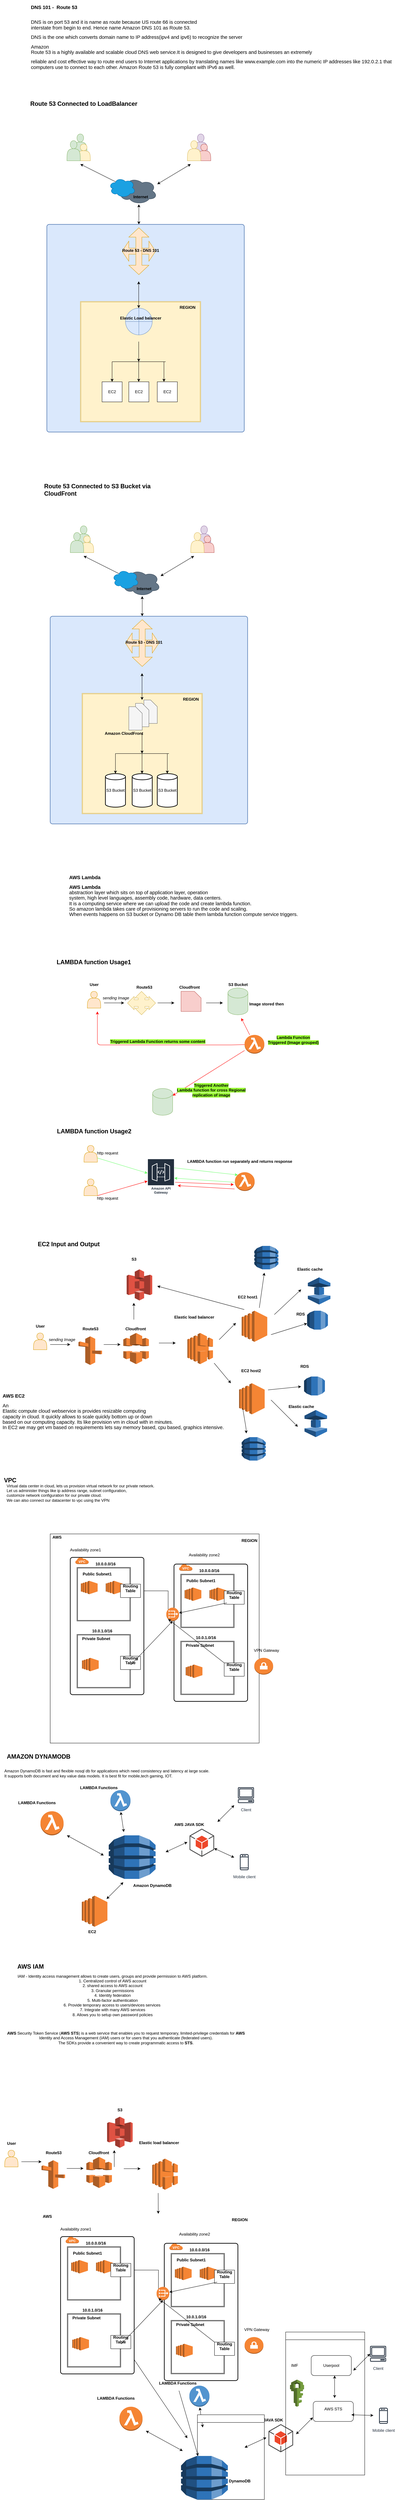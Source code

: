 <mxfile version="14.2.2" type="github">
  <diagram id="UeQTDkwv5za3803A1B4S" name="Page-1">
    <mxGraphModel dx="946" dy="-528" grid="1" gridSize="10" guides="1" tooltips="1" connect="1" arrows="1" fold="1" page="1" pageScale="1" pageWidth="850" pageHeight="1100" math="0" shadow="0">
      <root>
        <mxCell id="0" />
        <mxCell id="1" parent="0" />
        <mxCell id="Ybsti9bT6PNA4Oe1Zu98-78" value="&lt;h2&gt;&lt;b&gt;Route 53 Connected to S3 Bucket via CloudFront&lt;br&gt;&lt;/b&gt;&lt;/h2&gt;" style="text;whiteSpace=wrap;html=1;" parent="1" vertex="1">
          <mxGeometry x="160" y="2750" width="350" height="60" as="geometry" />
        </mxCell>
        <mxCell id="Ybsti9bT6PNA4Oe1Zu98-237" value="" style="shape=actor;whiteSpace=wrap;html=1;fillColor=#d5e8d4;strokeColor=#82b366;" parent="1" vertex="1">
          <mxGeometry x="250" y="1730" width="40" height="60" as="geometry" />
        </mxCell>
        <mxCell id="Ybsti9bT6PNA4Oe1Zu98-238" value="" style="shape=actor;whiteSpace=wrap;html=1;fillColor=#fff2cc;strokeColor=#d6b656;" parent="1" vertex="1">
          <mxGeometry x="260" y="1760" width="40" height="50" as="geometry" />
        </mxCell>
        <mxCell id="Ybsti9bT6PNA4Oe1Zu98-239" value="" style="shape=actor;whiteSpace=wrap;html=1;fillColor=#d5e8d4;strokeColor=#82b366;" parent="1" vertex="1">
          <mxGeometry x="230" y="1750" width="40" height="60" as="geometry" />
        </mxCell>
        <mxCell id="Ybsti9bT6PNA4Oe1Zu98-240" value="" style="shape=actor;whiteSpace=wrap;html=1;fillColor=#e1d5e7;strokeColor=#9673a6;" parent="1" vertex="1">
          <mxGeometry x="610" y="1730" width="40" height="60" as="geometry" />
        </mxCell>
        <mxCell id="Ybsti9bT6PNA4Oe1Zu98-241" value="" style="shape=actor;whiteSpace=wrap;html=1;fillColor=#f8cecc;strokeColor=#b85450;" parent="1" vertex="1">
          <mxGeometry x="620" y="1760" width="40" height="50" as="geometry" />
        </mxCell>
        <mxCell id="Ybsti9bT6PNA4Oe1Zu98-242" value="" style="shape=actor;whiteSpace=wrap;html=1;fillColor=#fff2cc;strokeColor=#d6b656;" parent="1" vertex="1">
          <mxGeometry x="590" y="1750" width="40" height="60" as="geometry" />
        </mxCell>
        <mxCell id="Ybsti9bT6PNA4Oe1Zu98-243" value="" style="endArrow=classic;startArrow=classic;html=1;" parent="1" edge="1">
          <mxGeometry width="50" height="50" relative="1" as="geometry">
            <mxPoint x="390" y="1880" as="sourcePoint" />
            <mxPoint x="270" y="1820" as="targetPoint" />
          </mxGeometry>
        </mxCell>
        <mxCell id="Ybsti9bT6PNA4Oe1Zu98-244" value="" style="endArrow=classic;startArrow=classic;html=1;" parent="1" edge="1">
          <mxGeometry width="50" height="50" relative="1" as="geometry">
            <mxPoint x="500" y="1880" as="sourcePoint" />
            <mxPoint x="600" y="1820" as="targetPoint" />
            <Array as="points" />
          </mxGeometry>
        </mxCell>
        <mxCell id="Ybsti9bT6PNA4Oe1Zu98-245" value="" style="ellipse;shape=cloud;whiteSpace=wrap;html=1;fillColor=#647687;strokeColor=#314354;fontColor=#ffffff;" parent="1" vertex="1">
          <mxGeometry x="380" y="1860" width="120" height="80" as="geometry" />
        </mxCell>
        <mxCell id="Ybsti9bT6PNA4Oe1Zu98-246" value="" style="ellipse;shape=cloud;whiteSpace=wrap;html=1;fillColor=#1ba1e2;strokeColor=#006EAF;fontColor=#ffffff;" parent="1" vertex="1">
          <mxGeometry x="355" y="1860" width="80" height="60" as="geometry" />
        </mxCell>
        <mxCell id="Ybsti9bT6PNA4Oe1Zu98-247" value="" style="endArrow=classic;startArrow=classic;html=1;" parent="1" edge="1">
          <mxGeometry width="50" height="50" relative="1" as="geometry">
            <mxPoint x="445" y="2000" as="sourcePoint" />
            <mxPoint x="445" y="1940" as="targetPoint" />
          </mxGeometry>
        </mxCell>
        <mxCell id="Ybsti9bT6PNA4Oe1Zu98-248" value="&lt;div&gt;&lt;b&gt;Internet&lt;/b&gt;&lt;/div&gt;&lt;div&gt;&lt;br&gt;&lt;/div&gt;" style="text;html=1;align=center;verticalAlign=middle;resizable=0;points=[];autosize=1;" parent="1" vertex="1">
          <mxGeometry x="420" y="1910" width="60" height="30" as="geometry" />
        </mxCell>
        <mxCell id="Ybsti9bT6PNA4Oe1Zu98-249" value="" style="rounded=1;whiteSpace=wrap;html=1;absoluteArcSize=1;arcSize=14;strokeWidth=2;fillColor=#dae8fc;strokeColor=#6c8ebf;" parent="1" vertex="1">
          <mxGeometry x="170" y="2000" width="590" height="620" as="geometry" />
        </mxCell>
        <mxCell id="Ybsti9bT6PNA4Oe1Zu98-250" value="" style="shape=doubleArrow;whiteSpace=wrap;html=1;fillColor=#ffe6cc;strokeColor=#d79b00;" parent="1" vertex="1">
          <mxGeometry x="395" y="2050" width="100" height="60" as="geometry" />
        </mxCell>
        <mxCell id="Ybsti9bT6PNA4Oe1Zu98-251" value="" style="shape=doubleArrow;direction=south;whiteSpace=wrap;html=1;fillColor=#ffe6cc;strokeColor=#d79b00;" parent="1" vertex="1">
          <mxGeometry x="415" y="2010" width="60" height="140" as="geometry" />
        </mxCell>
        <mxCell id="Ybsti9bT6PNA4Oe1Zu98-252" value="&lt;div&gt;&lt;b&gt;Route 53 - DNS 101&lt;/b&gt;&lt;/div&gt;&lt;div&gt;&lt;b&gt;&lt;br&gt;&lt;/b&gt;&lt;/div&gt;" style="text;html=1;align=center;verticalAlign=middle;resizable=0;points=[];autosize=1;" parent="1" vertex="1">
          <mxGeometry x="385" y="2070" width="130" height="30" as="geometry" />
        </mxCell>
        <mxCell id="Ybsti9bT6PNA4Oe1Zu98-253" value="" style="shape=ext;double=1;whiteSpace=wrap;html=1;aspect=fixed;fillColor=#fff2cc;strokeColor=#d6b656;" parent="1" vertex="1">
          <mxGeometry x="270" y="2230" width="360" height="360" as="geometry" />
        </mxCell>
        <mxCell id="Ybsti9bT6PNA4Oe1Zu98-254" value="" style="endArrow=classic;startArrow=classic;html=1;" parent="1" edge="1">
          <mxGeometry width="50" height="50" relative="1" as="geometry">
            <mxPoint x="444.5" y="2250" as="sourcePoint" />
            <mxPoint x="444.5" y="2170" as="targetPoint" />
            <Array as="points" />
          </mxGeometry>
        </mxCell>
        <mxCell id="Ybsti9bT6PNA4Oe1Zu98-255" value="" style="shape=orEllipse;perimeter=ellipsePerimeter;whiteSpace=wrap;html=1;backgroundOutline=1;fillColor=#dae8fc;strokeColor=#6c8ebf;" parent="1" vertex="1">
          <mxGeometry x="405" y="2250" width="80" height="80" as="geometry" />
        </mxCell>
        <mxCell id="Ybsti9bT6PNA4Oe1Zu98-256" value="&lt;b&gt;Elastic Load balancer&lt;/b&gt;" style="text;html=1;align=center;verticalAlign=middle;resizable=0;points=[];autosize=1;" parent="1" vertex="1">
          <mxGeometry x="380" y="2270" width="140" height="20" as="geometry" />
        </mxCell>
        <mxCell id="Ybsti9bT6PNA4Oe1Zu98-257" value="" style="endArrow=classic;html=1;" parent="1" edge="1">
          <mxGeometry width="50" height="50" relative="1" as="geometry">
            <mxPoint x="365" y="2410" as="sourcePoint" />
            <mxPoint x="365" y="2470" as="targetPoint" />
          </mxGeometry>
        </mxCell>
        <mxCell id="Ybsti9bT6PNA4Oe1Zu98-258" value="" style="endArrow=classic;html=1;" parent="1" edge="1">
          <mxGeometry width="50" height="50" relative="1" as="geometry">
            <mxPoint x="444.5" y="2410" as="sourcePoint" />
            <mxPoint x="444.5" y="2470" as="targetPoint" />
          </mxGeometry>
        </mxCell>
        <mxCell id="Ybsti9bT6PNA4Oe1Zu98-259" value="" style="endArrow=classic;html=1;" parent="1" edge="1">
          <mxGeometry width="50" height="50" relative="1" as="geometry">
            <mxPoint x="520" y="2410" as="sourcePoint" />
            <mxPoint x="520" y="2470" as="targetPoint" />
            <Array as="points">
              <mxPoint x="520" y="2440" />
            </Array>
          </mxGeometry>
        </mxCell>
        <mxCell id="Ybsti9bT6PNA4Oe1Zu98-260" value="" style="endArrow=none;html=1;" parent="1" edge="1">
          <mxGeometry width="50" height="50" relative="1" as="geometry">
            <mxPoint x="365" y="2410" as="sourcePoint" />
            <mxPoint x="525" y="2410" as="targetPoint" />
          </mxGeometry>
        </mxCell>
        <mxCell id="Ybsti9bT6PNA4Oe1Zu98-261" value="" style="endArrow=classic;html=1;" parent="1" edge="1">
          <mxGeometry width="50" height="50" relative="1" as="geometry">
            <mxPoint x="444.5" y="2350" as="sourcePoint" />
            <mxPoint x="444.5" y="2410" as="targetPoint" />
            <Array as="points">
              <mxPoint x="444.5" y="2380" />
            </Array>
          </mxGeometry>
        </mxCell>
        <mxCell id="Ybsti9bT6PNA4Oe1Zu98-262" value="EC2" style="whiteSpace=wrap;html=1;aspect=fixed;" parent="1" vertex="1">
          <mxGeometry x="335" y="2470" width="60" height="60" as="geometry" />
        </mxCell>
        <mxCell id="Ybsti9bT6PNA4Oe1Zu98-263" value="EC2" style="whiteSpace=wrap;html=1;aspect=fixed;" parent="1" vertex="1">
          <mxGeometry x="415" y="2470" width="60" height="60" as="geometry" />
        </mxCell>
        <mxCell id="Ybsti9bT6PNA4Oe1Zu98-264" value="EC2" style="whiteSpace=wrap;html=1;aspect=fixed;" parent="1" vertex="1">
          <mxGeometry x="500" y="2470" width="60" height="60" as="geometry" />
        </mxCell>
        <mxCell id="Ybsti9bT6PNA4Oe1Zu98-265" value="&lt;div&gt;&lt;b&gt;REGION&lt;/b&gt;&lt;/div&gt;&lt;div&gt;&lt;br&gt;&lt;/div&gt;" style="text;html=1;align=center;verticalAlign=middle;resizable=0;points=[];autosize=1;" parent="1" vertex="1">
          <mxGeometry x="560" y="2240" width="60" height="30" as="geometry" />
        </mxCell>
        <mxCell id="Ybsti9bT6PNA4Oe1Zu98-266" value="&lt;h2&gt;&lt;b&gt;Route 53 Connected to LoadBalancer&lt;/b&gt;&lt;/h2&gt;" style="text;html=1;align=center;verticalAlign=middle;resizable=0;points=[];autosize=1;" parent="1" vertex="1">
          <mxGeometry x="110" y="1615" width="340" height="50" as="geometry" />
        </mxCell>
        <mxCell id="Ybsti9bT6PNA4Oe1Zu98-267" value="" style="shape=actor;whiteSpace=wrap;html=1;fillColor=#d5e8d4;strokeColor=#82b366;" parent="1" vertex="1">
          <mxGeometry x="260" y="2900" width="40" height="60" as="geometry" />
        </mxCell>
        <mxCell id="Ybsti9bT6PNA4Oe1Zu98-268" value="" style="shape=actor;whiteSpace=wrap;html=1;fillColor=#fff2cc;strokeColor=#d6b656;" parent="1" vertex="1">
          <mxGeometry x="270" y="2930" width="40" height="50" as="geometry" />
        </mxCell>
        <mxCell id="Ybsti9bT6PNA4Oe1Zu98-269" value="" style="shape=actor;whiteSpace=wrap;html=1;fillColor=#d5e8d4;strokeColor=#82b366;" parent="1" vertex="1">
          <mxGeometry x="240" y="2920" width="40" height="60" as="geometry" />
        </mxCell>
        <mxCell id="Ybsti9bT6PNA4Oe1Zu98-270" value="" style="shape=actor;whiteSpace=wrap;html=1;fillColor=#e1d5e7;strokeColor=#9673a6;" parent="1" vertex="1">
          <mxGeometry x="620" y="2900" width="40" height="60" as="geometry" />
        </mxCell>
        <mxCell id="Ybsti9bT6PNA4Oe1Zu98-271" value="" style="shape=actor;whiteSpace=wrap;html=1;fillColor=#f8cecc;strokeColor=#b85450;" parent="1" vertex="1">
          <mxGeometry x="630" y="2930" width="40" height="50" as="geometry" />
        </mxCell>
        <mxCell id="Ybsti9bT6PNA4Oe1Zu98-272" value="" style="shape=actor;whiteSpace=wrap;html=1;fillColor=#fff2cc;strokeColor=#d6b656;" parent="1" vertex="1">
          <mxGeometry x="600" y="2920" width="40" height="60" as="geometry" />
        </mxCell>
        <mxCell id="Ybsti9bT6PNA4Oe1Zu98-273" value="" style="endArrow=classic;startArrow=classic;html=1;" parent="1" edge="1">
          <mxGeometry width="50" height="50" relative="1" as="geometry">
            <mxPoint x="400" y="3050" as="sourcePoint" />
            <mxPoint x="280" y="2990" as="targetPoint" />
          </mxGeometry>
        </mxCell>
        <mxCell id="Ybsti9bT6PNA4Oe1Zu98-274" value="" style="endArrow=classic;startArrow=classic;html=1;" parent="1" edge="1">
          <mxGeometry width="50" height="50" relative="1" as="geometry">
            <mxPoint x="510" y="3050" as="sourcePoint" />
            <mxPoint x="610" y="2990" as="targetPoint" />
            <Array as="points" />
          </mxGeometry>
        </mxCell>
        <mxCell id="Ybsti9bT6PNA4Oe1Zu98-275" value="" style="ellipse;shape=cloud;whiteSpace=wrap;html=1;fillColor=#647687;strokeColor=#314354;fontColor=#ffffff;" parent="1" vertex="1">
          <mxGeometry x="390" y="3030" width="120" height="80" as="geometry" />
        </mxCell>
        <mxCell id="Ybsti9bT6PNA4Oe1Zu98-276" value="" style="ellipse;shape=cloud;whiteSpace=wrap;html=1;fillColor=#1ba1e2;strokeColor=#006EAF;fontColor=#ffffff;" parent="1" vertex="1">
          <mxGeometry x="365" y="3030" width="80" height="60" as="geometry" />
        </mxCell>
        <mxCell id="Ybsti9bT6PNA4Oe1Zu98-277" value="" style="endArrow=classic;startArrow=classic;html=1;" parent="1" edge="1">
          <mxGeometry width="50" height="50" relative="1" as="geometry">
            <mxPoint x="455" y="3170" as="sourcePoint" />
            <mxPoint x="455" y="3110" as="targetPoint" />
          </mxGeometry>
        </mxCell>
        <mxCell id="Ybsti9bT6PNA4Oe1Zu98-278" value="&lt;div&gt;&lt;b&gt;Internet&lt;/b&gt;&lt;/div&gt;&lt;div&gt;&lt;br&gt;&lt;/div&gt;" style="text;html=1;align=center;verticalAlign=middle;resizable=0;points=[];autosize=1;" parent="1" vertex="1">
          <mxGeometry x="430" y="3080" width="60" height="30" as="geometry" />
        </mxCell>
        <mxCell id="Ybsti9bT6PNA4Oe1Zu98-279" value="" style="rounded=1;whiteSpace=wrap;html=1;absoluteArcSize=1;arcSize=14;strokeWidth=2;fillColor=#dae8fc;strokeColor=#6c8ebf;" parent="1" vertex="1">
          <mxGeometry x="180" y="3170" width="590" height="620" as="geometry" />
        </mxCell>
        <mxCell id="Ybsti9bT6PNA4Oe1Zu98-280" value="" style="shape=doubleArrow;whiteSpace=wrap;html=1;fillColor=#ffe6cc;strokeColor=#d79b00;" parent="1" vertex="1">
          <mxGeometry x="405" y="3220" width="100" height="60" as="geometry" />
        </mxCell>
        <mxCell id="Ybsti9bT6PNA4Oe1Zu98-281" value="" style="shape=doubleArrow;direction=south;whiteSpace=wrap;html=1;fillColor=#ffe6cc;strokeColor=#d79b00;" parent="1" vertex="1">
          <mxGeometry x="425" y="3180" width="60" height="140" as="geometry" />
        </mxCell>
        <mxCell id="Ybsti9bT6PNA4Oe1Zu98-282" value="&lt;div&gt;&lt;b&gt;Route 53 - DNS 101&lt;/b&gt;&lt;/div&gt;&lt;div&gt;&lt;b&gt;&lt;br&gt;&lt;/b&gt;&lt;/div&gt;" style="text;html=1;align=center;verticalAlign=middle;resizable=0;points=[];autosize=1;" parent="1" vertex="1">
          <mxGeometry x="395" y="3240" width="130" height="30" as="geometry" />
        </mxCell>
        <mxCell id="Ybsti9bT6PNA4Oe1Zu98-283" value="" style="shape=ext;double=1;whiteSpace=wrap;html=1;aspect=fixed;fillColor=#fff2cc;strokeColor=#d6b656;" parent="1" vertex="1">
          <mxGeometry x="275" y="3400" width="360" height="360" as="geometry" />
        </mxCell>
        <mxCell id="Ybsti9bT6PNA4Oe1Zu98-284" value="" style="endArrow=classic;startArrow=classic;html=1;" parent="1" edge="1">
          <mxGeometry width="50" height="50" relative="1" as="geometry">
            <mxPoint x="454.5" y="3420" as="sourcePoint" />
            <mxPoint x="454.5" y="3340" as="targetPoint" />
            <Array as="points" />
          </mxGeometry>
        </mxCell>
        <mxCell id="Ybsti9bT6PNA4Oe1Zu98-285" value="&lt;b&gt;Amazon CloudFront&lt;br&gt;&lt;/b&gt;" style="text;html=1;align=center;verticalAlign=middle;resizable=0;points=[];autosize=1;" parent="1" vertex="1">
          <mxGeometry x="335" y="3510" width="130" height="20" as="geometry" />
        </mxCell>
        <mxCell id="Ybsti9bT6PNA4Oe1Zu98-286" value="" style="endArrow=classic;html=1;" parent="1" edge="1">
          <mxGeometry width="50" height="50" relative="1" as="geometry">
            <mxPoint x="375" y="3580" as="sourcePoint" />
            <mxPoint x="375" y="3640" as="targetPoint" />
          </mxGeometry>
        </mxCell>
        <mxCell id="Ybsti9bT6PNA4Oe1Zu98-287" value="" style="endArrow=classic;html=1;" parent="1" edge="1">
          <mxGeometry width="50" height="50" relative="1" as="geometry">
            <mxPoint x="454.5" y="3580" as="sourcePoint" />
            <mxPoint x="454.5" y="3640" as="targetPoint" />
          </mxGeometry>
        </mxCell>
        <mxCell id="Ybsti9bT6PNA4Oe1Zu98-288" value="" style="endArrow=classic;html=1;" parent="1" edge="1">
          <mxGeometry width="50" height="50" relative="1" as="geometry">
            <mxPoint x="530" y="3580" as="sourcePoint" />
            <mxPoint x="530" y="3640" as="targetPoint" />
            <Array as="points">
              <mxPoint x="530" y="3610" />
            </Array>
          </mxGeometry>
        </mxCell>
        <mxCell id="Ybsti9bT6PNA4Oe1Zu98-289" value="" style="endArrow=none;html=1;" parent="1" edge="1">
          <mxGeometry width="50" height="50" relative="1" as="geometry">
            <mxPoint x="375" y="3580" as="sourcePoint" />
            <mxPoint x="535" y="3580" as="targetPoint" />
          </mxGeometry>
        </mxCell>
        <mxCell id="Ybsti9bT6PNA4Oe1Zu98-290" value="" style="endArrow=classic;html=1;" parent="1" edge="1">
          <mxGeometry width="50" height="50" relative="1" as="geometry">
            <mxPoint x="454.5" y="3520" as="sourcePoint" />
            <mxPoint x="454.5" y="3580" as="targetPoint" />
            <Array as="points">
              <mxPoint x="454.5" y="3550" />
            </Array>
          </mxGeometry>
        </mxCell>
        <mxCell id="Ybsti9bT6PNA4Oe1Zu98-291" value="&lt;div&gt;&lt;b&gt;REGION&lt;/b&gt;&lt;/div&gt;&lt;div&gt;&lt;br&gt;&lt;/div&gt;" style="text;html=1;align=center;verticalAlign=middle;resizable=0;points=[];autosize=1;" parent="1" vertex="1">
          <mxGeometry x="570" y="3410" width="60" height="30" as="geometry" />
        </mxCell>
        <mxCell id="Ybsti9bT6PNA4Oe1Zu98-292" value="" style="verticalLabelPosition=bottom;verticalAlign=top;html=1;shape=card;whiteSpace=wrap;size=20;arcSize=12;direction=south;fillColor=#f5f5f5;strokeColor=#666666;fontColor=#333333;" parent="1" vertex="1">
          <mxGeometry x="460" y="3420" width="40" height="70" as="geometry" />
        </mxCell>
        <mxCell id="Ybsti9bT6PNA4Oe1Zu98-293" value="" style="verticalLabelPosition=bottom;verticalAlign=top;html=1;shape=card;whiteSpace=wrap;size=20;arcSize=12;direction=south;fillColor=#f5f5f5;strokeColor=#666666;fontColor=#333333;" parent="1" vertex="1">
          <mxGeometry x="435" y="3430" width="40" height="70" as="geometry" />
        </mxCell>
        <mxCell id="Ybsti9bT6PNA4Oe1Zu98-294" value="" style="verticalLabelPosition=bottom;verticalAlign=top;html=1;shape=card;whiteSpace=wrap;size=20;arcSize=12;direction=south;fillColor=#f5f5f5;strokeColor=#666666;fontColor=#333333;" parent="1" vertex="1">
          <mxGeometry x="415" y="3440" width="40" height="70" as="geometry" />
        </mxCell>
        <mxCell id="Ybsti9bT6PNA4Oe1Zu98-295" value="S3 Bucket" style="strokeWidth=2;html=1;shape=mxgraph.flowchart.direct_data;whiteSpace=wrap;direction=north;" parent="1" vertex="1">
          <mxGeometry x="345" y="3640" width="60" height="100" as="geometry" />
        </mxCell>
        <mxCell id="Ybsti9bT6PNA4Oe1Zu98-296" value="S3 Bucket" style="strokeWidth=2;html=1;shape=mxgraph.flowchart.direct_data;whiteSpace=wrap;direction=north;" parent="1" vertex="1">
          <mxGeometry x="425" y="3640" width="60" height="100" as="geometry" />
        </mxCell>
        <mxCell id="Ybsti9bT6PNA4Oe1Zu98-297" value="S3 Bucket" style="strokeWidth=2;html=1;shape=mxgraph.flowchart.direct_data;whiteSpace=wrap;direction=north;" parent="1" vertex="1">
          <mxGeometry x="500" y="3640" width="60" height="100" as="geometry" />
        </mxCell>
        <mxCell id="Ybsti9bT6PNA4Oe1Zu98-298" value="&lt;div class=&quot;OutlineElement Ltr  BCX2 SCXW133457994&quot; style=&quot;direction: ltr&quot;&gt;&lt;p class=&quot;Paragraph SCXW133457994 BCX2&quot; style=&quot;font-weight: normal ; font-style: normal ; vertical-align: baseline ; background-color: transparent ; text-align: left ; margin-left: 0px ; margin-right: 0px ; padding-left: 0px ; padding-right: 0px ; text-indent: 0px&quot;&gt;&lt;span style=&quot;font-weight: bold ; font-size: 11pt ; font-family: &amp;#34;calibri&amp;#34; , &amp;#34;calibri_embeddedfont&amp;#34; , &amp;#34;calibri_msfontservice&amp;#34; , sans-serif ; line-height: 16.188px&quot; class=&quot;TextRun SCXW133457994 BCX2&quot; lang=&quot;EN-US&quot;&gt;&lt;span class=&quot;NormalTextRun SCXW133457994 BCX2&quot; style=&quot;background-color: inherit&quot;&gt;DNS 101 -&amp;nbsp; Route 53 &lt;/span&gt;&lt;/span&gt;&lt;span class=&quot;LineBreakBlob BlobObject DragDrop SCXW133457994 BCX2&quot; style=&quot;font-size: 11pt ; line-height: 16.188px ; font-family: &amp;#34;wordvisicarriagereturn_msfontservice&amp;#34; , &amp;#34;calibri&amp;#34; , &amp;#34;calibri_embeddedfont&amp;#34; , &amp;#34;calibri_msfontservice&amp;#34; , sans-serif&quot;&gt;&lt;span class=&quot;SCXW133457994 BCX2&quot;&gt;&amp;nbsp;&lt;/span&gt;&lt;br class=&quot;SCXW133457994 BCX2&quot;&gt;&lt;/span&gt;&lt;span style=&quot;font-size: 11pt ; font-family: &amp;#34;calibri&amp;#34; , &amp;#34;calibri_embeddedfont&amp;#34; , &amp;#34;calibri_msfontservice&amp;#34; , sans-serif ; line-height: 16.188px&quot; class=&quot;TextRun EmptyTextRun SCXW133457994 BCX2&quot; lang=&quot;EN-US&quot;&gt;&lt;/span&gt;&lt;span class=&quot;EOP SCXW133457994 BCX2&quot; style=&quot;font-size: 11pt ; line-height: 16.188px ; font-family: &amp;#34;calibri&amp;#34; , &amp;#34;calibri_embeddedfont&amp;#34; , &amp;#34;calibri_msfontservice&amp;#34; , sans-serif&quot;&gt; &lt;/span&gt;&lt;span style=&quot;font-size: 11pt ; font-family: &amp;#34;calibri&amp;#34; , &amp;#34;calibri_embeddedfont&amp;#34; , &amp;#34;calibri_msfontservice&amp;#34; , sans-serif ; line-height: 16.188px&quot; class=&quot;TextRun SCXW133457994 BCX2&quot; lang=&quot;EN-US&quot;&gt;&lt;span class=&quot;NormalTextRun SCXW133457994 BCX2&quot; style=&quot;background-color: inherit&quot;&gt;&lt;br&gt;&lt;/span&gt;&lt;/span&gt;&lt;/p&gt;&lt;p class=&quot;Paragraph SCXW133457994 BCX2&quot; style=&quot;font-weight: normal ; font-style: normal ; vertical-align: baseline ; background-color: transparent ; text-align: left ; margin-left: 0px ; margin-right: 0px ; padding-left: 0px ; padding-right: 0px ; text-indent: 0px&quot;&gt;&lt;span style=&quot;font-size: 11pt ; font-family: &amp;#34;calibri&amp;#34; , &amp;#34;calibri_embeddedfont&amp;#34; , &amp;#34;calibri_msfontservice&amp;#34; , sans-serif ; line-height: 16.188px&quot; class=&quot;TextRun SCXW133457994 BCX2&quot; lang=&quot;EN-US&quot;&gt;&lt;span class=&quot;NormalTextRun SCXW133457994 BCX2&quot; style=&quot;background-color: inherit&quot;&gt;DNS&lt;/span&gt;&lt;/span&gt;&lt;span style=&quot;font-size: 11pt ; font-family: &amp;#34;calibri&amp;#34; , &amp;#34;calibri_embeddedfont&amp;#34; , &amp;#34;calibri_msfontservice&amp;#34; , sans-serif ; line-height: 16.188px&quot; class=&quot;TextRun SCXW133457994 BCX2&quot; lang=&quot;EN-US&quot;&gt;&lt;span class=&quot;NormalTextRun SCXW133457994 BCX2&quot; style=&quot;background-color: inherit&quot;&gt; is on port 53 and it is name as route because US route 66 is connected &lt;/span&gt;&lt;/span&gt;&lt;br&gt;&lt;span style=&quot;font-size: 11pt ; font-family: &amp;#34;calibri&amp;#34; , &amp;#34;calibri_embeddedfont&amp;#34; , &amp;#34;calibri_msfontservice&amp;#34; , sans-serif ; line-height: 16.188px&quot; class=&quot;TextRun SCXW133457994 BCX2&quot; lang=&quot;EN-US&quot;&gt;&lt;span class=&quot;NormalTextRun SCXW133457994 BCX2&quot; style=&quot;background-color: inherit&quot;&gt;&lt;/span&gt;&lt;/span&gt;&lt;span style=&quot;font-size: 11pt ; font-family: &amp;#34;calibri&amp;#34; , &amp;#34;calibri_embeddedfont&amp;#34; , &amp;#34;calibri_msfontservice&amp;#34; , sans-serif ; line-height: 16.188px&quot; class=&quot;TextRun SCXW133457994 BCX2&quot; lang=&quot;EN-US&quot;&gt;&lt;span class=&quot;NormalTextRun SCXW133457994 BCX2&quot; style=&quot;background-color: inherit&quot;&gt;interstate from begin to end. &lt;/span&gt;&lt;/span&gt;&lt;span style=&quot;font-size: 11pt ; font-family: &amp;#34;calibri&amp;#34; , &amp;#34;calibri_embeddedfont&amp;#34; , &amp;#34;calibri_msfontservice&amp;#34; , sans-serif ; line-height: 16.188px&quot; class=&quot;TextRun SCXW133457994 BCX2&quot; lang=&quot;EN-US&quot;&gt;&lt;span class=&quot;NormalTextRun SCXW133457994 BCX2&quot; style=&quot;background-color: inherit&quot;&gt;Hence name Amazon DNS 101 as Route 53.&lt;/span&gt;&lt;/span&gt;&lt;span class=&quot;LineBreakBlob BlobObject DragDrop SCXW133457994 BCX2&quot; style=&quot;font-size: 11pt ; line-height: 16.188px ; font-family: &amp;#34;wordvisicarriagereturn_msfontservice&amp;#34; , &amp;#34;calibri&amp;#34; , &amp;#34;calibri_embeddedfont&amp;#34; , &amp;#34;calibri_msfontservice&amp;#34; , sans-serif&quot;&gt;&lt;span class=&quot;SCXW133457994 BCX2&quot;&gt; &lt;/span&gt;&lt;/span&gt;&lt;span class=&quot;LineBreakBlob BlobObject DragDrop SCXW133457994 BCX2&quot; style=&quot;font-size: 11pt ; line-height: 16.188px ; font-family: &amp;#34;wordvisicarriagereturn_msfontservice&amp;#34; , &amp;#34;calibri&amp;#34; , &amp;#34;calibri_embeddedfont&amp;#34; , &amp;#34;calibri_msfontservice&amp;#34; , sans-serif&quot;&gt;&lt;span class=&quot;SCXW133457994 BCX2&quot;&gt;&lt;span style=&quot;font-size: 11pt ; font-family: &amp;#34;calibri&amp;#34; , &amp;#34;calibri_embeddedfont&amp;#34; , &amp;#34;calibri_msfontservice&amp;#34; , sans-serif ; line-height: 16.188px&quot; class=&quot;TextRun SCXW227536657 BCX2&quot; lang=&quot;EN-US&quot;&gt;&lt;span class=&quot;NormalTextRun SCXW227536657 BCX2&quot; style=&quot;background-color: inherit&quot;&gt;&lt;br&gt;&lt;/span&gt;&lt;/span&gt;&lt;/span&gt;&lt;/span&gt;&lt;/p&gt;&lt;p class=&quot;Paragraph SCXW133457994 BCX2&quot; style=&quot;font-weight: normal ; font-style: normal ; vertical-align: baseline ; background-color: transparent ; text-align: left ; margin-left: 0px ; margin-right: 0px ; padding-left: 0px ; padding-right: 0px ; text-indent: 0px&quot;&gt;&lt;span class=&quot;LineBreakBlob BlobObject DragDrop SCXW133457994 BCX2&quot; style=&quot;font-size: 11pt ; line-height: 16.188px ; font-family: &amp;#34;wordvisicarriagereturn_msfontservice&amp;#34; , &amp;#34;calibri&amp;#34; , &amp;#34;calibri_embeddedfont&amp;#34; , &amp;#34;calibri_msfontservice&amp;#34; , sans-serif&quot;&gt;&lt;span class=&quot;SCXW133457994 BCX2&quot;&gt;&lt;span style=&quot;font-size: 11pt ; font-family: &amp;#34;calibri&amp;#34; , &amp;#34;calibri_embeddedfont&amp;#34; , &amp;#34;calibri_msfontservice&amp;#34; , sans-serif ; line-height: 16.188px&quot; class=&quot;TextRun SCXW227536657 BCX2&quot; lang=&quot;EN-US&quot;&gt;&lt;span class=&quot;NormalTextRun SCXW227536657 BCX2&quot; style=&quot;background-color: inherit&quot;&gt;DNS is the one which converts domain name to IP &lt;/span&gt;&lt;span class=&quot;NormalTextRun ContextualSpellingAndGrammarErrorV2 SCXW227536657 BCX2&quot; style=&quot;background-color: inherit&quot;&gt;address(&lt;/span&gt;&lt;span class=&quot;NormalTextRun SCXW227536657 BCX2&quot; style=&quot;background-color: inherit&quot;&gt;ipv4 and ipv6) to recognize the server&lt;/span&gt;&lt;/span&gt;&lt;span class=&quot;EOP SCXW227536657 BCX2&quot; style=&quot;font-size: 11pt ; line-height: 16.188px ; font-family: &amp;#34;calibri&amp;#34; , &amp;#34;calibri_embeddedfont&amp;#34; , &amp;#34;calibri_msfontservice&amp;#34; , sans-serif&quot;&gt;&lt;br&gt;&lt;/span&gt;&lt;/span&gt;&lt;/span&gt;&lt;/p&gt;&lt;div class=&quot;OutlineElement Ltr  BCX2 SCXW176937576&quot; style=&quot;direction: ltr&quot;&gt;&lt;p class=&quot;Paragraph SCXW176937576 BCX2&quot; style=&quot;font-weight: normal ; font-style: normal ; vertical-align: baseline ; background-color: transparent ; text-align: left ; margin-left: 0px ; margin-right: 0px ; padding-left: 0px ; padding-right: 0px ; text-indent: 0px&quot; lang=&quot;EN-US&quot;&gt;&lt;span style=&quot;font-size: 11pt ; line-height: 16.188px ; font-family: &amp;#34;calibri&amp;#34; , &amp;#34;calibri_embeddedfont&amp;#34; , &amp;#34;calibri_msfontservice&amp;#34; , sans-serif&quot; class=&quot;TextRun SCXW176937576 BCX2&quot; lang=&quot;EN-US&quot;&gt;&lt;span style=&quot;background-color: inherit&quot; class=&quot;NormalTextRun SCXW176937576 BCX2&quot;&gt;Amazon&lt;br&gt; Route 53 is a highly available and scalable cloud DNS web service.It is designed to give developers and businesses an extremely&lt;/span&gt;&lt;/span&gt;&lt;/p&gt;&lt;p class=&quot;Paragraph SCXW176937576 BCX2&quot; style=&quot;font-weight: normal ; font-style: normal ; vertical-align: baseline ; background-color: transparent ; text-align: left ; margin-left: 0px ; margin-right: 0px ; padding-left: 0px ; padding-right: 0px ; text-indent: 0px&quot; lang=&quot;EN-US&quot;&gt;&lt;span style=&quot;font-size: 11pt ; line-height: 16.188px ; font-family: &amp;#34;calibri&amp;#34; , &amp;#34;calibri_embeddedfont&amp;#34; , &amp;#34;calibri_msfontservice&amp;#34; , sans-serif&quot; class=&quot;TextRun SCXW176937576 BCX2&quot; lang=&quot;EN-US&quot;&gt;&lt;span style=&quot;background-color: inherit&quot; class=&quot;NormalTextRun SCXW176937576 BCX2&quot;&gt; reliable and &lt;/span&gt;&lt;/span&gt;&lt;span style=&quot;font-size: 11pt ; line-height: 16.188px ; font-family: &amp;#34;calibri&amp;#34; , &amp;#34;calibri_embeddedfont&amp;#34; , &amp;#34;calibri_msfontservice&amp;#34; , sans-serif&quot; class=&quot;TextRun SCXW176937576 BCX2&quot; lang=&quot;EN-US&quot;&gt;&lt;span style=&quot;background-color: inherit&quot; class=&quot;NormalTextRun ContextualSpellingAndGrammarErrorV2 SCXW176937576 BCX2&quot;&gt;cost effective&lt;/span&gt;&lt;/span&gt;&lt;span style=&quot;font-size: 11pt ; line-height: 16.188px ; font-family: &amp;#34;calibri&amp;#34; , &amp;#34;calibri_embeddedfont&amp;#34; , &amp;#34;calibri_msfontservice&amp;#34; , sans-serif&quot; class=&quot;TextRun SCXW176937576 BCX2&quot; lang=&quot;EN-US&quot;&gt;&lt;span style=&quot;background-color: inherit&quot; class=&quot;NormalTextRun SCXW176937576 BCX2&quot;&gt; way to route end users to Internet applications by translating names like www.example.com into the numeric IP addresses like 192.0.2.1 that &lt;br&gt;computers use to connect to each other. Amazon Route 53 is fully compliant with IPv6 as well.&amp;nbsp; &lt;/span&gt;&lt;/span&gt;&lt;span class=&quot;EOP SCXW176937576 BCX2&quot; style=&quot;font-size: 11pt ; line-height: 16.188px ; font-family: &amp;#34;calibri&amp;#34; , &amp;#34;calibri_embeddedfont&amp;#34; , &amp;#34;calibri_msfontservice&amp;#34; , sans-serif&quot;&gt;&lt;br&gt;&lt;/span&gt;&lt;/p&gt;&lt;/div&gt;&lt;p class=&quot;Paragraph SCXW133457994 BCX2&quot; style=&quot;font-weight: normal ; font-style: normal ; vertical-align: baseline ; background-color: transparent ; text-align: left ; margin-left: 0px ; margin-right: 0px ; padding-left: 0px ; padding-right: 0px ; text-indent: 0px&quot;&gt;&lt;span class=&quot;LineBreakBlob BlobObject DragDrop SCXW133457994 BCX2&quot; style=&quot;font-size: 11pt ; line-height: 16.188px ; font-family: &amp;#34;wordvisicarriagereturn_msfontservice&amp;#34; , &amp;#34;calibri&amp;#34; , &amp;#34;calibri_embeddedfont&amp;#34; , &amp;#34;calibri_msfontservice&amp;#34; , sans-serif&quot;&gt;&lt;span class=&quot;SCXW133457994 BCX2&quot;&gt;&lt;span class=&quot;EOP SCXW227536657 BCX2&quot; style=&quot;font-size: 11pt ; line-height: 16.188px ; font-family: &amp;#34;calibri&amp;#34; , &amp;#34;calibri_embeddedfont&amp;#34; , &amp;#34;calibri_msfontservice&amp;#34; , sans-serif&quot;&gt;&amp;nbsp;&lt;/span&gt; &lt;/span&gt;&lt;/span&gt;&lt;/p&gt;&lt;/div&gt;&lt;div&gt;&lt;span class=&quot;LineBreakBlob BlobObject DragDrop SCXW133457994 BCX2&quot; style=&quot;font-size: 11pt ; line-height: 16.188px ; font-family: &amp;#34;wordvisicarriagereturn_msfontservice&amp;#34; , &amp;#34;calibri&amp;#34; , &amp;#34;calibri_embeddedfont&amp;#34; , &amp;#34;calibri_msfontservice&amp;#34; , sans-serif&quot;&gt;&lt;/span&gt;&lt;/div&gt;&lt;span style=&quot;font-size: 11pt ; font-family: &amp;#34;calibri&amp;#34; , &amp;#34;calibri_embeddedfont&amp;#34; , &amp;#34;calibri_msfontservice&amp;#34; , sans-serif ; line-height: 16.188px&quot; class=&quot;TextRun SCXW133457994 BCX2&quot; lang=&quot;EN-US&quot;&gt;&lt;span class=&quot;NormalTextRun SCXW133457994 BCX2&quot; style=&quot;background-color: inherit&quot;&gt;&lt;/span&gt;&lt;/span&gt;" style="text;html=1;align=center;verticalAlign=middle;resizable=0;points=[];autosize=1;" parent="1" vertex="1">
          <mxGeometry x="116" y="1330" width="1090" height="250" as="geometry" />
        </mxCell>
        <mxCell id="Ybsti9bT6PNA4Oe1Zu98-299" value="&lt;div&gt;&lt;h2&gt;&lt;b&gt;LAMBDA function Usage1&lt;/b&gt;&lt;/h2&gt;&lt;/div&gt;&lt;div&gt;&lt;b&gt;&lt;br&gt;&lt;/b&gt;&lt;/div&gt;" style="text;html=1;align=center;verticalAlign=middle;resizable=0;points=[];autosize=1;" parent="1" vertex="1">
          <mxGeometry x="190" y="4180" width="240" height="60" as="geometry" />
        </mxCell>
        <mxCell id="Ybsti9bT6PNA4Oe1Zu98-300" value="" style="shape=actor;whiteSpace=wrap;html=1;fillColor=#ffe6cc;strokeColor=#d79b00;" parent="1" vertex="1">
          <mxGeometry x="291" y="4290" width="40" height="50" as="geometry" />
        </mxCell>
        <mxCell id="Ybsti9bT6PNA4Oe1Zu98-301" value="" style="html=1;shadow=0;dashed=0;align=center;verticalAlign=middle;shape=mxgraph.arrows2.quadArrow;dy=10;dx=20;notch=24;arrowHead=10;fillColor=#fff2cc;strokeColor=#d6b656;" parent="1" vertex="1">
          <mxGeometry x="411" y="4290" width="84" height="70" as="geometry" />
        </mxCell>
        <mxCell id="Ybsti9bT6PNA4Oe1Zu98-302" value="" style="verticalLabelPosition=bottom;verticalAlign=top;html=1;shape=card;whiteSpace=wrap;size=20;arcSize=12;direction=south;fillColor=#f8cecc;strokeColor=#b85450;" parent="1" vertex="1">
          <mxGeometry x="571" y="4290" width="60" height="60" as="geometry" />
        </mxCell>
        <mxCell id="Ybsti9bT6PNA4Oe1Zu98-303" value="" style="shape=cylinder3;whiteSpace=wrap;html=1;boundedLbl=1;backgroundOutline=1;size=15;fillColor=#d5e8d4;strokeColor=#82b366;" parent="1" vertex="1">
          <mxGeometry x="711" y="4280" width="60" height="80" as="geometry" />
        </mxCell>
        <mxCell id="Ybsti9bT6PNA4Oe1Zu98-304" value="" style="endArrow=classic;html=1;" parent="1" edge="1">
          <mxGeometry width="50" height="50" relative="1" as="geometry">
            <mxPoint x="341" y="4324.5" as="sourcePoint" />
            <mxPoint x="401" y="4324.5" as="targetPoint" />
            <Array as="points">
              <mxPoint x="371" y="4324.5" />
            </Array>
          </mxGeometry>
        </mxCell>
        <mxCell id="Ybsti9bT6PNA4Oe1Zu98-305" value="&lt;div&gt;&lt;b&gt;Cloudfront&lt;/b&gt;&lt;/div&gt;&lt;div&gt;&lt;b&gt;&lt;br&gt;&lt;/b&gt;&lt;/div&gt;" style="text;html=1;align=center;verticalAlign=middle;resizable=0;points=[];autosize=1;" parent="1" vertex="1">
          <mxGeometry x="556" y="4270" width="80" height="30" as="geometry" />
        </mxCell>
        <mxCell id="Ybsti9bT6PNA4Oe1Zu98-306" value="&lt;div&gt;&lt;b&gt;Route53&lt;/b&gt;&lt;/div&gt;&lt;div&gt;&lt;b&gt;&lt;br&gt;&lt;/b&gt;&lt;/div&gt;" style="text;html=1;align=center;verticalAlign=middle;resizable=0;points=[];autosize=1;" parent="1" vertex="1">
          <mxGeometry x="431" y="4270" width="60" height="30" as="geometry" />
        </mxCell>
        <mxCell id="Ybsti9bT6PNA4Oe1Zu98-307" value="&lt;b&gt;User&lt;/b&gt;" style="text;html=1;align=center;verticalAlign=middle;resizable=0;points=[];autosize=1;" parent="1" vertex="1">
          <mxGeometry x="291" y="4260" width="40" height="20" as="geometry" />
        </mxCell>
        <mxCell id="Ybsti9bT6PNA4Oe1Zu98-308" value="&lt;i&gt;sending Image&lt;/i&gt;" style="text;html=1;align=center;verticalAlign=middle;resizable=0;points=[];autosize=1;" parent="1" vertex="1">
          <mxGeometry x="331" y="4300" width="90" height="20" as="geometry" />
        </mxCell>
        <mxCell id="Ybsti9bT6PNA4Oe1Zu98-309" value="&lt;div&gt;&lt;b&gt;S3 Bucket&lt;/b&gt;&lt;/div&gt;" style="text;html=1;align=center;verticalAlign=middle;resizable=0;points=[];autosize=1;" parent="1" vertex="1">
          <mxGeometry x="706" y="4260" width="70" height="20" as="geometry" />
        </mxCell>
        <mxCell id="Ybsti9bT6PNA4Oe1Zu98-310" value="" style="endArrow=classic;html=1;" parent="1" edge="1">
          <mxGeometry width="50" height="50" relative="1" as="geometry">
            <mxPoint x="501" y="4324.5" as="sourcePoint" />
            <mxPoint x="551" y="4324.5" as="targetPoint" />
            <Array as="points">
              <mxPoint x="531" y="4324.5" />
            </Array>
          </mxGeometry>
        </mxCell>
        <mxCell id="Ybsti9bT6PNA4Oe1Zu98-311" value="" style="endArrow=classic;html=1;" parent="1" edge="1">
          <mxGeometry width="50" height="50" relative="1" as="geometry">
            <mxPoint x="646" y="4324.5" as="sourcePoint" />
            <mxPoint x="696" y="4324.5" as="targetPoint" />
            <Array as="points">
              <mxPoint x="676" y="4324.5" />
            </Array>
          </mxGeometry>
        </mxCell>
        <mxCell id="Ybsti9bT6PNA4Oe1Zu98-312" value="&lt;span style=&quot;background-color: rgb(153 , 255 , 51)&quot;&gt;&lt;b&gt;Lambda Function&lt;br&gt;&lt;/b&gt;&lt;/span&gt;&lt;div&gt;&lt;span style=&quot;background-color: rgb(153 , 255 , 51)&quot;&gt;&lt;b&gt;Triggered (Image grouped)&lt;br&gt;&lt;/b&gt;&lt;/span&gt;&lt;/div&gt;" style="text;html=1;align=center;verticalAlign=middle;resizable=0;points=[];autosize=1;" parent="1" vertex="1">
          <mxGeometry x="821" y="4420" width="170" height="30" as="geometry" />
        </mxCell>
        <mxCell id="Ybsti9bT6PNA4Oe1Zu98-313" value="&lt;div&gt;&lt;b&gt;Image stored then&lt;/b&gt;&lt;/div&gt;&lt;div&gt;&lt;b&gt;&lt;br&gt;&lt;/b&gt;&lt;/div&gt;" style="text;html=1;align=center;verticalAlign=middle;resizable=0;points=[];autosize=1;" parent="1" vertex="1">
          <mxGeometry x="766" y="4320" width="120" height="30" as="geometry" />
        </mxCell>
        <mxCell id="Ybsti9bT6PNA4Oe1Zu98-314" value="" style="endArrow=classic;html=1;strokeColor=#FF0000;" parent="1" source="Ybsti9bT6PNA4Oe1Zu98-319" target="Ybsti9bT6PNA4Oe1Zu98-316" edge="1">
          <mxGeometry width="50" height="50" relative="1" as="geometry">
            <mxPoint x="716" y="4355" as="sourcePoint" />
            <mxPoint x="656" y="4435" as="targetPoint" />
          </mxGeometry>
        </mxCell>
        <mxCell id="Ybsti9bT6PNA4Oe1Zu98-315" value="&lt;b&gt;&lt;span style=&quot;background-color: rgb(153 , 255 , 51)&quot;&gt;Triggered Another &lt;br&gt;Lambda function for cross Regional&lt;br&gt;replication of image&lt;br&gt;&lt;/span&gt;&lt;/b&gt;" style="text;html=1;align=center;verticalAlign=middle;resizable=0;points=[];autosize=1;" parent="1" vertex="1">
          <mxGeometry x="551" y="4560" width="220" height="50" as="geometry" />
        </mxCell>
        <mxCell id="Ybsti9bT6PNA4Oe1Zu98-316" value="" style="shape=cylinder3;whiteSpace=wrap;html=1;boundedLbl=1;backgroundOutline=1;size=15;fillColor=#d5e8d4;strokeColor=#82b366;" parent="1" vertex="1">
          <mxGeometry x="486" y="4580" width="60" height="80" as="geometry" />
        </mxCell>
        <mxCell id="Ybsti9bT6PNA4Oe1Zu98-317" value="" style="endArrow=classic;html=1;strokeColor=#FF0000;" parent="1" source="Ybsti9bT6PNA4Oe1Zu98-319" edge="1">
          <mxGeometry width="50" height="50" relative="1" as="geometry">
            <mxPoint x="721" y="4420" as="sourcePoint" />
            <mxPoint x="321" y="4350" as="targetPoint" />
            <Array as="points">
              <mxPoint x="721" y="4450" />
              <mxPoint x="321" y="4450" />
            </Array>
          </mxGeometry>
        </mxCell>
        <mxCell id="Ybsti9bT6PNA4Oe1Zu98-318" value="&lt;b&gt;&lt;span style=&quot;background-color: rgb(153 , 255 , 51)&quot;&gt;Triggered Lambda Function returns some content&lt;/span&gt;&lt;/b&gt;" style="text;html=1;align=center;verticalAlign=middle;resizable=0;points=[];autosize=1;" parent="1" vertex="1">
          <mxGeometry x="351" y="4430" width="300" height="20" as="geometry" />
        </mxCell>
        <mxCell id="Ybsti9bT6PNA4Oe1Zu98-319" value="" style="outlineConnect=0;dashed=0;verticalLabelPosition=bottom;verticalAlign=top;align=center;html=1;shape=mxgraph.aws3.lambda_function;fillColor=#F58534;gradientColor=none;" parent="1" vertex="1">
          <mxGeometry x="761" y="4420" width="59" height="56" as="geometry" />
        </mxCell>
        <mxCell id="Ybsti9bT6PNA4Oe1Zu98-320" value="" style="endArrow=classic;html=1;strokeColor=#FF0000;" parent="1" source="Ybsti9bT6PNA4Oe1Zu98-319" edge="1">
          <mxGeometry width="50" height="50" relative="1" as="geometry">
            <mxPoint x="721" y="4410" as="sourcePoint" />
            <mxPoint x="751" y="4370" as="targetPoint" />
          </mxGeometry>
        </mxCell>
        <mxCell id="Ybsti9bT6PNA4Oe1Zu98-321" value="&lt;div&gt;&lt;h2&gt;&lt;b&gt;LAMBDA function Usage2&lt;/b&gt;&lt;/h2&gt;&lt;/div&gt;&lt;div&gt;&lt;b&gt;&lt;br&gt;&lt;/b&gt;&lt;/div&gt;" style="text;html=1;align=center;verticalAlign=middle;resizable=0;points=[];autosize=1;" parent="1" vertex="1">
          <mxGeometry x="191" y="4685" width="240" height="60" as="geometry" />
        </mxCell>
        <mxCell id="Ybsti9bT6PNA4Oe1Zu98-322" value="" style="shape=actor;whiteSpace=wrap;html=1;fillColor=#ffe6cc;strokeColor=#d79b00;" parent="1" vertex="1">
          <mxGeometry x="281" y="4750" width="40" height="50" as="geometry" />
        </mxCell>
        <mxCell id="Ybsti9bT6PNA4Oe1Zu98-323" value="" style="shape=actor;whiteSpace=wrap;html=1;fillColor=#ffe6cc;strokeColor=#d79b00;" parent="1" vertex="1">
          <mxGeometry x="281" y="4850" width="40" height="50" as="geometry" />
        </mxCell>
        <mxCell id="Ybsti9bT6PNA4Oe1Zu98-324" value="Amazon API Gateway" style="outlineConnect=0;fontColor=#232F3E;gradientColor=none;strokeColor=#ffffff;fillColor=#232F3E;dashed=0;verticalLabelPosition=middle;verticalAlign=bottom;align=center;html=1;whiteSpace=wrap;fontSize=10;fontStyle=1;spacing=3;shape=mxgraph.aws4.productIcon;prIcon=mxgraph.aws4.api_gateway;" parent="1" vertex="1">
          <mxGeometry x="471" y="4790" width="80" height="110" as="geometry" />
        </mxCell>
        <mxCell id="Ybsti9bT6PNA4Oe1Zu98-325" value="" style="endArrow=classic;html=1;exitX=1;exitY=0.75;exitDx=0;exitDy=0;strokeColor=#66FF66;" parent="1" source="Ybsti9bT6PNA4Oe1Zu98-322" target="Ybsti9bT6PNA4Oe1Zu98-324" edge="1">
          <mxGeometry width="50" height="50" relative="1" as="geometry">
            <mxPoint x="361" y="4790" as="sourcePoint" />
            <mxPoint x="411" y="4740" as="targetPoint" />
            <Array as="points" />
          </mxGeometry>
        </mxCell>
        <mxCell id="Ybsti9bT6PNA4Oe1Zu98-326" value="" style="endArrow=classic;html=1;strokeColor=#FF0000;" parent="1" target="Ybsti9bT6PNA4Oe1Zu98-324" edge="1">
          <mxGeometry width="50" height="50" relative="1" as="geometry">
            <mxPoint x="321" y="4900" as="sourcePoint" />
            <mxPoint x="371" y="4850" as="targetPoint" />
          </mxGeometry>
        </mxCell>
        <mxCell id="Ybsti9bT6PNA4Oe1Zu98-327" value="&lt;div&gt;http request&lt;/div&gt;&lt;div&gt;&lt;br&gt;&lt;/div&gt;" style="text;html=1;align=center;verticalAlign=middle;resizable=0;points=[];autosize=1;" parent="1" vertex="1">
          <mxGeometry x="311" y="4765" width="80" height="30" as="geometry" />
        </mxCell>
        <mxCell id="Ybsti9bT6PNA4Oe1Zu98-328" value="&lt;div&gt;http request&lt;/div&gt;&lt;div&gt;&lt;br&gt;&lt;/div&gt;" style="text;html=1;align=center;verticalAlign=middle;resizable=0;points=[];autosize=1;" parent="1" vertex="1">
          <mxGeometry x="311" y="4900" width="80" height="30" as="geometry" />
        </mxCell>
        <mxCell id="Ybsti9bT6PNA4Oe1Zu98-329" value="" style="outlineConnect=0;dashed=0;verticalLabelPosition=bottom;verticalAlign=top;align=center;html=1;shape=mxgraph.aws3.lambda_function;fillColor=#F58534;gradientColor=none;" parent="1" vertex="1">
          <mxGeometry x="732" y="4830" width="59" height="56" as="geometry" />
        </mxCell>
        <mxCell id="Ybsti9bT6PNA4Oe1Zu98-330" value="" style="endArrow=classic;html=1;exitX=1;exitY=0.75;exitDx=0;exitDy=0;strokeColor=#66FF66;entryX=0.145;entryY=0.145;entryDx=0;entryDy=0;entryPerimeter=0;" parent="1" target="Ybsti9bT6PNA4Oe1Zu98-329" edge="1">
          <mxGeometry width="50" height="50" relative="1" as="geometry">
            <mxPoint x="551" y="4817" as="sourcePoint" />
            <mxPoint x="701" y="4862.395" as="targetPoint" />
            <Array as="points" />
          </mxGeometry>
        </mxCell>
        <mxCell id="Ybsti9bT6PNA4Oe1Zu98-331" value="" style="endArrow=classic;html=1;strokeColor=#66FF66;" parent="1" target="Ybsti9bT6PNA4Oe1Zu98-324" edge="1">
          <mxGeometry width="50" height="50" relative="1" as="geometry">
            <mxPoint x="731" y="4860" as="sourcePoint" />
            <mxPoint x="846" y="4895.395" as="targetPoint" />
            <Array as="points" />
          </mxGeometry>
        </mxCell>
        <mxCell id="Ybsti9bT6PNA4Oe1Zu98-332" value="" style="endArrow=classic;html=1;strokeColor=#FF0000;" parent="1" edge="1">
          <mxGeometry width="50" height="50" relative="1" as="geometry">
            <mxPoint x="553.5" y="4860" as="sourcePoint" />
            <mxPoint x="728.5" y="4867" as="targetPoint" />
          </mxGeometry>
        </mxCell>
        <mxCell id="Ybsti9bT6PNA4Oe1Zu98-333" value="" style="endArrow=classic;html=1;strokeColor=#FF0000;" parent="1" edge="1">
          <mxGeometry width="50" height="50" relative="1" as="geometry">
            <mxPoint x="731" y="4880" as="sourcePoint" />
            <mxPoint x="561" y="4870" as="targetPoint" />
          </mxGeometry>
        </mxCell>
        <mxCell id="Ybsti9bT6PNA4Oe1Zu98-334" value="&lt;div&gt;&lt;b&gt;LAMBDA function run separately and returns response&lt;/b&gt;&lt;/div&gt;&lt;div&gt;&lt;b&gt;&lt;br&gt;&lt;/b&gt; &lt;/div&gt;" style="text;html=1;align=center;verticalAlign=middle;resizable=0;points=[];autosize=1;" parent="1" vertex="1">
          <mxGeometry x="581" y="4790" width="330" height="30" as="geometry" />
        </mxCell>
        <mxCell id="Ybsti9bT6PNA4Oe1Zu98-335" value="&lt;div class=&quot;OutlineElement Ltr SCXW253097937 BCX2&quot; style=&quot;direction: ltr&quot;&gt;&lt;p class=&quot;Paragraph SCXW253097937 BCX2&quot; style=&quot;font-weight: normal ; font-style: normal ; vertical-align: baseline ; background-color: transparent ; text-align: left ; margin-left: 0px ; margin-right: 0px ; padding-left: 0px ; padding-right: 0px ; text-indent: 0px&quot; lang=&quot;EN-US&quot;&gt;&lt;span style=&quot;font-size: 11pt ; line-height: 16.188px ; font-family: &amp;#34;calibri&amp;#34; , &amp;#34;calibri_embeddedfont&amp;#34; , &amp;#34;calibri_msfontservice&amp;#34; , sans-serif ; font-weight: bold&quot; class=&quot;TextRun SCXW253097937 BCX2&quot; lang=&quot;EN-US&quot;&gt;&lt;span style=&quot;background-color: inherit&quot; class=&quot;NormalTextRun SCXW253097937 BCX2&quot;&gt;AWS Lambda&lt;/span&gt;&lt;/span&gt;&lt;span class=&quot;EOP SCXW253097937 BCX2&quot; style=&quot;font-size: 11pt ; line-height: 16.188px ; font-family: &amp;#34;calibri&amp;#34; , &amp;#34;calibri_embeddedfont&amp;#34; , &amp;#34;calibri_msfontservice&amp;#34; , sans-serif&quot;&gt;&amp;nbsp;&lt;/span&gt;&lt;/p&gt;&lt;/div&gt;&lt;div class=&quot;OutlineElement Ltr  BCX2 SCXW253097937&quot; style=&quot;direction: ltr&quot;&gt;&lt;p class=&quot;Paragraph SCXW253097937 BCX2&quot; style=&quot;font-weight: normal ; font-style: normal ; vertical-align: baseline ; background-color: transparent ; text-align: left ; margin-left: 0px ; margin-right: 0px ; padding-left: 0px ; padding-right: 0px ; text-indent: 0px&quot; lang=&quot;EN-US&quot;&gt;&lt;span style=&quot;font-weight: bold ; font-size: 11pt ; font-family: &amp;#34;calibri&amp;#34; , &amp;#34;calibri_embeddedfont&amp;#34; , &amp;#34;calibri_msfontservice&amp;#34; , sans-serif ; line-height: 16.188px&quot; class=&quot;TextRun SCXW253097937 BCX2&quot; lang=&quot;EN-US&quot;&gt;&lt;span class=&quot;NormalTextRun SCXW253097937 BCX2&quot; style=&quot;background-color: inherit&quot;&gt;AWS Lambda&lt;/span&gt;&lt;/span&gt;&lt;span style=&quot;font-size: 11pt ; font-family: &amp;#34;calibri&amp;#34; , &amp;#34;calibri_embeddedfont&amp;#34; , &amp;#34;calibri_msfontservice&amp;#34; , sans-serif ; line-height: 16.188px&quot; class=&quot;TextRun SCXW253097937 BCX2&quot; lang=&quot;EN-US&quot;&gt;&lt;span class=&quot;NormalTextRun SCXW253097937 BCX2&quot; style=&quot;background-color: inherit&quot;&gt;&lt;br&gt; abstraction layer which sits on top of application layer, operation &lt;br&gt;system, high level languages, assembly code, hardware, data centers. &lt;/span&gt;&lt;/span&gt;&lt;span class=&quot;LineBreakBlob BlobObject DragDrop SCXW253097937 BCX2&quot; style=&quot;font-size: 11pt ; line-height: 16.188px ; font-family: &amp;#34;wordvisicarriagereturn_msfontservice&amp;#34; , &amp;#34;calibri&amp;#34; , &amp;#34;calibri_embeddedfont&amp;#34; , &amp;#34;calibri_msfontservice&amp;#34; , sans-serif&quot;&gt;&lt;span class=&quot;SCXW253097937 BCX2&quot;&gt;&amp;nbsp;&lt;/span&gt;&lt;br class=&quot;SCXW253097937 BCX2&quot;&gt;&lt;/span&gt;&lt;span style=&quot;font-size: 11pt ; font-family: &amp;#34;calibri&amp;#34; , &amp;#34;calibri_embeddedfont&amp;#34; , &amp;#34;calibri_msfontservice&amp;#34; , sans-serif ; line-height: 16.188px&quot; class=&quot;TextRun EmptyTextRun SCXW253097937 BCX2&quot; lang=&quot;EN-US&quot;&gt;&lt;/span&gt;&lt;span class=&quot;LineBreakBlob BlobObject DragDrop SCXW253097937 BCX2&quot; style=&quot;font-size: 11pt ; line-height: 16.188px ; font-family: &amp;#34;wordvisicarriagereturn_msfontservice&amp;#34; , &amp;#34;calibri&amp;#34; , &amp;#34;calibri_embeddedfont&amp;#34; , &amp;#34;calibri_msfontservice&amp;#34; , sans-serif&quot;&gt;&lt;span class=&quot;SCXW253097937 BCX2&quot;&gt; &lt;/span&gt;&lt;/span&gt;&lt;span style=&quot;font-size: 11pt ; font-family: &amp;#34;calibri&amp;#34; , &amp;#34;calibri_embeddedfont&amp;#34; , &amp;#34;calibri_msfontservice&amp;#34; , sans-serif ; line-height: 16.188px&quot; class=&quot;TextRun SCXW253097937 BCX2&quot; lang=&quot;EN-US&quot;&gt;&lt;span class=&quot;NormalTextRun SCXW253097937 BCX2&quot; style=&quot;background-color: inherit&quot;&gt;It is a computing service where we can upload the code and create lambda function. &lt;br&gt;&lt;/span&gt;&lt;/span&gt;&lt;span style=&quot;font-size: 11pt ; font-family: &amp;#34;calibri&amp;#34; , &amp;#34;calibri_embeddedfont&amp;#34; , &amp;#34;calibri_msfontservice&amp;#34; , sans-serif ; line-height: 16.188px&quot; class=&quot;TextRun SCXW253097937 BCX2&quot; lang=&quot;EN-US&quot;&gt;&lt;span class=&quot;NormalTextRun ContextualSpellingAndGrammarErrorV2 SCXW253097937 BCX2&quot; style=&quot;background-color: inherit&quot;&gt;So&lt;/span&gt;&lt;/span&gt;&lt;span style=&quot;font-size: 11pt ; font-family: &amp;#34;calibri&amp;#34; , &amp;#34;calibri_embeddedfont&amp;#34; , &amp;#34;calibri_msfontservice&amp;#34; , sans-serif ; line-height: 16.188px&quot; class=&quot;TextRun SCXW253097937 BCX2&quot; lang=&quot;EN-US&quot;&gt;&lt;span class=&quot;NormalTextRun SCXW253097937 BCX2&quot; style=&quot;background-color: inherit&quot;&gt; amazon lambda takes care of provisioning servers to run the code and scaling.&lt;/span&gt;&lt;/span&gt;&lt;span class=&quot;EOP SCXW253097937 BCX2&quot; style=&quot;font-size: 11pt ; line-height: 16.188px ; font-family: &amp;#34;calibri&amp;#34; , &amp;#34;calibri_embeddedfont&amp;#34; , &amp;#34;calibri_msfontservice&amp;#34; , sans-serif&quot;&gt; &lt;/span&gt;&lt;span style=&quot;font-size: 11pt ; line-height: 16.188px ; font-family: &amp;#34;calibri&amp;#34; , &amp;#34;calibri_embeddedfont&amp;#34; , &amp;#34;calibri_msfontservice&amp;#34; , sans-serif&quot; class=&quot;TextRun SCXW253097937 BCX2&quot; lang=&quot;EN-US&quot;&gt;&lt;span style=&quot;background-color: inherit&quot; class=&quot;NormalTextRun SCXW253097937 BCX2&quot;&gt;&lt;br&gt;When events &lt;/span&gt;&lt;span style=&quot;background-color: inherit&quot; class=&quot;NormalTextRun ContextualSpellingAndGrammarErrorV2 SCXW253097937 BCX2&quot;&gt;happens&lt;/span&gt;&lt;span style=&quot;background-color: inherit&quot; class=&quot;NormalTextRun SCXW253097937 BCX2&quot;&gt; on S3 bucket or Dynamo DB table them lambda function compute service triggers.&amp;nbsp; &lt;/span&gt;&lt;/span&gt;&lt;span class=&quot;EOP SCXW253097937 BCX2&quot; style=&quot;font-size: 11pt ; line-height: 16.188px ; font-family: &amp;#34;calibri&amp;#34; , &amp;#34;calibri_embeddedfont&amp;#34; , &amp;#34;calibri_msfontservice&amp;#34; , sans-serif&quot;&gt;&lt;br&gt;&lt;/span&gt;&lt;/p&gt;&lt;/div&gt;" style="text;html=1;align=center;verticalAlign=middle;resizable=0;points=[];autosize=1;" parent="1" vertex="1">
          <mxGeometry x="230" y="3930" width="700" height="150" as="geometry" />
        </mxCell>
        <mxCell id="Ybsti9bT6PNA4Oe1Zu98-336" value="" style="shape=actor;whiteSpace=wrap;html=1;fillColor=#ffe6cc;strokeColor=#d79b00;" parent="1" vertex="1">
          <mxGeometry x="130" y="5310" width="40" height="50" as="geometry" />
        </mxCell>
        <mxCell id="Ybsti9bT6PNA4Oe1Zu98-339" value="" style="endArrow=classic;html=1;" parent="1" edge="1">
          <mxGeometry width="50" height="50" relative="1" as="geometry">
            <mxPoint x="180" y="5344.5" as="sourcePoint" />
            <mxPoint x="240" y="5344.5" as="targetPoint" />
            <Array as="points">
              <mxPoint x="210" y="5344.5" />
            </Array>
          </mxGeometry>
        </mxCell>
        <mxCell id="Ybsti9bT6PNA4Oe1Zu98-340" value="&lt;div&gt;&lt;b&gt;Cloudfront&lt;/b&gt;&lt;/div&gt;&lt;div&gt;&lt;b&gt;&lt;br&gt;&lt;/b&gt;&lt;/div&gt;" style="text;html=1;align=center;verticalAlign=middle;resizable=0;points=[];autosize=1;" parent="1" vertex="1">
          <mxGeometry x="395" y="5290" width="80" height="30" as="geometry" />
        </mxCell>
        <mxCell id="Ybsti9bT6PNA4Oe1Zu98-341" value="&lt;div&gt;&lt;b&gt;Route53&lt;/b&gt;&lt;/div&gt;&lt;div&gt;&lt;b&gt;&lt;br&gt;&lt;/b&gt;&lt;/div&gt;" style="text;html=1;align=center;verticalAlign=middle;resizable=0;points=[];autosize=1;" parent="1" vertex="1">
          <mxGeometry x="270" y="5290" width="60" height="30" as="geometry" />
        </mxCell>
        <mxCell id="Ybsti9bT6PNA4Oe1Zu98-342" value="&lt;b&gt;User&lt;/b&gt;" style="text;html=1;align=center;verticalAlign=middle;resizable=0;points=[];autosize=1;" parent="1" vertex="1">
          <mxGeometry x="130" y="5280" width="40" height="20" as="geometry" />
        </mxCell>
        <mxCell id="Ybsti9bT6PNA4Oe1Zu98-343" value="&lt;i&gt;sending Image&lt;/i&gt;" style="text;html=1;align=center;verticalAlign=middle;resizable=0;points=[];autosize=1;" parent="1" vertex="1">
          <mxGeometry x="170" y="5320" width="90" height="20" as="geometry" />
        </mxCell>
        <mxCell id="Ybsti9bT6PNA4Oe1Zu98-344" value="" style="endArrow=classic;html=1;" parent="1" edge="1">
          <mxGeometry width="50" height="50" relative="1" as="geometry">
            <mxPoint x="340" y="5344.5" as="sourcePoint" />
            <mxPoint x="390" y="5344.5" as="targetPoint" />
            <Array as="points">
              <mxPoint x="370" y="5344.5" />
            </Array>
          </mxGeometry>
        </mxCell>
        <mxCell id="Ybsti9bT6PNA4Oe1Zu98-345" value="" style="outlineConnect=0;dashed=0;verticalLabelPosition=bottom;verticalAlign=top;align=center;html=1;shape=mxgraph.aws3.elastic_load_balancing;fillColor=#F58534;gradientColor=none;" parent="1" vertex="1">
          <mxGeometry x="590" y="5310" width="76.5" height="93" as="geometry" />
        </mxCell>
        <mxCell id="Ybsti9bT6PNA4Oe1Zu98-346" value="" style="outlineConnect=0;dashed=0;verticalLabelPosition=bottom;verticalAlign=top;align=center;html=1;shape=mxgraph.aws3.route_53;fillColor=#F58536;gradientColor=none;" parent="1" vertex="1">
          <mxGeometry x="264.5" y="5320" width="70.5" height="85.5" as="geometry" />
        </mxCell>
        <mxCell id="Ybsti9bT6PNA4Oe1Zu98-347" value="" style="outlineConnect=0;dashed=0;verticalLabelPosition=bottom;verticalAlign=top;align=center;html=1;shape=mxgraph.aws3.cloudfront;fillColor=#F58536;gradientColor=none;" parent="1" vertex="1">
          <mxGeometry x="398.5" y="5310" width="76.5" height="93" as="geometry" />
        </mxCell>
        <mxCell id="Ybsti9bT6PNA4Oe1Zu98-348" value="" style="endArrow=classic;html=1;" parent="1" edge="1">
          <mxGeometry width="50" height="50" relative="1" as="geometry">
            <mxPoint x="505" y="5340" as="sourcePoint" />
            <mxPoint x="555" y="5340" as="targetPoint" />
            <Array as="points">
              <mxPoint x="535" y="5340" />
            </Array>
          </mxGeometry>
        </mxCell>
        <mxCell id="Ybsti9bT6PNA4Oe1Zu98-349" value="" style="outlineConnect=0;dashed=0;verticalLabelPosition=bottom;verticalAlign=top;align=center;html=1;shape=mxgraph.aws3.s3;fillColor=#E05243;gradientColor=none;" parent="1" vertex="1">
          <mxGeometry x="408.5" y="5120" width="76.5" height="93" as="geometry" />
        </mxCell>
        <mxCell id="Ybsti9bT6PNA4Oe1Zu98-350" value="&lt;b&gt;S3&lt;/b&gt;" style="text;html=1;align=center;verticalAlign=middle;resizable=0;points=[];autosize=1;" parent="1" vertex="1">
          <mxGeometry x="415" y="5080" width="30" height="20" as="geometry" />
        </mxCell>
        <mxCell id="Ybsti9bT6PNA4Oe1Zu98-351" value="" style="endArrow=classic;html=1;" parent="1" edge="1">
          <mxGeometry width="50" height="50" relative="1" as="geometry">
            <mxPoint x="430" y="5270" as="sourcePoint" />
            <mxPoint x="430" y="5220" as="targetPoint" />
          </mxGeometry>
        </mxCell>
        <mxCell id="Ybsti9bT6PNA4Oe1Zu98-352" value="&lt;div&gt;&lt;b&gt;Elastic load balancer&lt;/b&gt;&lt;/div&gt;&lt;div&gt;&lt;b&gt;&lt;br&gt;&lt;/b&gt;&lt;/div&gt;" style="text;html=1;align=center;verticalAlign=middle;resizable=0;points=[];autosize=1;" parent="1" vertex="1">
          <mxGeometry x="545" y="5255" width="130" height="30" as="geometry" />
        </mxCell>
        <mxCell id="Ybsti9bT6PNA4Oe1Zu98-353" value="" style="outlineConnect=0;dashed=0;verticalLabelPosition=bottom;verticalAlign=top;align=center;html=1;shape=mxgraph.aws3.ec2;fillColor=#F58534;gradientColor=none;" parent="1" vertex="1">
          <mxGeometry x="744.5" y="5460" width="76.5" height="93" as="geometry" />
        </mxCell>
        <mxCell id="Ybsti9bT6PNA4Oe1Zu98-354" value="" style="outlineConnect=0;dashed=0;verticalLabelPosition=bottom;verticalAlign=top;align=center;html=1;shape=mxgraph.aws3.ec2;fillColor=#F58534;gradientColor=none;" parent="1" vertex="1">
          <mxGeometry x="752.25" y="5243.5" width="76.5" height="93" as="geometry" />
        </mxCell>
        <mxCell id="Ybsti9bT6PNA4Oe1Zu98-355" value="&lt;div&gt;&lt;b&gt;EC2 host1&lt;/b&gt;&lt;/div&gt;&lt;div&gt;&lt;br&gt;&lt;/div&gt;" style="text;html=1;align=center;verticalAlign=middle;resizable=0;points=[];autosize=1;" parent="1" vertex="1">
          <mxGeometry x="735" y="5195" width="70" height="30" as="geometry" />
        </mxCell>
        <mxCell id="Ybsti9bT6PNA4Oe1Zu98-356" value="&lt;div&gt;&lt;b&gt;EC2 host2&lt;/b&gt;&lt;/div&gt;&lt;div&gt;&lt;b&gt;&lt;br&gt;&lt;/b&gt;&lt;/div&gt;" style="text;html=1;align=center;verticalAlign=middle;resizable=0;points=[];autosize=1;" parent="1" vertex="1">
          <mxGeometry x="745" y="5415" width="70" height="30" as="geometry" />
        </mxCell>
        <mxCell id="Ybsti9bT6PNA4Oe1Zu98-357" value="" style="endArrow=classic;html=1;strokeColor=#000000;" parent="1" edge="1">
          <mxGeometry width="50" height="50" relative="1" as="geometry">
            <mxPoint x="685" y="5330" as="sourcePoint" />
            <mxPoint x="735" y="5280" as="targetPoint" />
          </mxGeometry>
        </mxCell>
        <mxCell id="Ybsti9bT6PNA4Oe1Zu98-358" value="" style="endArrow=classic;html=1;strokeColor=#000000;" parent="1" edge="1">
          <mxGeometry width="50" height="50" relative="1" as="geometry">
            <mxPoint x="670" y="5400" as="sourcePoint" />
            <mxPoint x="720" y="5460" as="targetPoint" />
          </mxGeometry>
        </mxCell>
        <mxCell id="Ybsti9bT6PNA4Oe1Zu98-359" value="" style="outlineConnect=0;dashed=0;verticalLabelPosition=bottom;verticalAlign=top;align=center;html=1;shape=mxgraph.aws3.elasticache;fillColor=#2E73B8;gradientColor=none;" parent="1" vertex="1">
          <mxGeometry x="950" y="5144" width="67.5" height="81" as="geometry" />
        </mxCell>
        <mxCell id="Ybsti9bT6PNA4Oe1Zu98-360" value="" style="outlineConnect=0;dashed=0;verticalLabelPosition=bottom;verticalAlign=top;align=center;html=1;shape=mxgraph.aws3.elasticache;fillColor=#2E73B8;gradientColor=none;" parent="1" vertex="1">
          <mxGeometry x="940" y="5540" width="67.5" height="81" as="geometry" />
        </mxCell>
        <mxCell id="Ybsti9bT6PNA4Oe1Zu98-361" value="&lt;b&gt;Elastic cache&lt;/b&gt;" style="text;html=1;align=center;verticalAlign=middle;resizable=0;points=[];autosize=1;" parent="1" vertex="1">
          <mxGeometry x="885" y="5520" width="90" height="20" as="geometry" />
        </mxCell>
        <mxCell id="Ybsti9bT6PNA4Oe1Zu98-362" value="&lt;b&gt;Elastic cache&lt;/b&gt;" style="text;html=1;align=center;verticalAlign=middle;resizable=0;points=[];autosize=1;" parent="1" vertex="1">
          <mxGeometry x="911" y="5110" width="90" height="20" as="geometry" />
        </mxCell>
        <mxCell id="Ybsti9bT6PNA4Oe1Zu98-363" value="" style="endArrow=classic;html=1;strokeColor=#000000;" parent="1" edge="1">
          <mxGeometry width="50" height="50" relative="1" as="geometry">
            <mxPoint x="850" y="5255" as="sourcePoint" />
            <mxPoint x="930" y="5180" as="targetPoint" />
          </mxGeometry>
        </mxCell>
        <mxCell id="Ybsti9bT6PNA4Oe1Zu98-365" value="" style="endArrow=classic;html=1;strokeColor=#000000;" parent="1" edge="1">
          <mxGeometry width="50" height="50" relative="1" as="geometry">
            <mxPoint x="840" y="5510" as="sourcePoint" />
            <mxPoint x="920" y="5590" as="targetPoint" />
          </mxGeometry>
        </mxCell>
        <mxCell id="Ybsti9bT6PNA4Oe1Zu98-366" value="" style="outlineConnect=0;dashed=0;verticalLabelPosition=bottom;verticalAlign=top;align=center;html=1;shape=mxgraph.aws3.rds;fillColor=#2E73B8;gradientColor=none;" parent="1" vertex="1">
          <mxGeometry x="947.75" y="5243.5" width="62.25" height="56.5" as="geometry" />
        </mxCell>
        <mxCell id="Ybsti9bT6PNA4Oe1Zu98-368" value="" style="outlineConnect=0;dashed=0;verticalLabelPosition=bottom;verticalAlign=top;align=center;html=1;shape=mxgraph.aws3.rds;fillColor=#2E73B8;gradientColor=none;" parent="1" vertex="1">
          <mxGeometry x="938.75" y="5440" width="62.25" height="56.5" as="geometry" />
        </mxCell>
        <mxCell id="Ybsti9bT6PNA4Oe1Zu98-369" value="&lt;b&gt;RDS&lt;/b&gt;" style="text;html=1;align=center;verticalAlign=middle;resizable=0;points=[];autosize=1;" parent="1" vertex="1">
          <mxGeometry x="920" y="5400" width="40" height="20" as="geometry" />
        </mxCell>
        <mxCell id="Ybsti9bT6PNA4Oe1Zu98-370" value="&lt;b&gt;RDS&lt;/b&gt;" style="text;html=1;align=center;verticalAlign=middle;resizable=0;points=[];autosize=1;" parent="1" vertex="1">
          <mxGeometry x="907.75" y="5243.5" width="40" height="20" as="geometry" />
        </mxCell>
        <mxCell id="Ybsti9bT6PNA4Oe1Zu98-371" value="" style="endArrow=classic;html=1;strokeColor=#000000;" parent="1" target="Ybsti9bT6PNA4Oe1Zu98-366" edge="1">
          <mxGeometry width="50" height="50" relative="1" as="geometry">
            <mxPoint x="840" y="5315" as="sourcePoint" />
            <mxPoint x="920" y="5280" as="targetPoint" />
          </mxGeometry>
        </mxCell>
        <mxCell id="Ybsti9bT6PNA4Oe1Zu98-372" value="" style="endArrow=classic;html=1;strokeColor=#000000;" parent="1" edge="1">
          <mxGeometry width="50" height="50" relative="1" as="geometry">
            <mxPoint x="831" y="5480" as="sourcePoint" />
            <mxPoint x="930" y="5470" as="targetPoint" />
          </mxGeometry>
        </mxCell>
        <mxCell id="Ybsti9bT6PNA4Oe1Zu98-373" value="" style="endArrow=classic;html=1;strokeColor=#000000;" parent="1" edge="1">
          <mxGeometry width="50" height="50" relative="1" as="geometry">
            <mxPoint x="760" y="5240" as="sourcePoint" />
            <mxPoint x="500" y="5170" as="targetPoint" />
          </mxGeometry>
        </mxCell>
        <mxCell id="Ybsti9bT6PNA4Oe1Zu98-374" value="" style="outlineConnect=0;dashed=0;verticalLabelPosition=bottom;verticalAlign=top;align=center;html=1;shape=mxgraph.aws3.dynamo_db;fillColor=#2E73B8;gradientColor=none;" parent="1" vertex="1">
          <mxGeometry x="790" y="5050" width="72" height="70" as="geometry" />
        </mxCell>
        <mxCell id="Ybsti9bT6PNA4Oe1Zu98-375" value="" style="outlineConnect=0;dashed=0;verticalLabelPosition=bottom;verticalAlign=top;align=center;html=1;shape=mxgraph.aws3.dynamo_db;fillColor=#2E73B8;gradientColor=none;" parent="1" vertex="1">
          <mxGeometry x="752.25" y="5621" width="72" height="70" as="geometry" />
        </mxCell>
        <mxCell id="Ybsti9bT6PNA4Oe1Zu98-376" value="" style="endArrow=classic;html=1;strokeColor=#000000;" parent="1" edge="1">
          <mxGeometry width="50" height="50" relative="1" as="geometry">
            <mxPoint x="805" y="5235" as="sourcePoint" />
            <mxPoint x="820" y="5130" as="targetPoint" />
          </mxGeometry>
        </mxCell>
        <mxCell id="Ybsti9bT6PNA4Oe1Zu98-377" value="" style="endArrow=classic;html=1;strokeColor=#000000;" parent="1" edge="1">
          <mxGeometry width="50" height="50" relative="1" as="geometry">
            <mxPoint x="755.5" y="5535.5" as="sourcePoint" />
            <mxPoint x="766" y="5610" as="targetPoint" />
            <Array as="points">
              <mxPoint x="765.5" y="5595.5" />
            </Array>
          </mxGeometry>
        </mxCell>
        <mxCell id="Ybsti9bT6PNA4Oe1Zu98-378" value="&lt;h2&gt;&lt;b&gt;EC2 Input and Output&lt;/b&gt;&lt;/h2&gt;" style="text;html=1;align=center;verticalAlign=middle;resizable=0;points=[];autosize=1;" parent="1" vertex="1">
          <mxGeometry x="135" y="5020" width="200" height="50" as="geometry" />
        </mxCell>
        <mxCell id="Ybsti9bT6PNA4Oe1Zu98-379" value="&lt;div class=&quot;OutlineElement Ltr  BCX2 SCXW159205198&quot; style=&quot;direction: ltr&quot;&gt;&lt;p class=&quot;Paragraph SCXW159205198 BCX2&quot; style=&quot;font-weight: normal ; font-style: normal ; vertical-align: baseline ; background-color: transparent ; text-align: left ; margin-left: 0px ; margin-right: 0px ; padding-left: 0px ; padding-right: 0px ; text-indent: 0px&quot; lang=&quot;EN-US&quot;&gt;&lt;span style=&quot;font-size: 11pt ; line-height: 16.188px ; font-family: &amp;#34;calibri&amp;#34; , &amp;#34;calibri_embeddedfont&amp;#34; , &amp;#34;calibri_msfontservice&amp;#34; , sans-serif ; font-weight: bold&quot; class=&quot;TextRun SCXW159205198 BCX2&quot; lang=&quot;EN-US&quot;&gt;&lt;span style=&quot;background-color: inherit&quot; class=&quot;NormalTextRun SCXW159205198 BCX2&quot;&gt;AWS EC2&lt;/span&gt;&lt;/span&gt;&lt;span class=&quot;EOP SCXW159205198 BCX2&quot; style=&quot;font-size: 11pt ; line-height: 16.188px ; font-family: &amp;#34;calibri&amp;#34; , &amp;#34;calibri_embeddedfont&amp;#34; , &amp;#34;calibri_msfontservice&amp;#34; , sans-serif&quot;&gt;&amp;nbsp;&lt;/span&gt;&lt;/p&gt;&lt;/div&gt;&lt;div class=&quot;OutlineElement Ltr SCXW159205198 BCX2&quot; style=&quot;direction: ltr&quot;&gt;&lt;p class=&quot;Paragraph SCXW159205198 BCX2&quot; style=&quot;font-weight: normal ; font-style: normal ; vertical-align: baseline ; background-color: transparent ; text-align: left ; margin-left: 0px ; margin-right: 0px ; padding-left: 0px ; padding-right: 0px ; text-indent: 0px&quot; lang=&quot;EN-US&quot;&gt;&lt;span style=&quot;font-size: 11pt ; line-height: 16.188px ; font-family: &amp;#34;calibri&amp;#34; , &amp;#34;calibri_embeddedfont&amp;#34; , &amp;#34;calibri_msfontservice&amp;#34; , sans-serif&quot; class=&quot;TextRun SCXW159205198 BCX2&quot; lang=&quot;EN-US&quot;&gt;&lt;span style=&quot;background-color: inherit&quot; class=&quot;NormalTextRun SCXW159205198 BCX2&quot;&gt;An&lt;br&gt; Elastic compute cloud webservice is provides resizable computing &lt;br&gt;capacity in cloud. It quickly allows to scale quickly bottom up or down &lt;br&gt;based on our computing capacity. &lt;/span&gt;&lt;/span&gt;&lt;span style=&quot;font-size: 11pt ; line-height: 16.188px ; font-family: &amp;#34;calibri&amp;#34; , &amp;#34;calibri_embeddedfont&amp;#34; , &amp;#34;calibri_msfontservice&amp;#34; , sans-serif&quot; class=&quot;TextRun SCXW159205198 BCX2&quot; lang=&quot;EN-US&quot;&gt;&lt;span style=&quot;background-color: inherit&quot; class=&quot;NormalTextRun ContextualSpellingAndGrammarErrorV2 SCXW159205198 BCX2&quot;&gt;Its&lt;/span&gt;&lt;/span&gt;&lt;span style=&quot;font-size: 11pt ; line-height: 16.188px ; font-family: &amp;#34;calibri&amp;#34; , &amp;#34;calibri_embeddedfont&amp;#34; , &amp;#34;calibri_msfontservice&amp;#34; , sans-serif&quot; class=&quot;TextRun SCXW159205198 BCX2&quot; lang=&quot;EN-US&quot;&gt;&lt;span style=&quot;background-color: inherit&quot; class=&quot;NormalTextRun SCXW159205198 BCX2&quot;&gt; like provision &lt;/span&gt;&lt;/span&gt;&lt;span style=&quot;font-size: 11pt ; line-height: 16.188px ; font-family: &amp;#34;calibri&amp;#34; , &amp;#34;calibri_embeddedfont&amp;#34; , &amp;#34;calibri_msfontservice&amp;#34; , sans-serif&quot; class=&quot;TextRun SCXW159205198 BCX2&quot; lang=&quot;EN-US&quot;&gt;&lt;span style=&quot;background-color: inherit&quot; class=&quot;NormalTextRun SpellingErrorV2 SCXW159205198 BCX2&quot;&gt;vm&lt;/span&gt;&lt;/span&gt;&lt;span style=&quot;font-size: 11pt ; line-height: 16.188px ; font-family: &amp;#34;calibri&amp;#34; , &amp;#34;calibri_embeddedfont&amp;#34; , &amp;#34;calibri_msfontservice&amp;#34; , sans-serif&quot; class=&quot;TextRun SCXW159205198 BCX2&quot; lang=&quot;EN-US&quot;&gt;&lt;span style=&quot;background-color: inherit&quot; class=&quot;NormalTextRun SCXW159205198 BCX2&quot;&gt; in cloud &lt;/span&gt;&lt;/span&gt;&lt;span style=&quot;font-size: 11pt ; line-height: 16.188px ; font-family: &amp;#34;calibri&amp;#34; , &amp;#34;calibri_embeddedfont&amp;#34; , &amp;#34;calibri_msfontservice&amp;#34; , sans-serif&quot; class=&quot;TextRun SCXW159205198 BCX2&quot; lang=&quot;EN-US&quot;&gt;&lt;span style=&quot;background-color: inherit&quot; class=&quot;NormalTextRun ContextualSpellingAndGrammarErrorV2 SCXW159205198 BCX2&quot;&gt;with in&lt;/span&gt;&lt;/span&gt;&lt;span style=&quot;font-size: 11pt ; line-height: 16.188px ; font-family: &amp;#34;calibri&amp;#34; , &amp;#34;calibri_embeddedfont&amp;#34; , &amp;#34;calibri_msfontservice&amp;#34; , sans-serif&quot; class=&quot;TextRun SCXW159205198 BCX2&quot; lang=&quot;EN-US&quot;&gt;&lt;span style=&quot;background-color: inherit&quot; class=&quot;NormalTextRun SCXW159205198 BCX2&quot;&gt; minutes. &lt;br&gt;In EC2 we may get &lt;/span&gt;&lt;/span&gt;&lt;span style=&quot;font-size: 11pt ; line-height: 16.188px ; font-family: &amp;#34;calibri&amp;#34; , &amp;#34;calibri_embeddedfont&amp;#34; , &amp;#34;calibri_msfontservice&amp;#34; , sans-serif&quot; class=&quot;TextRun SCXW159205198 BCX2&quot; lang=&quot;EN-US&quot;&gt;&lt;span style=&quot;background-color: inherit&quot; class=&quot;NormalTextRun SpellingErrorV2 SCXW159205198 BCX2&quot;&gt;vm&lt;/span&gt;&lt;/span&gt;&lt;span style=&quot;font-size: 11pt ; line-height: 16.188px ; font-family: &amp;#34;calibri&amp;#34; , &amp;#34;calibri_embeddedfont&amp;#34; , &amp;#34;calibri_msfontservice&amp;#34; , sans-serif&quot; class=&quot;TextRun SCXW159205198 BCX2&quot; lang=&quot;EN-US&quot;&gt;&lt;span style=&quot;background-color: inherit&quot; class=&quot;NormalTextRun SCXW159205198 BCX2&quot;&gt; based on requirements &lt;/span&gt;&lt;/span&gt;&lt;span style=&quot;font-size: 11pt ; line-height: 16.188px ; font-family: &amp;#34;calibri&amp;#34; , &amp;#34;calibri_embeddedfont&amp;#34; , &amp;#34;calibri_msfontservice&amp;#34; , sans-serif&quot; class=&quot;TextRun SCXW159205198 BCX2&quot; lang=&quot;EN-US&quot;&gt;&lt;span style=&quot;background-color: inherit&quot; class=&quot;NormalTextRun ContextualSpellingAndGrammarErrorV2 SCXW159205198 BCX2&quot;&gt;lets&lt;/span&gt;&lt;/span&gt;&lt;span style=&quot;font-size: 11pt ; line-height: 16.188px ; font-family: &amp;#34;calibri&amp;#34; , &amp;#34;calibri_embeddedfont&amp;#34; , &amp;#34;calibri_msfontservice&amp;#34; , sans-serif&quot; class=&quot;TextRun SCXW159205198 BCX2&quot; lang=&quot;EN-US&quot;&gt;&lt;span style=&quot;background-color: inherit&quot; class=&quot;NormalTextRun SCXW159205198 BCX2&quot;&gt; say memory based, &lt;/span&gt;&lt;/span&gt;&lt;span style=&quot;font-size: 11pt ; line-height: 16.188px ; font-family: &amp;#34;calibri&amp;#34; , &amp;#34;calibri_embeddedfont&amp;#34; , &amp;#34;calibri_msfontservice&amp;#34; , sans-serif&quot; class=&quot;TextRun SCXW159205198 BCX2&quot; lang=&quot;EN-US&quot;&gt;&lt;span style=&quot;background-color: inherit&quot; class=&quot;NormalTextRun SpellingErrorV2 SCXW159205198 BCX2&quot;&gt;cpu&lt;/span&gt;&lt;/span&gt;&lt;span style=&quot;font-size: 11pt ; line-height: 16.188px ; font-family: &amp;#34;calibri&amp;#34; , &amp;#34;calibri_embeddedfont&amp;#34; , &amp;#34;calibri_msfontservice&amp;#34; , sans-serif&quot; class=&quot;TextRun SCXW159205198 BCX2&quot; lang=&quot;EN-US&quot;&gt;&lt;span style=&quot;background-color: inherit&quot; class=&quot;NormalTextRun SCXW159205198 BCX2&quot;&gt; based, graphics intensive.&amp;nbsp; &lt;/span&gt;&lt;/span&gt;&lt;span class=&quot;EOP SCXW159205198 BCX2&quot; style=&quot;font-size: 11pt ; line-height: 16.188px ; font-family: &amp;#34;calibri&amp;#34; , &amp;#34;calibri_embeddedfont&amp;#34; , &amp;#34;calibri_msfontservice&amp;#34; , sans-serif&quot;&gt;&lt;br&gt;&lt;/span&gt;&lt;/p&gt;&lt;/div&gt;" style="text;html=1;align=center;verticalAlign=middle;resizable=0;points=[];autosize=1;" parent="1" vertex="1">
          <mxGeometry x="30" y="5475" width="680" height="140" as="geometry" />
        </mxCell>
        <mxCell id="Ybsti9bT6PNA4Oe1Zu98-380" value="&lt;div align=&quot;left&quot;&gt;Virtual data center in cloud, lets us provision virtual network for our private network. &lt;br&gt;&lt;/div&gt;&lt;div align=&quot;left&quot;&gt;Let us administer things like ip address range, subnet configuration, &lt;br&gt;&lt;/div&gt;&lt;div align=&quot;left&quot;&gt;customize network configuration for our private cloud. &lt;br&gt;&lt;/div&gt;&lt;div align=&quot;left&quot;&gt;We can also connect our datacenter to vpc using the VPN&lt;/div&gt;&lt;div&gt;&lt;br&gt;&lt;/div&gt;" style="text;html=1;align=center;verticalAlign=middle;resizable=0;points=[];autosize=1;" parent="1" vertex="1">
          <mxGeometry x="40" y="5755" width="460" height="80" as="geometry" />
        </mxCell>
        <mxCell id="Ybsti9bT6PNA4Oe1Zu98-381" value="" style="whiteSpace=wrap;html=1;aspect=fixed;" parent="1" vertex="1">
          <mxGeometry x="180" y="5910" width="624.5" height="624.5" as="geometry" />
        </mxCell>
        <mxCell id="Ybsti9bT6PNA4Oe1Zu98-384" value="&lt;b&gt;REGION&lt;/b&gt;" style="text;html=1;align=center;verticalAlign=middle;resizable=0;points=[];autosize=1;" parent="1" vertex="1">
          <mxGeometry x="744.5" y="5920" width="60" height="20" as="geometry" />
        </mxCell>
        <mxCell id="Ybsti9bT6PNA4Oe1Zu98-394" value="" style="outlineConnect=0;dashed=0;verticalLabelPosition=bottom;verticalAlign=top;align=center;html=1;shape=mxgraph.aws3.vpn_gateway;fillColor=#F58534;gradientColor=none;" parent="1" vertex="1">
          <mxGeometry x="790" y="6280" width="56.25" height="50" as="geometry" />
        </mxCell>
        <mxCell id="Ybsti9bT6PNA4Oe1Zu98-395" value="&lt;div&gt;VPN Gateway&lt;/div&gt;&lt;div&gt;&lt;br&gt;&lt;/div&gt;" style="text;html=1;align=center;verticalAlign=middle;resizable=0;points=[];autosize=1;" parent="1" vertex="1">
          <mxGeometry x="781" y="6250" width="90" height="30" as="geometry" />
        </mxCell>
        <mxCell id="Ybsti9bT6PNA4Oe1Zu98-474" value="&lt;div&gt;Availability zone1&lt;/div&gt;&lt;div&gt;&lt;br&gt;&lt;/div&gt;" style="text;html=1;align=center;verticalAlign=middle;resizable=0;points=[];autosize=1;rotation=0;" parent="1" vertex="1">
          <mxGeometry x="230" y="5950" width="110" height="30" as="geometry" />
        </mxCell>
        <mxCell id="Ybsti9bT6PNA4Oe1Zu98-555" style="edgeStyle=orthogonalEdgeStyle;rounded=0;orthogonalLoop=1;jettySize=auto;html=1;entryX=0.145;entryY=0.855;entryDx=0;entryDy=0;entryPerimeter=0;strokeColor=#000000;" parent="1" source="Ybsti9bT6PNA4Oe1Zu98-487" target="Ybsti9bT6PNA4Oe1Zu98-553" edge="1">
          <mxGeometry relative="1" as="geometry" />
        </mxCell>
        <mxCell id="Ybsti9bT6PNA4Oe1Zu98-475" value="" style="rounded=1;whiteSpace=wrap;html=1;absoluteArcSize=1;arcSize=14;strokeWidth=2;" parent="1" vertex="1">
          <mxGeometry x="240" y="5980" width="220" height="410" as="geometry" />
        </mxCell>
        <mxCell id="Ybsti9bT6PNA4Oe1Zu98-476" value="&lt;b&gt;10.0.1.0/16&lt;/b&gt;" style="text;html=1;align=center;verticalAlign=middle;resizable=0;points=[];autosize=1;" parent="1" vertex="1">
          <mxGeometry x="295" y="6190" width="80" height="20" as="geometry" />
        </mxCell>
        <mxCell id="Ybsti9bT6PNA4Oe1Zu98-477" value="&lt;b&gt;VPC&lt;/b&gt;" style="text;html=1;align=center;verticalAlign=middle;resizable=0;points=[];autosize=1;" parent="1" vertex="1">
          <mxGeometry x="255" y="5980" width="40" height="20" as="geometry" />
        </mxCell>
        <mxCell id="Ybsti9bT6PNA4Oe1Zu98-478" value="" style="outlineConnect=0;dashed=0;verticalLabelPosition=bottom;verticalAlign=top;align=center;html=1;shape=mxgraph.aws3.virtual_private_cloud;fillColor=#F58534;gradientColor=none;" parent="1" vertex="1">
          <mxGeometry x="255" y="5980" width="40" height="20" as="geometry" />
        </mxCell>
        <mxCell id="Ybsti9bT6PNA4Oe1Zu98-479" value="" style="shape=ext;double=1;whiteSpace=wrap;html=1;aspect=fixed;" parent="1" vertex="1">
          <mxGeometry x="260" y="6010" width="160" height="160" as="geometry" />
        </mxCell>
        <mxCell id="Ybsti9bT6PNA4Oe1Zu98-480" value="" style="shape=ext;double=1;whiteSpace=wrap;html=1;aspect=fixed;" parent="1" vertex="1">
          <mxGeometry x="260" y="6210" width="160" height="160" as="geometry" />
        </mxCell>
        <mxCell id="Ybsti9bT6PNA4Oe1Zu98-481" value="&lt;b&gt;Public Subnet1&lt;/b&gt;" style="text;html=1;align=center;verticalAlign=middle;resizable=0;points=[];autosize=1;" parent="1" vertex="1">
          <mxGeometry x="270" y="6020" width="100" height="20" as="geometry" />
        </mxCell>
        <mxCell id="Ybsti9bT6PNA4Oe1Zu98-482" value="&lt;div&gt;&lt;b&gt;Private Subnet&lt;/b&gt;&lt;/div&gt;&lt;div&gt;&lt;b&gt;&lt;br&gt;&lt;/b&gt;&lt;/div&gt;" style="text;html=1;align=center;verticalAlign=middle;resizable=0;points=[];autosize=1;" parent="1" vertex="1">
          <mxGeometry x="267" y="6215" width="100" height="30" as="geometry" />
        </mxCell>
        <mxCell id="Ybsti9bT6PNA4Oe1Zu98-483" value="" style="outlineConnect=0;dashed=0;verticalLabelPosition=bottom;verticalAlign=top;align=center;html=1;shape=mxgraph.aws3.ec2;fillColor=#F58534;gradientColor=none;" parent="1" vertex="1">
          <mxGeometry x="271.75" y="6050" width="50" height="40" as="geometry" />
        </mxCell>
        <mxCell id="Ybsti9bT6PNA4Oe1Zu98-484" value="" style="outlineConnect=0;dashed=0;verticalLabelPosition=bottom;verticalAlign=top;align=center;html=1;shape=mxgraph.aws3.ec2;fillColor=#F58534;gradientColor=none;" parent="1" vertex="1">
          <mxGeometry x="346" y="6050" width="50" height="40" as="geometry" />
        </mxCell>
        <mxCell id="Ybsti9bT6PNA4Oe1Zu98-485" value="" style="outlineConnect=0;dashed=0;verticalLabelPosition=bottom;verticalAlign=top;align=center;html=1;shape=mxgraph.aws3.ec2;fillColor=#F58534;gradientColor=none;" parent="1" vertex="1">
          <mxGeometry x="275" y="6280" width="50" height="40" as="geometry" />
        </mxCell>
        <mxCell id="Ybsti9bT6PNA4Oe1Zu98-486" value="&lt;b&gt;10.0.0.0/16&lt;/b&gt;" style="text;html=1;align=center;verticalAlign=middle;resizable=0;points=[];autosize=1;" parent="1" vertex="1">
          <mxGeometry x="305" y="5990" width="80" height="20" as="geometry" />
        </mxCell>
        <mxCell id="Ybsti9bT6PNA4Oe1Zu98-487" value="&lt;div&gt;Routing Table&lt;/div&gt;&lt;div&gt;&lt;br&gt;&lt;/div&gt;" style="shape=table;html=1;whiteSpace=wrap;startSize=40;container=1;collapsible=0;childLayout=tableLayout;fontStyle=1;align=center;" parent="1" vertex="1">
          <mxGeometry x="390" y="6060" width="60" height="40" as="geometry" />
        </mxCell>
        <mxCell id="Ybsti9bT6PNA4Oe1Zu98-488" value="" style="shape=partialRectangle;html=1;whiteSpace=wrap;collapsible=0;dropTarget=0;pointerEvents=0;fillColor=none;top=0;left=0;bottom=0;right=0;points=[[0,0.5],[1,0.5]];portConstraint=eastwest;" parent="Ybsti9bT6PNA4Oe1Zu98-487" vertex="1">
          <mxGeometry y="30" width="60" height="3" as="geometry" />
        </mxCell>
        <mxCell id="Ybsti9bT6PNA4Oe1Zu98-489" value="" style="shape=partialRectangle;html=1;whiteSpace=wrap;connectable=0;fillColor=none;top=0;left=0;bottom=0;right=0;overflow=hidden;" parent="Ybsti9bT6PNA4Oe1Zu98-488" vertex="1">
          <mxGeometry width="20" height="3" as="geometry" />
        </mxCell>
        <mxCell id="Ybsti9bT6PNA4Oe1Zu98-490" value="" style="shape=partialRectangle;html=1;whiteSpace=wrap;connectable=0;fillColor=none;top=0;left=0;bottom=0;right=0;overflow=hidden;" parent="Ybsti9bT6PNA4Oe1Zu98-488" vertex="1">
          <mxGeometry x="20" width="20" height="3" as="geometry" />
        </mxCell>
        <mxCell id="Ybsti9bT6PNA4Oe1Zu98-491" value="" style="shape=partialRectangle;html=1;whiteSpace=wrap;connectable=0;fillColor=none;top=0;left=0;bottom=0;right=0;overflow=hidden;" parent="Ybsti9bT6PNA4Oe1Zu98-488" vertex="1">
          <mxGeometry x="40" width="20" height="3" as="geometry" />
        </mxCell>
        <mxCell id="Ybsti9bT6PNA4Oe1Zu98-492" value="" style="shape=partialRectangle;html=1;whiteSpace=wrap;collapsible=0;dropTarget=0;pointerEvents=0;fillColor=none;top=0;left=0;bottom=0;right=0;points=[[0,0.5],[1,0.5]];portConstraint=eastwest;" parent="Ybsti9bT6PNA4Oe1Zu98-487" vertex="1">
          <mxGeometry y="33" width="60" height="4" as="geometry" />
        </mxCell>
        <mxCell id="Ybsti9bT6PNA4Oe1Zu98-493" value="" style="shape=partialRectangle;html=1;whiteSpace=wrap;connectable=0;fillColor=none;top=0;left=0;bottom=0;right=0;overflow=hidden;" parent="Ybsti9bT6PNA4Oe1Zu98-492" vertex="1">
          <mxGeometry width="20" height="4" as="geometry" />
        </mxCell>
        <mxCell id="Ybsti9bT6PNA4Oe1Zu98-494" value="" style="shape=partialRectangle;html=1;whiteSpace=wrap;connectable=0;fillColor=none;top=0;left=0;bottom=0;right=0;overflow=hidden;" parent="Ybsti9bT6PNA4Oe1Zu98-492" vertex="1">
          <mxGeometry x="20" width="20" height="4" as="geometry" />
        </mxCell>
        <mxCell id="Ybsti9bT6PNA4Oe1Zu98-495" value="" style="shape=partialRectangle;html=1;whiteSpace=wrap;connectable=0;fillColor=none;top=0;left=0;bottom=0;right=0;overflow=hidden;" parent="Ybsti9bT6PNA4Oe1Zu98-492" vertex="1">
          <mxGeometry x="40" width="20" height="4" as="geometry" />
        </mxCell>
        <mxCell id="Ybsti9bT6PNA4Oe1Zu98-496" value="" style="shape=partialRectangle;html=1;whiteSpace=wrap;collapsible=0;dropTarget=0;pointerEvents=0;fillColor=none;top=0;left=0;bottom=0;right=0;points=[[0,0.5],[1,0.5]];portConstraint=eastwest;" parent="Ybsti9bT6PNA4Oe1Zu98-487" vertex="1">
          <mxGeometry y="37" width="60" height="3" as="geometry" />
        </mxCell>
        <mxCell id="Ybsti9bT6PNA4Oe1Zu98-497" value="" style="shape=partialRectangle;html=1;whiteSpace=wrap;connectable=0;fillColor=none;top=0;left=0;bottom=0;right=0;overflow=hidden;" parent="Ybsti9bT6PNA4Oe1Zu98-496" vertex="1">
          <mxGeometry width="20" height="3" as="geometry" />
        </mxCell>
        <mxCell id="Ybsti9bT6PNA4Oe1Zu98-498" value="" style="shape=partialRectangle;html=1;whiteSpace=wrap;connectable=0;fillColor=none;top=0;left=0;bottom=0;right=0;overflow=hidden;" parent="Ybsti9bT6PNA4Oe1Zu98-496" vertex="1">
          <mxGeometry x="20" width="20" height="3" as="geometry" />
        </mxCell>
        <mxCell id="Ybsti9bT6PNA4Oe1Zu98-499" value="" style="shape=partialRectangle;html=1;whiteSpace=wrap;connectable=0;fillColor=none;top=0;left=0;bottom=0;right=0;overflow=hidden;" parent="Ybsti9bT6PNA4Oe1Zu98-496" vertex="1">
          <mxGeometry x="40" width="20" height="3" as="geometry" />
        </mxCell>
        <mxCell id="Ybsti9bT6PNA4Oe1Zu98-500" value="&lt;div&gt;Routing Table&lt;/div&gt;&lt;div&gt;&lt;br&gt;&lt;/div&gt;" style="shape=table;html=1;whiteSpace=wrap;startSize=40;container=1;collapsible=0;childLayout=tableLayout;fontStyle=1;align=center;" parent="1" vertex="1">
          <mxGeometry x="390" y="6275" width="60" height="40" as="geometry" />
        </mxCell>
        <mxCell id="Ybsti9bT6PNA4Oe1Zu98-501" value="" style="shape=partialRectangle;html=1;whiteSpace=wrap;collapsible=0;dropTarget=0;pointerEvents=0;fillColor=none;top=0;left=0;bottom=0;right=0;points=[[0,0.5],[1,0.5]];portConstraint=eastwest;" parent="Ybsti9bT6PNA4Oe1Zu98-500" vertex="1">
          <mxGeometry y="30" width="60" height="3" as="geometry" />
        </mxCell>
        <mxCell id="Ybsti9bT6PNA4Oe1Zu98-502" value="" style="shape=partialRectangle;html=1;whiteSpace=wrap;connectable=0;fillColor=none;top=0;left=0;bottom=0;right=0;overflow=hidden;" parent="Ybsti9bT6PNA4Oe1Zu98-501" vertex="1">
          <mxGeometry width="20" height="3" as="geometry" />
        </mxCell>
        <mxCell id="Ybsti9bT6PNA4Oe1Zu98-503" value="" style="shape=partialRectangle;html=1;whiteSpace=wrap;connectable=0;fillColor=none;top=0;left=0;bottom=0;right=0;overflow=hidden;" parent="Ybsti9bT6PNA4Oe1Zu98-501" vertex="1">
          <mxGeometry x="20" width="20" height="3" as="geometry" />
        </mxCell>
        <mxCell id="Ybsti9bT6PNA4Oe1Zu98-504" value="" style="shape=partialRectangle;html=1;whiteSpace=wrap;connectable=0;fillColor=none;top=0;left=0;bottom=0;right=0;overflow=hidden;" parent="Ybsti9bT6PNA4Oe1Zu98-501" vertex="1">
          <mxGeometry x="40" width="20" height="3" as="geometry" />
        </mxCell>
        <mxCell id="Ybsti9bT6PNA4Oe1Zu98-505" value="" style="shape=partialRectangle;html=1;whiteSpace=wrap;collapsible=0;dropTarget=0;pointerEvents=0;fillColor=none;top=0;left=0;bottom=0;right=0;points=[[0,0.5],[1,0.5]];portConstraint=eastwest;" parent="Ybsti9bT6PNA4Oe1Zu98-500" vertex="1">
          <mxGeometry y="33" width="60" height="4" as="geometry" />
        </mxCell>
        <mxCell id="Ybsti9bT6PNA4Oe1Zu98-506" value="" style="shape=partialRectangle;html=1;whiteSpace=wrap;connectable=0;fillColor=none;top=0;left=0;bottom=0;right=0;overflow=hidden;" parent="Ybsti9bT6PNA4Oe1Zu98-505" vertex="1">
          <mxGeometry width="20" height="4" as="geometry" />
        </mxCell>
        <mxCell id="Ybsti9bT6PNA4Oe1Zu98-507" value="" style="shape=partialRectangle;html=1;whiteSpace=wrap;connectable=0;fillColor=none;top=0;left=0;bottom=0;right=0;overflow=hidden;" parent="Ybsti9bT6PNA4Oe1Zu98-505" vertex="1">
          <mxGeometry x="20" width="20" height="4" as="geometry" />
        </mxCell>
        <mxCell id="Ybsti9bT6PNA4Oe1Zu98-508" value="" style="shape=partialRectangle;html=1;whiteSpace=wrap;connectable=0;fillColor=none;top=0;left=0;bottom=0;right=0;overflow=hidden;" parent="Ybsti9bT6PNA4Oe1Zu98-505" vertex="1">
          <mxGeometry x="40" width="20" height="4" as="geometry" />
        </mxCell>
        <mxCell id="Ybsti9bT6PNA4Oe1Zu98-509" value="" style="shape=partialRectangle;html=1;whiteSpace=wrap;collapsible=0;dropTarget=0;pointerEvents=0;fillColor=none;top=0;left=0;bottom=0;right=0;points=[[0,0.5],[1,0.5]];portConstraint=eastwest;" parent="Ybsti9bT6PNA4Oe1Zu98-500" vertex="1">
          <mxGeometry y="37" width="60" height="3" as="geometry" />
        </mxCell>
        <mxCell id="Ybsti9bT6PNA4Oe1Zu98-510" value="" style="shape=partialRectangle;html=1;whiteSpace=wrap;connectable=0;fillColor=none;top=0;left=0;bottom=0;right=0;overflow=hidden;" parent="Ybsti9bT6PNA4Oe1Zu98-509" vertex="1">
          <mxGeometry width="20" height="3" as="geometry" />
        </mxCell>
        <mxCell id="Ybsti9bT6PNA4Oe1Zu98-511" value="" style="shape=partialRectangle;html=1;whiteSpace=wrap;connectable=0;fillColor=none;top=0;left=0;bottom=0;right=0;overflow=hidden;" parent="Ybsti9bT6PNA4Oe1Zu98-509" vertex="1">
          <mxGeometry x="20" width="20" height="3" as="geometry" />
        </mxCell>
        <mxCell id="Ybsti9bT6PNA4Oe1Zu98-512" value="" style="shape=partialRectangle;html=1;whiteSpace=wrap;connectable=0;fillColor=none;top=0;left=0;bottom=0;right=0;overflow=hidden;" parent="Ybsti9bT6PNA4Oe1Zu98-509" vertex="1">
          <mxGeometry x="40" width="20" height="3" as="geometry" />
        </mxCell>
        <mxCell id="Ybsti9bT6PNA4Oe1Zu98-513" value="&lt;b&gt;AWS&lt;/b&gt;" style="text;html=1;align=center;verticalAlign=middle;resizable=0;points=[];autosize=1;rotation=0;" parent="1" vertex="1">
          <mxGeometry x="180" y="5910" width="40" height="20" as="geometry" />
        </mxCell>
        <mxCell id="Ybsti9bT6PNA4Oe1Zu98-514" value="" style="rounded=1;whiteSpace=wrap;html=1;absoluteArcSize=1;arcSize=14;strokeWidth=2;" parent="1" vertex="1">
          <mxGeometry x="550" y="6000" width="220" height="410" as="geometry" />
        </mxCell>
        <mxCell id="Ybsti9bT6PNA4Oe1Zu98-515" value="&lt;b&gt;10.0.1.0/16&lt;/b&gt;" style="text;html=1;align=center;verticalAlign=middle;resizable=0;points=[];autosize=1;" parent="1" vertex="1">
          <mxGeometry x="605" y="6210" width="80" height="20" as="geometry" />
        </mxCell>
        <mxCell id="Ybsti9bT6PNA4Oe1Zu98-516" value="&lt;b&gt;VPC&lt;/b&gt;" style="text;html=1;align=center;verticalAlign=middle;resizable=0;points=[];autosize=1;" parent="1" vertex="1">
          <mxGeometry x="565" y="6000" width="40" height="20" as="geometry" />
        </mxCell>
        <mxCell id="Ybsti9bT6PNA4Oe1Zu98-517" value="" style="outlineConnect=0;dashed=0;verticalLabelPosition=bottom;verticalAlign=top;align=center;html=1;shape=mxgraph.aws3.virtual_private_cloud;fillColor=#F58534;gradientColor=none;" parent="1" vertex="1">
          <mxGeometry x="565" y="6000" width="40" height="20" as="geometry" />
        </mxCell>
        <mxCell id="Ybsti9bT6PNA4Oe1Zu98-518" value="" style="shape=ext;double=1;whiteSpace=wrap;html=1;aspect=fixed;" parent="1" vertex="1">
          <mxGeometry x="570" y="6030" width="160" height="160" as="geometry" />
        </mxCell>
        <mxCell id="Ybsti9bT6PNA4Oe1Zu98-519" value="" style="shape=ext;double=1;whiteSpace=wrap;html=1;aspect=fixed;" parent="1" vertex="1">
          <mxGeometry x="570" y="6230" width="160" height="160" as="geometry" />
        </mxCell>
        <mxCell id="Ybsti9bT6PNA4Oe1Zu98-520" value="&lt;b&gt;Public Subnet1&lt;/b&gt;" style="text;html=1;align=center;verticalAlign=middle;resizable=0;points=[];autosize=1;" parent="1" vertex="1">
          <mxGeometry x="580" y="6040" width="100" height="20" as="geometry" />
        </mxCell>
        <mxCell id="Ybsti9bT6PNA4Oe1Zu98-521" value="&lt;div&gt;&lt;b&gt;Private Subnet&lt;/b&gt;&lt;/div&gt;&lt;div&gt;&lt;b&gt;&lt;br&gt;&lt;/b&gt;&lt;/div&gt;" style="text;html=1;align=center;verticalAlign=middle;resizable=0;points=[];autosize=1;" parent="1" vertex="1">
          <mxGeometry x="577" y="6235" width="100" height="30" as="geometry" />
        </mxCell>
        <mxCell id="Ybsti9bT6PNA4Oe1Zu98-522" value="" style="outlineConnect=0;dashed=0;verticalLabelPosition=bottom;verticalAlign=top;align=center;html=1;shape=mxgraph.aws3.ec2;fillColor=#F58534;gradientColor=none;" parent="1" vertex="1">
          <mxGeometry x="581.75" y="6070" width="50" height="40" as="geometry" />
        </mxCell>
        <mxCell id="Ybsti9bT6PNA4Oe1Zu98-523" value="" style="outlineConnect=0;dashed=0;verticalLabelPosition=bottom;verticalAlign=top;align=center;html=1;shape=mxgraph.aws3.ec2;fillColor=#F58534;gradientColor=none;" parent="1" vertex="1">
          <mxGeometry x="656" y="6070" width="50" height="40" as="geometry" />
        </mxCell>
        <mxCell id="Ybsti9bT6PNA4Oe1Zu98-524" value="" style="outlineConnect=0;dashed=0;verticalLabelPosition=bottom;verticalAlign=top;align=center;html=1;shape=mxgraph.aws3.ec2;fillColor=#F58534;gradientColor=none;" parent="1" vertex="1">
          <mxGeometry x="585" y="6300" width="50" height="40" as="geometry" />
        </mxCell>
        <mxCell id="Ybsti9bT6PNA4Oe1Zu98-525" value="&lt;b&gt;10.0.0.0/16&lt;/b&gt;" style="text;html=1;align=center;verticalAlign=middle;resizable=0;points=[];autosize=1;" parent="1" vertex="1">
          <mxGeometry x="615" y="6010" width="80" height="20" as="geometry" />
        </mxCell>
        <mxCell id="Ybsti9bT6PNA4Oe1Zu98-526" value="&lt;div&gt;Routing Table&lt;/div&gt;&lt;div&gt;&lt;br&gt;&lt;/div&gt;" style="shape=table;html=1;whiteSpace=wrap;startSize=40;container=1;collapsible=0;childLayout=tableLayout;fontStyle=1;align=center;" parent="1" vertex="1">
          <mxGeometry x="700" y="6080" width="60" height="40" as="geometry" />
        </mxCell>
        <mxCell id="Ybsti9bT6PNA4Oe1Zu98-527" value="" style="shape=partialRectangle;html=1;whiteSpace=wrap;collapsible=0;dropTarget=0;pointerEvents=0;fillColor=none;top=0;left=0;bottom=0;right=0;points=[[0,0.5],[1,0.5]];portConstraint=eastwest;" parent="Ybsti9bT6PNA4Oe1Zu98-526" vertex="1">
          <mxGeometry y="30" width="60" height="3" as="geometry" />
        </mxCell>
        <mxCell id="Ybsti9bT6PNA4Oe1Zu98-528" value="" style="shape=partialRectangle;html=1;whiteSpace=wrap;connectable=0;fillColor=none;top=0;left=0;bottom=0;right=0;overflow=hidden;" parent="Ybsti9bT6PNA4Oe1Zu98-527" vertex="1">
          <mxGeometry width="20" height="3" as="geometry" />
        </mxCell>
        <mxCell id="Ybsti9bT6PNA4Oe1Zu98-529" value="" style="shape=partialRectangle;html=1;whiteSpace=wrap;connectable=0;fillColor=none;top=0;left=0;bottom=0;right=0;overflow=hidden;" parent="Ybsti9bT6PNA4Oe1Zu98-527" vertex="1">
          <mxGeometry x="20" width="20" height="3" as="geometry" />
        </mxCell>
        <mxCell id="Ybsti9bT6PNA4Oe1Zu98-530" value="" style="shape=partialRectangle;html=1;whiteSpace=wrap;connectable=0;fillColor=none;top=0;left=0;bottom=0;right=0;overflow=hidden;" parent="Ybsti9bT6PNA4Oe1Zu98-527" vertex="1">
          <mxGeometry x="40" width="20" height="3" as="geometry" />
        </mxCell>
        <mxCell id="Ybsti9bT6PNA4Oe1Zu98-531" value="" style="shape=partialRectangle;html=1;whiteSpace=wrap;collapsible=0;dropTarget=0;pointerEvents=0;fillColor=none;top=0;left=0;bottom=0;right=0;points=[[0,0.5],[1,0.5]];portConstraint=eastwest;" parent="Ybsti9bT6PNA4Oe1Zu98-526" vertex="1">
          <mxGeometry y="33" width="60" height="4" as="geometry" />
        </mxCell>
        <mxCell id="Ybsti9bT6PNA4Oe1Zu98-532" value="" style="shape=partialRectangle;html=1;whiteSpace=wrap;connectable=0;fillColor=none;top=0;left=0;bottom=0;right=0;overflow=hidden;" parent="Ybsti9bT6PNA4Oe1Zu98-531" vertex="1">
          <mxGeometry width="20" height="4" as="geometry" />
        </mxCell>
        <mxCell id="Ybsti9bT6PNA4Oe1Zu98-533" value="" style="shape=partialRectangle;html=1;whiteSpace=wrap;connectable=0;fillColor=none;top=0;left=0;bottom=0;right=0;overflow=hidden;" parent="Ybsti9bT6PNA4Oe1Zu98-531" vertex="1">
          <mxGeometry x="20" width="20" height="4" as="geometry" />
        </mxCell>
        <mxCell id="Ybsti9bT6PNA4Oe1Zu98-534" value="" style="shape=partialRectangle;html=1;whiteSpace=wrap;connectable=0;fillColor=none;top=0;left=0;bottom=0;right=0;overflow=hidden;" parent="Ybsti9bT6PNA4Oe1Zu98-531" vertex="1">
          <mxGeometry x="40" width="20" height="4" as="geometry" />
        </mxCell>
        <mxCell id="Ybsti9bT6PNA4Oe1Zu98-535" value="" style="shape=partialRectangle;html=1;whiteSpace=wrap;collapsible=0;dropTarget=0;pointerEvents=0;fillColor=none;top=0;left=0;bottom=0;right=0;points=[[0,0.5],[1,0.5]];portConstraint=eastwest;" parent="Ybsti9bT6PNA4Oe1Zu98-526" vertex="1">
          <mxGeometry y="37" width="60" height="3" as="geometry" />
        </mxCell>
        <mxCell id="Ybsti9bT6PNA4Oe1Zu98-536" value="" style="shape=partialRectangle;html=1;whiteSpace=wrap;connectable=0;fillColor=none;top=0;left=0;bottom=0;right=0;overflow=hidden;" parent="Ybsti9bT6PNA4Oe1Zu98-535" vertex="1">
          <mxGeometry width="20" height="3" as="geometry" />
        </mxCell>
        <mxCell id="Ybsti9bT6PNA4Oe1Zu98-537" value="" style="shape=partialRectangle;html=1;whiteSpace=wrap;connectable=0;fillColor=none;top=0;left=0;bottom=0;right=0;overflow=hidden;" parent="Ybsti9bT6PNA4Oe1Zu98-535" vertex="1">
          <mxGeometry x="20" width="20" height="3" as="geometry" />
        </mxCell>
        <mxCell id="Ybsti9bT6PNA4Oe1Zu98-538" value="" style="shape=partialRectangle;html=1;whiteSpace=wrap;connectable=0;fillColor=none;top=0;left=0;bottom=0;right=0;overflow=hidden;" parent="Ybsti9bT6PNA4Oe1Zu98-535" vertex="1">
          <mxGeometry x="40" width="20" height="3" as="geometry" />
        </mxCell>
        <mxCell id="Ybsti9bT6PNA4Oe1Zu98-539" value="&lt;div&gt;Routing Table&lt;/div&gt;&lt;div&gt;&lt;br&gt;&lt;/div&gt;" style="shape=table;html=1;whiteSpace=wrap;startSize=40;container=1;collapsible=0;childLayout=tableLayout;fontStyle=1;align=center;" parent="1" vertex="1">
          <mxGeometry x="700" y="6295" width="60" height="40" as="geometry" />
        </mxCell>
        <mxCell id="Ybsti9bT6PNA4Oe1Zu98-540" value="" style="shape=partialRectangle;html=1;whiteSpace=wrap;collapsible=0;dropTarget=0;pointerEvents=0;fillColor=none;top=0;left=0;bottom=0;right=0;points=[[0,0.5],[1,0.5]];portConstraint=eastwest;" parent="Ybsti9bT6PNA4Oe1Zu98-539" vertex="1">
          <mxGeometry y="30" width="60" height="3" as="geometry" />
        </mxCell>
        <mxCell id="Ybsti9bT6PNA4Oe1Zu98-541" value="" style="shape=partialRectangle;html=1;whiteSpace=wrap;connectable=0;fillColor=none;top=0;left=0;bottom=0;right=0;overflow=hidden;" parent="Ybsti9bT6PNA4Oe1Zu98-540" vertex="1">
          <mxGeometry width="20" height="3" as="geometry" />
        </mxCell>
        <mxCell id="Ybsti9bT6PNA4Oe1Zu98-542" value="" style="shape=partialRectangle;html=1;whiteSpace=wrap;connectable=0;fillColor=none;top=0;left=0;bottom=0;right=0;overflow=hidden;" parent="Ybsti9bT6PNA4Oe1Zu98-540" vertex="1">
          <mxGeometry x="20" width="20" height="3" as="geometry" />
        </mxCell>
        <mxCell id="Ybsti9bT6PNA4Oe1Zu98-543" value="" style="shape=partialRectangle;html=1;whiteSpace=wrap;connectable=0;fillColor=none;top=0;left=0;bottom=0;right=0;overflow=hidden;" parent="Ybsti9bT6PNA4Oe1Zu98-540" vertex="1">
          <mxGeometry x="40" width="20" height="3" as="geometry" />
        </mxCell>
        <mxCell id="Ybsti9bT6PNA4Oe1Zu98-544" value="" style="shape=partialRectangle;html=1;whiteSpace=wrap;collapsible=0;dropTarget=0;pointerEvents=0;fillColor=none;top=0;left=0;bottom=0;right=0;points=[[0,0.5],[1,0.5]];portConstraint=eastwest;" parent="Ybsti9bT6PNA4Oe1Zu98-539" vertex="1">
          <mxGeometry y="33" width="60" height="4" as="geometry" />
        </mxCell>
        <mxCell id="Ybsti9bT6PNA4Oe1Zu98-545" value="" style="shape=partialRectangle;html=1;whiteSpace=wrap;connectable=0;fillColor=none;top=0;left=0;bottom=0;right=0;overflow=hidden;" parent="Ybsti9bT6PNA4Oe1Zu98-544" vertex="1">
          <mxGeometry width="20" height="4" as="geometry" />
        </mxCell>
        <mxCell id="Ybsti9bT6PNA4Oe1Zu98-546" value="" style="shape=partialRectangle;html=1;whiteSpace=wrap;connectable=0;fillColor=none;top=0;left=0;bottom=0;right=0;overflow=hidden;" parent="Ybsti9bT6PNA4Oe1Zu98-544" vertex="1">
          <mxGeometry x="20" width="20" height="4" as="geometry" />
        </mxCell>
        <mxCell id="Ybsti9bT6PNA4Oe1Zu98-547" value="" style="shape=partialRectangle;html=1;whiteSpace=wrap;connectable=0;fillColor=none;top=0;left=0;bottom=0;right=0;overflow=hidden;" parent="Ybsti9bT6PNA4Oe1Zu98-544" vertex="1">
          <mxGeometry x="40" width="20" height="4" as="geometry" />
        </mxCell>
        <mxCell id="Ybsti9bT6PNA4Oe1Zu98-548" value="" style="shape=partialRectangle;html=1;whiteSpace=wrap;collapsible=0;dropTarget=0;pointerEvents=0;fillColor=none;top=0;left=0;bottom=0;right=0;points=[[0,0.5],[1,0.5]];portConstraint=eastwest;" parent="Ybsti9bT6PNA4Oe1Zu98-539" vertex="1">
          <mxGeometry y="37" width="60" height="3" as="geometry" />
        </mxCell>
        <mxCell id="Ybsti9bT6PNA4Oe1Zu98-549" value="" style="shape=partialRectangle;html=1;whiteSpace=wrap;connectable=0;fillColor=none;top=0;left=0;bottom=0;right=0;overflow=hidden;" parent="Ybsti9bT6PNA4Oe1Zu98-548" vertex="1">
          <mxGeometry width="20" height="3" as="geometry" />
        </mxCell>
        <mxCell id="Ybsti9bT6PNA4Oe1Zu98-550" value="" style="shape=partialRectangle;html=1;whiteSpace=wrap;connectable=0;fillColor=none;top=0;left=0;bottom=0;right=0;overflow=hidden;" parent="Ybsti9bT6PNA4Oe1Zu98-548" vertex="1">
          <mxGeometry x="20" width="20" height="3" as="geometry" />
        </mxCell>
        <mxCell id="Ybsti9bT6PNA4Oe1Zu98-551" value="" style="shape=partialRectangle;html=1;whiteSpace=wrap;connectable=0;fillColor=none;top=0;left=0;bottom=0;right=0;overflow=hidden;" parent="Ybsti9bT6PNA4Oe1Zu98-548" vertex="1">
          <mxGeometry x="40" width="20" height="3" as="geometry" />
        </mxCell>
        <mxCell id="Ybsti9bT6PNA4Oe1Zu98-552" value="&lt;div&gt;Availability zone2&lt;/div&gt;&lt;div&gt;&lt;br&gt;&lt;/div&gt;" style="text;html=1;align=center;verticalAlign=middle;resizable=0;points=[];autosize=1;rotation=0;" parent="1" vertex="1">
          <mxGeometry x="585" y="5965" width="110" height="30" as="geometry" />
        </mxCell>
        <mxCell id="Ybsti9bT6PNA4Oe1Zu98-553" value="" style="outlineConnect=0;dashed=0;verticalLabelPosition=bottom;verticalAlign=top;align=center;html=1;shape=mxgraph.aws3.vpc_nat_gateway;fillColor=#F58536;gradientColor=none;" parent="1" vertex="1">
          <mxGeometry x="527" y="6130" width="38" height="40" as="geometry" />
        </mxCell>
        <mxCell id="Ybsti9bT6PNA4Oe1Zu98-554" value="" style="endArrow=classic;html=1;strokeColor=#000000;exitX=0.517;exitY=-1.333;exitDx=0;exitDy=0;exitPerimeter=0;" parent="1" source="Ybsti9bT6PNA4Oe1Zu98-501" edge="1">
          <mxGeometry width="50" height="50" relative="1" as="geometry">
            <mxPoint x="496" y="6220" as="sourcePoint" />
            <mxPoint x="546" y="6170" as="targetPoint" />
          </mxGeometry>
        </mxCell>
        <mxCell id="Ybsti9bT6PNA4Oe1Zu98-556" value="" style="endArrow=classic;html=1;strokeColor=#000000;exitX=0.133;exitY=0.9;exitDx=0;exitDy=0;exitPerimeter=0;" parent="1" source="Ybsti9bT6PNA4Oe1Zu98-526" target="Ybsti9bT6PNA4Oe1Zu98-553" edge="1">
          <mxGeometry width="50" height="50" relative="1" as="geometry">
            <mxPoint x="440" y="6230" as="sourcePoint" />
            <mxPoint x="490" y="6180" as="targetPoint" />
          </mxGeometry>
        </mxCell>
        <mxCell id="Ybsti9bT6PNA4Oe1Zu98-557" value="" style="endArrow=classic;html=1;strokeColor=#000000;entryX=0.145;entryY=0.855;entryDx=0;entryDy=0;entryPerimeter=0;exitX=0;exitY=0;exitDx=0;exitDy=0;" parent="1" source="Ybsti9bT6PNA4Oe1Zu98-539" target="Ybsti9bT6PNA4Oe1Zu98-553" edge="1">
          <mxGeometry width="50" height="50" relative="1" as="geometry">
            <mxPoint x="440" y="6230" as="sourcePoint" />
            <mxPoint x="490" y="6180" as="targetPoint" />
          </mxGeometry>
        </mxCell>
        <mxCell id="Ybsti9bT6PNA4Oe1Zu98-558" value="&lt;h2&gt;VPC&lt;/h2&gt;" style="text;html=1;align=center;verticalAlign=middle;resizable=0;points=[];autosize=1;" parent="1" vertex="1">
          <mxGeometry x="35" y="5725" width="50" height="50" as="geometry" />
        </mxCell>
        <mxCell id="Ybsti9bT6PNA4Oe1Zu98-559" value="&lt;div align=&quot;left&quot;&gt;Amazon DynamoDB is fast and flexible nosql db for applications which need consistency and latency at large scale. &lt;br&gt;&lt;/div&gt;&lt;div align=&quot;left&quot;&gt;It supports both document and key value data models. It is best fit for mobile,tech gaming, IOT.&lt;br&gt;&lt;/div&gt;" style="text;html=1;align=left;verticalAlign=middle;resizable=0;points=[];autosize=1;" parent="1" vertex="1">
          <mxGeometry x="41" y="6610" width="630" height="30" as="geometry" />
        </mxCell>
        <mxCell id="Ybsti9bT6PNA4Oe1Zu98-560" value="&lt;h2&gt;AMAZON DYNAMODB&lt;/h2&gt;" style="text;html=1;align=center;verticalAlign=middle;resizable=0;points=[];autosize=1;" parent="1" vertex="1">
          <mxGeometry x="40" y="6550" width="210" height="50" as="geometry" />
        </mxCell>
        <mxCell id="Ybsti9bT6PNA4Oe1Zu98-561" value="" style="outlineConnect=0;dashed=0;verticalLabelPosition=bottom;verticalAlign=top;align=center;html=1;shape=mxgraph.aws3.ec2;fillColor=#F58534;gradientColor=none;" parent="1" vertex="1">
          <mxGeometry x="274.5" y="6990" width="76.5" height="93" as="geometry" />
        </mxCell>
        <mxCell id="Ybsti9bT6PNA4Oe1Zu98-562" value="" style="outlineConnect=0;dashed=0;verticalLabelPosition=bottom;verticalAlign=top;align=center;html=1;shape=mxgraph.aws3.dynamo_db;fillColor=#2E73B8;gradientColor=none;" parent="1" vertex="1">
          <mxGeometry x="355" y="6810" width="140" height="130" as="geometry" />
        </mxCell>
        <mxCell id="Ybsti9bT6PNA4Oe1Zu98-563" value="" style="outlineConnect=0;dashed=0;verticalLabelPosition=bottom;verticalAlign=top;align=center;html=1;shape=mxgraph.aws3.lambda_function;fillColor=#F58534;gradientColor=none;" parent="1" vertex="1">
          <mxGeometry x="151" y="6738" width="69" height="72" as="geometry" />
        </mxCell>
        <mxCell id="Ybsti9bT6PNA4Oe1Zu98-564" value="" style="outlineConnect=0;dashed=0;verticalLabelPosition=bottom;verticalAlign=top;align=center;html=1;shape=mxgraph.aws3.lambda_function;fillColor=#5294CF;gradientColor=none;" parent="1" vertex="1">
          <mxGeometry x="360" y="6675" width="60" height="63" as="geometry" />
        </mxCell>
        <mxCell id="Ybsti9bT6PNA4Oe1Zu98-568" value="" style="endArrow=classic;startArrow=classic;html=1;strokeColor=#000000;" parent="1" edge="1">
          <mxGeometry width="50" height="50" relative="1" as="geometry">
            <mxPoint x="348.5" y="7000" as="sourcePoint" />
            <mxPoint x="398.5" y="6950" as="targetPoint" />
          </mxGeometry>
        </mxCell>
        <mxCell id="Ybsti9bT6PNA4Oe1Zu98-569" value="" style="endArrow=classic;startArrow=classic;html=1;strokeColor=#000000;" parent="1" edge="1">
          <mxGeometry width="50" height="50" relative="1" as="geometry">
            <mxPoint x="340" y="6870" as="sourcePoint" />
            <mxPoint x="230" y="6810" as="targetPoint" />
          </mxGeometry>
        </mxCell>
        <mxCell id="Ybsti9bT6PNA4Oe1Zu98-570" value="" style="endArrow=classic;startArrow=classic;html=1;strokeColor=#000000;" parent="1" edge="1">
          <mxGeometry width="50" height="50" relative="1" as="geometry">
            <mxPoint x="400" y="6800" as="sourcePoint" />
            <mxPoint x="391" y="6740" as="targetPoint" />
          </mxGeometry>
        </mxCell>
        <mxCell id="Ybsti9bT6PNA4Oe1Zu98-571" value="Client" style="outlineConnect=0;fontColor=#232F3E;gradientColor=none;strokeColor=#232F3E;fillColor=#ffffff;dashed=0;verticalLabelPosition=bottom;verticalAlign=top;align=center;html=1;fontSize=12;fontStyle=0;aspect=fixed;shape=mxgraph.aws4.resourceIcon;resIcon=mxgraph.aws4.client;" parent="1" vertex="1">
          <mxGeometry x="735" y="6660" width="60" height="60" as="geometry" />
        </mxCell>
        <mxCell id="Ybsti9bT6PNA4Oe1Zu98-572" value="Mobile client" style="outlineConnect=0;fontColor=#232F3E;gradientColor=none;strokeColor=#232F3E;fillColor=#ffffff;dashed=0;verticalLabelPosition=bottom;verticalAlign=top;align=center;html=1;fontSize=12;fontStyle=0;aspect=fixed;shape=mxgraph.aws4.resourceIcon;resIcon=mxgraph.aws4.mobile_client;" parent="1" vertex="1">
          <mxGeometry x="730" y="6860" width="60" height="60" as="geometry" />
        </mxCell>
        <mxCell id="Ybsti9bT6PNA4Oe1Zu98-573" value="" style="outlineConnect=0;dashed=0;verticalLabelPosition=bottom;verticalAlign=top;align=center;html=1;shape=mxgraph.aws3.android;fillColor=#EE472A;gradientColor=none;" parent="1" vertex="1">
          <mxGeometry x="596.5" y="6790" width="73.5" height="84" as="geometry" />
        </mxCell>
        <mxCell id="Ybsti9bT6PNA4Oe1Zu98-574" value="" style="endArrow=classic;startArrow=classic;html=1;strokeColor=#000000;" parent="1" edge="1">
          <mxGeometry width="50" height="50" relative="1" as="geometry">
            <mxPoint x="525" y="6860" as="sourcePoint" />
            <mxPoint x="590" y="6830" as="targetPoint" />
          </mxGeometry>
        </mxCell>
        <mxCell id="Ybsti9bT6PNA4Oe1Zu98-575" value="" style="endArrow=classic;startArrow=classic;html=1;strokeColor=#000000;" parent="1" edge="1">
          <mxGeometry width="50" height="50" relative="1" as="geometry">
            <mxPoint x="680" y="6770" as="sourcePoint" />
            <mxPoint x="730" y="6720" as="targetPoint" />
          </mxGeometry>
        </mxCell>
        <mxCell id="Ybsti9bT6PNA4Oe1Zu98-576" value="" style="endArrow=classic;startArrow=classic;html=1;strokeColor=#000000;" parent="1" source="Ybsti9bT6PNA4Oe1Zu98-573" target="Ybsti9bT6PNA4Oe1Zu98-572" edge="1">
          <mxGeometry width="50" height="50" relative="1" as="geometry">
            <mxPoint x="640" y="6920" as="sourcePoint" />
            <mxPoint x="705" y="6890" as="targetPoint" />
          </mxGeometry>
        </mxCell>
        <mxCell id="Ybsti9bT6PNA4Oe1Zu98-577" value="&lt;div&gt;&lt;b&gt;AWS JAVA SDK&lt;/b&gt;&lt;/div&gt;&lt;div&gt;&lt;br&gt;&lt;/div&gt;" style="text;html=1;align=center;verticalAlign=middle;resizable=0;points=[];autosize=1;" parent="1" vertex="1">
          <mxGeometry x="540" y="6770" width="110" height="30" as="geometry" />
        </mxCell>
        <mxCell id="Ybsti9bT6PNA4Oe1Zu98-578" value="&lt;div&gt;&lt;b&gt;LAMBDA Functions&lt;/b&gt;&lt;/div&gt;&lt;div&gt;&lt;b&gt;&lt;br&gt;&lt;/b&gt;&lt;/div&gt;" style="text;html=1;align=center;verticalAlign=middle;resizable=0;points=[];autosize=1;" parent="1" vertex="1">
          <mxGeometry x="75" y="6705" width="130" height="30" as="geometry" />
        </mxCell>
        <mxCell id="Ybsti9bT6PNA4Oe1Zu98-579" value="&lt;div&gt;&lt;b&gt;LAMBDA Functions&lt;/b&gt;&lt;/div&gt;&lt;div&gt;&lt;b&gt;&lt;br&gt;&lt;/b&gt;&lt;/div&gt;" style="text;html=1;align=center;verticalAlign=middle;resizable=0;points=[];autosize=1;" parent="1" vertex="1">
          <mxGeometry x="259.5" y="6660" width="130" height="30" as="geometry" />
        </mxCell>
        <mxCell id="Ybsti9bT6PNA4Oe1Zu98-580" value="&lt;b&gt;Amazon DynamoDB&lt;/b&gt;" style="text;html=1;align=center;verticalAlign=middle;resizable=0;points=[];autosize=1;" parent="1" vertex="1">
          <mxGeometry x="420" y="6950" width="130" height="20" as="geometry" />
        </mxCell>
        <mxCell id="Ybsti9bT6PNA4Oe1Zu98-581" value="&lt;div&gt;&lt;b&gt;EC2&lt;/b&gt;&lt;/div&gt;&lt;div&gt;&lt;b&gt;&lt;br&gt;&lt;/b&gt;&lt;/div&gt;" style="text;html=1;align=center;verticalAlign=middle;resizable=0;points=[];autosize=1;" parent="1" vertex="1">
          <mxGeometry x="285" y="7090" width="40" height="30" as="geometry" />
        </mxCell>
        <mxCell id="MJNnL5-qZZ3j8dAwYRr--1" value="&lt;h2&gt;AWS IAM&lt;/h2&gt;" style="text;whiteSpace=wrap;html=1;" vertex="1" parent="1">
          <mxGeometry x="80" y="7170" width="220" height="60" as="geometry" />
        </mxCell>
        <mxCell id="MJNnL5-qZZ3j8dAwYRr--3" value="IAM - Identity access management allows to create users, groups and provide permission to AWS platform. &lt;br&gt;&lt;div&gt;1. Centralized control of AWS account&lt;/div&gt;&lt;div&gt;2. shared access to AWS account&lt;br&gt;3. Granular permissions&lt;/div&gt;&lt;div&gt;4. Identity federation&lt;/div&gt;&lt;div&gt;5. Multi-factor authentication&lt;/div&gt;&lt;div&gt;6. Provide temporary access to users/devices services&amp;nbsp;&lt;/div&gt;&lt;div&gt;7. Integrate with many AWS services&lt;/div&gt;&lt;div&gt;8. Allows you to setup own password policies&lt;/div&gt;&lt;div&gt;&lt;br&gt;&lt;/div&gt;" style="text;html=1;align=center;verticalAlign=middle;resizable=0;points=[];autosize=1;" vertex="1" parent="1">
          <mxGeometry x="76" y="7220" width="580" height="150" as="geometry" />
        </mxCell>
        <mxCell id="MJNnL5-qZZ3j8dAwYRr--4" value="&lt;div&gt;&lt;span class=&quot;ILfuVd rjOVwe&quot;&gt;&lt;span class=&quot;hgKElc&quot;&gt;&lt;b&gt;AWS&lt;/b&gt; Security Token Service (&lt;b&gt;AWS STS&lt;/b&gt;) is a web service that enables you to request temporary, limited-privilege credentials for &lt;b&gt;AWS&lt;/b&gt;&lt;br&gt; Identity and Access Management (IAM) users or for users that you authenticate (federated users). &lt;br&gt;&lt;/span&gt;&lt;/span&gt;&lt;/div&gt;&lt;div&gt;&lt;span class=&quot;ILfuVd rjOVwe&quot;&gt;&lt;span class=&quot;hgKElc&quot;&gt;The SDKs provide a convenient way to create programmatic access to &lt;b&gt;STS&lt;/b&gt;.&lt;/span&gt;&lt;/span&gt;&lt;/div&gt;" style="text;html=1;align=center;verticalAlign=middle;resizable=0;points=[];autosize=1;" vertex="1" parent="1">
          <mxGeometry x="41" y="7390" width="730" height="50" as="geometry" />
        </mxCell>
        <mxCell id="MJNnL5-qZZ3j8dAwYRr--14" value="&lt;b&gt;S3&lt;/b&gt;" style="text;html=1;align=center;verticalAlign=middle;resizable=0;points=[];autosize=1;" vertex="1" parent="1">
          <mxGeometry x="373.25" y="7620" width="30" height="20" as="geometry" />
        </mxCell>
        <mxCell id="MJNnL5-qZZ3j8dAwYRr--20" value="&lt;div&gt;&lt;b&gt;Cloudfront&lt;/b&gt;&lt;/div&gt;&lt;div&gt;&lt;b&gt;&lt;br&gt;&lt;/b&gt;&lt;/div&gt;" style="text;html=1;align=center;verticalAlign=middle;resizable=0;points=[];autosize=1;" vertex="1" parent="1">
          <mxGeometry x="284.5" y="7750" width="80" height="30" as="geometry" />
        </mxCell>
        <mxCell id="MJNnL5-qZZ3j8dAwYRr--21" value="&lt;div&gt;&lt;b&gt;Route53&lt;/b&gt;&lt;/div&gt;&lt;div&gt;&lt;b&gt;&lt;br&gt;&lt;/b&gt;&lt;/div&gt;" style="text;html=1;align=center;verticalAlign=middle;resizable=0;points=[];autosize=1;" vertex="1" parent="1">
          <mxGeometry x="159.5" y="7750" width="60" height="30" as="geometry" />
        </mxCell>
        <mxCell id="MJNnL5-qZZ3j8dAwYRr--22" value="" style="endArrow=classic;html=1;" edge="1" parent="1">
          <mxGeometry width="50" height="50" relative="1" as="geometry">
            <mxPoint x="229.5" y="7804.5" as="sourcePoint" />
            <mxPoint x="279.5" y="7804.5" as="targetPoint" />
            <Array as="points">
              <mxPoint x="259.5" y="7804.5" />
            </Array>
          </mxGeometry>
        </mxCell>
        <mxCell id="MJNnL5-qZZ3j8dAwYRr--23" value="" style="outlineConnect=0;dashed=0;verticalLabelPosition=bottom;verticalAlign=top;align=center;html=1;shape=mxgraph.aws3.route_53;fillColor=#F58536;gradientColor=none;" vertex="1" parent="1">
          <mxGeometry x="154" y="7780" width="70.5" height="85.5" as="geometry" />
        </mxCell>
        <mxCell id="MJNnL5-qZZ3j8dAwYRr--24" value="" style="outlineConnect=0;dashed=0;verticalLabelPosition=bottom;verticalAlign=top;align=center;html=1;shape=mxgraph.aws3.cloudfront;fillColor=#F58536;gradientColor=none;" vertex="1" parent="1">
          <mxGeometry x="288" y="7770" width="76.5" height="93" as="geometry" />
        </mxCell>
        <mxCell id="MJNnL5-qZZ3j8dAwYRr--25" value="" style="outlineConnect=0;dashed=0;verticalLabelPosition=bottom;verticalAlign=top;align=center;html=1;shape=mxgraph.aws3.s3;fillColor=#E05243;gradientColor=none;" vertex="1" parent="1">
          <mxGeometry x="350" y="7650" width="76.5" height="93" as="geometry" />
        </mxCell>
        <mxCell id="MJNnL5-qZZ3j8dAwYRr--26" value="" style="endArrow=classic;html=1;" edge="1" parent="1">
          <mxGeometry width="50" height="50" relative="1" as="geometry">
            <mxPoint x="371.5" y="7800" as="sourcePoint" />
            <mxPoint x="371.5" y="7750" as="targetPoint" />
          </mxGeometry>
        </mxCell>
        <mxCell id="MJNnL5-qZZ3j8dAwYRr--27" value="" style="outlineConnect=0;dashed=0;verticalLabelPosition=bottom;verticalAlign=top;align=center;html=1;shape=mxgraph.aws3.elastic_load_balancing;fillColor=#F58534;gradientColor=none;" vertex="1" parent="1">
          <mxGeometry x="485" y="7775.25" width="76.5" height="93" as="geometry" />
        </mxCell>
        <mxCell id="MJNnL5-qZZ3j8dAwYRr--28" value="" style="endArrow=classic;html=1;" edge="1" parent="1">
          <mxGeometry width="50" height="50" relative="1" as="geometry">
            <mxPoint x="400" y="7805.25" as="sourcePoint" />
            <mxPoint x="450" y="7805.25" as="targetPoint" />
            <Array as="points">
              <mxPoint x="430" y="7805.25" />
            </Array>
          </mxGeometry>
        </mxCell>
        <mxCell id="MJNnL5-qZZ3j8dAwYRr--29" value="&lt;div&gt;&lt;b&gt;Elastic load balancer&lt;/b&gt;&lt;/div&gt;&lt;div&gt;&lt;b&gt;&lt;br&gt;&lt;/b&gt;&lt;/div&gt;" style="text;html=1;align=center;verticalAlign=middle;resizable=0;points=[];autosize=1;" vertex="1" parent="1">
          <mxGeometry x="440" y="7720.25" width="130" height="30" as="geometry" />
        </mxCell>
        <mxCell id="MJNnL5-qZZ3j8dAwYRr--30" value="" style="endArrow=classic;html=1;strokeColor=#000000;" edge="1" parent="1">
          <mxGeometry width="50" height="50" relative="1" as="geometry">
            <mxPoint x="502.75" y="7878" as="sourcePoint" />
            <mxPoint x="503" y="7940" as="targetPoint" />
          </mxGeometry>
        </mxCell>
        <mxCell id="MJNnL5-qZZ3j8dAwYRr--32" value="&lt;b&gt;REGION&lt;/b&gt;" style="text;html=1;align=center;verticalAlign=middle;resizable=0;points=[];autosize=1;" vertex="1" parent="1">
          <mxGeometry x="715.5" y="7948" width="60" height="20" as="geometry" />
        </mxCell>
        <mxCell id="MJNnL5-qZZ3j8dAwYRr--33" value="" style="outlineConnect=0;dashed=0;verticalLabelPosition=bottom;verticalAlign=top;align=center;html=1;shape=mxgraph.aws3.vpn_gateway;fillColor=#F58534;gradientColor=none;" vertex="1" parent="1">
          <mxGeometry x="761" y="8308" width="56.25" height="50" as="geometry" />
        </mxCell>
        <mxCell id="MJNnL5-qZZ3j8dAwYRr--34" value="&lt;div&gt;VPN Gateway&lt;/div&gt;&lt;div&gt;&lt;br&gt;&lt;/div&gt;" style="text;html=1;align=center;verticalAlign=middle;resizable=0;points=[];autosize=1;" vertex="1" parent="1">
          <mxGeometry x="752" y="8278" width="90" height="30" as="geometry" />
        </mxCell>
        <mxCell id="MJNnL5-qZZ3j8dAwYRr--35" value="&lt;div&gt;Availability zone1&lt;/div&gt;&lt;div&gt;&lt;br&gt;&lt;/div&gt;" style="text;html=1;align=center;verticalAlign=middle;resizable=0;points=[];autosize=1;rotation=0;" vertex="1" parent="1">
          <mxGeometry x="201" y="7978" width="110" height="30" as="geometry" />
        </mxCell>
        <mxCell id="MJNnL5-qZZ3j8dAwYRr--36" style="edgeStyle=orthogonalEdgeStyle;rounded=0;orthogonalLoop=1;jettySize=auto;html=1;entryX=0.145;entryY=0.855;entryDx=0;entryDy=0;entryPerimeter=0;strokeColor=#000000;" edge="1" parent="1" source="MJNnL5-qZZ3j8dAwYRr--49" target="MJNnL5-qZZ3j8dAwYRr--115">
          <mxGeometry relative="1" as="geometry" />
        </mxCell>
        <mxCell id="MJNnL5-qZZ3j8dAwYRr--37" value="" style="rounded=1;whiteSpace=wrap;html=1;absoluteArcSize=1;arcSize=14;strokeWidth=2;" vertex="1" parent="1">
          <mxGeometry x="211" y="8008" width="220" height="410" as="geometry" />
        </mxCell>
        <mxCell id="MJNnL5-qZZ3j8dAwYRr--38" value="&lt;b&gt;10.0.1.0/16&lt;/b&gt;" style="text;html=1;align=center;verticalAlign=middle;resizable=0;points=[];autosize=1;" vertex="1" parent="1">
          <mxGeometry x="266" y="8218" width="80" height="20" as="geometry" />
        </mxCell>
        <mxCell id="MJNnL5-qZZ3j8dAwYRr--39" value="&lt;b&gt;VPC&lt;/b&gt;" style="text;html=1;align=center;verticalAlign=middle;resizable=0;points=[];autosize=1;" vertex="1" parent="1">
          <mxGeometry x="226" y="8008" width="40" height="20" as="geometry" />
        </mxCell>
        <mxCell id="MJNnL5-qZZ3j8dAwYRr--40" value="" style="outlineConnect=0;dashed=0;verticalLabelPosition=bottom;verticalAlign=top;align=center;html=1;shape=mxgraph.aws3.virtual_private_cloud;fillColor=#F58534;gradientColor=none;" vertex="1" parent="1">
          <mxGeometry x="226" y="8008" width="40" height="20" as="geometry" />
        </mxCell>
        <mxCell id="MJNnL5-qZZ3j8dAwYRr--41" value="" style="shape=ext;double=1;whiteSpace=wrap;html=1;aspect=fixed;" vertex="1" parent="1">
          <mxGeometry x="231" y="8038" width="160" height="160" as="geometry" />
        </mxCell>
        <mxCell id="MJNnL5-qZZ3j8dAwYRr--42" value="" style="shape=ext;double=1;whiteSpace=wrap;html=1;aspect=fixed;" vertex="1" parent="1">
          <mxGeometry x="231" y="8238" width="160" height="160" as="geometry" />
        </mxCell>
        <mxCell id="MJNnL5-qZZ3j8dAwYRr--43" value="&lt;b&gt;Public Subnet1&lt;/b&gt;" style="text;html=1;align=center;verticalAlign=middle;resizable=0;points=[];autosize=1;" vertex="1" parent="1">
          <mxGeometry x="241" y="8048" width="100" height="20" as="geometry" />
        </mxCell>
        <mxCell id="MJNnL5-qZZ3j8dAwYRr--44" value="&lt;div&gt;&lt;b&gt;Private Subnet&lt;/b&gt;&lt;/div&gt;&lt;div&gt;&lt;b&gt;&lt;br&gt;&lt;/b&gt;&lt;/div&gt;" style="text;html=1;align=center;verticalAlign=middle;resizable=0;points=[];autosize=1;" vertex="1" parent="1">
          <mxGeometry x="238" y="8243" width="100" height="30" as="geometry" />
        </mxCell>
        <mxCell id="MJNnL5-qZZ3j8dAwYRr--45" value="" style="outlineConnect=0;dashed=0;verticalLabelPosition=bottom;verticalAlign=top;align=center;html=1;shape=mxgraph.aws3.ec2;fillColor=#F58534;gradientColor=none;" vertex="1" parent="1">
          <mxGeometry x="242.75" y="8078" width="50" height="40" as="geometry" />
        </mxCell>
        <mxCell id="MJNnL5-qZZ3j8dAwYRr--46" value="" style="outlineConnect=0;dashed=0;verticalLabelPosition=bottom;verticalAlign=top;align=center;html=1;shape=mxgraph.aws3.ec2;fillColor=#F58534;gradientColor=none;" vertex="1" parent="1">
          <mxGeometry x="317" y="8078" width="50" height="40" as="geometry" />
        </mxCell>
        <mxCell id="MJNnL5-qZZ3j8dAwYRr--47" value="" style="outlineConnect=0;dashed=0;verticalLabelPosition=bottom;verticalAlign=top;align=center;html=1;shape=mxgraph.aws3.ec2;fillColor=#F58534;gradientColor=none;" vertex="1" parent="1">
          <mxGeometry x="246" y="8308" width="50" height="40" as="geometry" />
        </mxCell>
        <mxCell id="MJNnL5-qZZ3j8dAwYRr--48" value="&lt;b&gt;10.0.0.0/16&lt;/b&gt;" style="text;html=1;align=center;verticalAlign=middle;resizable=0;points=[];autosize=1;" vertex="1" parent="1">
          <mxGeometry x="276" y="8018" width="80" height="20" as="geometry" />
        </mxCell>
        <mxCell id="MJNnL5-qZZ3j8dAwYRr--49" value="&lt;div&gt;Routing Table&lt;/div&gt;&lt;div&gt;&lt;br&gt;&lt;/div&gt;" style="shape=table;html=1;whiteSpace=wrap;startSize=40;container=1;collapsible=0;childLayout=tableLayout;fontStyle=1;align=center;" vertex="1" parent="1">
          <mxGeometry x="361" y="8088" width="60" height="40" as="geometry" />
        </mxCell>
        <mxCell id="MJNnL5-qZZ3j8dAwYRr--50" value="" style="shape=partialRectangle;html=1;whiteSpace=wrap;collapsible=0;dropTarget=0;pointerEvents=0;fillColor=none;top=0;left=0;bottom=0;right=0;points=[[0,0.5],[1,0.5]];portConstraint=eastwest;" vertex="1" parent="MJNnL5-qZZ3j8dAwYRr--49">
          <mxGeometry y="30" width="60" height="3" as="geometry" />
        </mxCell>
        <mxCell id="MJNnL5-qZZ3j8dAwYRr--51" value="" style="shape=partialRectangle;html=1;whiteSpace=wrap;connectable=0;fillColor=none;top=0;left=0;bottom=0;right=0;overflow=hidden;" vertex="1" parent="MJNnL5-qZZ3j8dAwYRr--50">
          <mxGeometry width="20" height="3" as="geometry" />
        </mxCell>
        <mxCell id="MJNnL5-qZZ3j8dAwYRr--52" value="" style="shape=partialRectangle;html=1;whiteSpace=wrap;connectable=0;fillColor=none;top=0;left=0;bottom=0;right=0;overflow=hidden;" vertex="1" parent="MJNnL5-qZZ3j8dAwYRr--50">
          <mxGeometry x="20" width="20" height="3" as="geometry" />
        </mxCell>
        <mxCell id="MJNnL5-qZZ3j8dAwYRr--53" value="" style="shape=partialRectangle;html=1;whiteSpace=wrap;connectable=0;fillColor=none;top=0;left=0;bottom=0;right=0;overflow=hidden;" vertex="1" parent="MJNnL5-qZZ3j8dAwYRr--50">
          <mxGeometry x="40" width="20" height="3" as="geometry" />
        </mxCell>
        <mxCell id="MJNnL5-qZZ3j8dAwYRr--54" value="" style="shape=partialRectangle;html=1;whiteSpace=wrap;collapsible=0;dropTarget=0;pointerEvents=0;fillColor=none;top=0;left=0;bottom=0;right=0;points=[[0,0.5],[1,0.5]];portConstraint=eastwest;" vertex="1" parent="MJNnL5-qZZ3j8dAwYRr--49">
          <mxGeometry y="33" width="60" height="4" as="geometry" />
        </mxCell>
        <mxCell id="MJNnL5-qZZ3j8dAwYRr--55" value="" style="shape=partialRectangle;html=1;whiteSpace=wrap;connectable=0;fillColor=none;top=0;left=0;bottom=0;right=0;overflow=hidden;" vertex="1" parent="MJNnL5-qZZ3j8dAwYRr--54">
          <mxGeometry width="20" height="4" as="geometry" />
        </mxCell>
        <mxCell id="MJNnL5-qZZ3j8dAwYRr--56" value="" style="shape=partialRectangle;html=1;whiteSpace=wrap;connectable=0;fillColor=none;top=0;left=0;bottom=0;right=0;overflow=hidden;" vertex="1" parent="MJNnL5-qZZ3j8dAwYRr--54">
          <mxGeometry x="20" width="20" height="4" as="geometry" />
        </mxCell>
        <mxCell id="MJNnL5-qZZ3j8dAwYRr--57" value="" style="shape=partialRectangle;html=1;whiteSpace=wrap;connectable=0;fillColor=none;top=0;left=0;bottom=0;right=0;overflow=hidden;" vertex="1" parent="MJNnL5-qZZ3j8dAwYRr--54">
          <mxGeometry x="40" width="20" height="4" as="geometry" />
        </mxCell>
        <mxCell id="MJNnL5-qZZ3j8dAwYRr--58" value="" style="shape=partialRectangle;html=1;whiteSpace=wrap;collapsible=0;dropTarget=0;pointerEvents=0;fillColor=none;top=0;left=0;bottom=0;right=0;points=[[0,0.5],[1,0.5]];portConstraint=eastwest;" vertex="1" parent="MJNnL5-qZZ3j8dAwYRr--49">
          <mxGeometry y="37" width="60" height="3" as="geometry" />
        </mxCell>
        <mxCell id="MJNnL5-qZZ3j8dAwYRr--59" value="" style="shape=partialRectangle;html=1;whiteSpace=wrap;connectable=0;fillColor=none;top=0;left=0;bottom=0;right=0;overflow=hidden;" vertex="1" parent="MJNnL5-qZZ3j8dAwYRr--58">
          <mxGeometry width="20" height="3" as="geometry" />
        </mxCell>
        <mxCell id="MJNnL5-qZZ3j8dAwYRr--60" value="" style="shape=partialRectangle;html=1;whiteSpace=wrap;connectable=0;fillColor=none;top=0;left=0;bottom=0;right=0;overflow=hidden;" vertex="1" parent="MJNnL5-qZZ3j8dAwYRr--58">
          <mxGeometry x="20" width="20" height="3" as="geometry" />
        </mxCell>
        <mxCell id="MJNnL5-qZZ3j8dAwYRr--61" value="" style="shape=partialRectangle;html=1;whiteSpace=wrap;connectable=0;fillColor=none;top=0;left=0;bottom=0;right=0;overflow=hidden;" vertex="1" parent="MJNnL5-qZZ3j8dAwYRr--58">
          <mxGeometry x="40" width="20" height="3" as="geometry" />
        </mxCell>
        <mxCell id="MJNnL5-qZZ3j8dAwYRr--62" value="&lt;div&gt;Routing Table&lt;/div&gt;&lt;div&gt;&lt;br&gt;&lt;/div&gt;" style="shape=table;html=1;whiteSpace=wrap;startSize=40;container=1;collapsible=0;childLayout=tableLayout;fontStyle=1;align=center;" vertex="1" parent="1">
          <mxGeometry x="361" y="8303" width="60" height="40" as="geometry" />
        </mxCell>
        <mxCell id="MJNnL5-qZZ3j8dAwYRr--63" value="" style="shape=partialRectangle;html=1;whiteSpace=wrap;collapsible=0;dropTarget=0;pointerEvents=0;fillColor=none;top=0;left=0;bottom=0;right=0;points=[[0,0.5],[1,0.5]];portConstraint=eastwest;" vertex="1" parent="MJNnL5-qZZ3j8dAwYRr--62">
          <mxGeometry y="30" width="60" height="3" as="geometry" />
        </mxCell>
        <mxCell id="MJNnL5-qZZ3j8dAwYRr--64" value="" style="shape=partialRectangle;html=1;whiteSpace=wrap;connectable=0;fillColor=none;top=0;left=0;bottom=0;right=0;overflow=hidden;" vertex="1" parent="MJNnL5-qZZ3j8dAwYRr--63">
          <mxGeometry width="20" height="3" as="geometry" />
        </mxCell>
        <mxCell id="MJNnL5-qZZ3j8dAwYRr--65" value="" style="shape=partialRectangle;html=1;whiteSpace=wrap;connectable=0;fillColor=none;top=0;left=0;bottom=0;right=0;overflow=hidden;" vertex="1" parent="MJNnL5-qZZ3j8dAwYRr--63">
          <mxGeometry x="20" width="20" height="3" as="geometry" />
        </mxCell>
        <mxCell id="MJNnL5-qZZ3j8dAwYRr--66" value="" style="shape=partialRectangle;html=1;whiteSpace=wrap;connectable=0;fillColor=none;top=0;left=0;bottom=0;right=0;overflow=hidden;" vertex="1" parent="MJNnL5-qZZ3j8dAwYRr--63">
          <mxGeometry x="40" width="20" height="3" as="geometry" />
        </mxCell>
        <mxCell id="MJNnL5-qZZ3j8dAwYRr--67" value="" style="shape=partialRectangle;html=1;whiteSpace=wrap;collapsible=0;dropTarget=0;pointerEvents=0;fillColor=none;top=0;left=0;bottom=0;right=0;points=[[0,0.5],[1,0.5]];portConstraint=eastwest;" vertex="1" parent="MJNnL5-qZZ3j8dAwYRr--62">
          <mxGeometry y="33" width="60" height="4" as="geometry" />
        </mxCell>
        <mxCell id="MJNnL5-qZZ3j8dAwYRr--68" value="" style="shape=partialRectangle;html=1;whiteSpace=wrap;connectable=0;fillColor=none;top=0;left=0;bottom=0;right=0;overflow=hidden;" vertex="1" parent="MJNnL5-qZZ3j8dAwYRr--67">
          <mxGeometry width="20" height="4" as="geometry" />
        </mxCell>
        <mxCell id="MJNnL5-qZZ3j8dAwYRr--69" value="" style="shape=partialRectangle;html=1;whiteSpace=wrap;connectable=0;fillColor=none;top=0;left=0;bottom=0;right=0;overflow=hidden;" vertex="1" parent="MJNnL5-qZZ3j8dAwYRr--67">
          <mxGeometry x="20" width="20" height="4" as="geometry" />
        </mxCell>
        <mxCell id="MJNnL5-qZZ3j8dAwYRr--70" value="" style="shape=partialRectangle;html=1;whiteSpace=wrap;connectable=0;fillColor=none;top=0;left=0;bottom=0;right=0;overflow=hidden;" vertex="1" parent="MJNnL5-qZZ3j8dAwYRr--67">
          <mxGeometry x="40" width="20" height="4" as="geometry" />
        </mxCell>
        <mxCell id="MJNnL5-qZZ3j8dAwYRr--71" value="" style="shape=partialRectangle;html=1;whiteSpace=wrap;collapsible=0;dropTarget=0;pointerEvents=0;fillColor=none;top=0;left=0;bottom=0;right=0;points=[[0,0.5],[1,0.5]];portConstraint=eastwest;" vertex="1" parent="MJNnL5-qZZ3j8dAwYRr--62">
          <mxGeometry y="37" width="60" height="3" as="geometry" />
        </mxCell>
        <mxCell id="MJNnL5-qZZ3j8dAwYRr--72" value="" style="shape=partialRectangle;html=1;whiteSpace=wrap;connectable=0;fillColor=none;top=0;left=0;bottom=0;right=0;overflow=hidden;" vertex="1" parent="MJNnL5-qZZ3j8dAwYRr--71">
          <mxGeometry width="20" height="3" as="geometry" />
        </mxCell>
        <mxCell id="MJNnL5-qZZ3j8dAwYRr--73" value="" style="shape=partialRectangle;html=1;whiteSpace=wrap;connectable=0;fillColor=none;top=0;left=0;bottom=0;right=0;overflow=hidden;" vertex="1" parent="MJNnL5-qZZ3j8dAwYRr--71">
          <mxGeometry x="20" width="20" height="3" as="geometry" />
        </mxCell>
        <mxCell id="MJNnL5-qZZ3j8dAwYRr--74" value="" style="shape=partialRectangle;html=1;whiteSpace=wrap;connectable=0;fillColor=none;top=0;left=0;bottom=0;right=0;overflow=hidden;" vertex="1" parent="MJNnL5-qZZ3j8dAwYRr--71">
          <mxGeometry x="40" width="20" height="3" as="geometry" />
        </mxCell>
        <mxCell id="MJNnL5-qZZ3j8dAwYRr--75" value="&lt;b&gt;AWS&lt;/b&gt;" style="text;html=1;align=center;verticalAlign=middle;resizable=0;points=[];autosize=1;rotation=0;" vertex="1" parent="1">
          <mxGeometry x="151" y="7938" width="40" height="20" as="geometry" />
        </mxCell>
        <mxCell id="MJNnL5-qZZ3j8dAwYRr--76" value="" style="rounded=1;whiteSpace=wrap;html=1;absoluteArcSize=1;arcSize=14;strokeWidth=2;" vertex="1" parent="1">
          <mxGeometry x="521" y="8028" width="220" height="410" as="geometry" />
        </mxCell>
        <mxCell id="MJNnL5-qZZ3j8dAwYRr--77" value="&lt;b&gt;10.0.1.0/16&lt;/b&gt;" style="text;html=1;align=center;verticalAlign=middle;resizable=0;points=[];autosize=1;" vertex="1" parent="1">
          <mxGeometry x="576" y="8238" width="80" height="20" as="geometry" />
        </mxCell>
        <mxCell id="MJNnL5-qZZ3j8dAwYRr--78" value="&lt;b&gt;VPC&lt;/b&gt;" style="text;html=1;align=center;verticalAlign=middle;resizable=0;points=[];autosize=1;" vertex="1" parent="1">
          <mxGeometry x="536" y="8028" width="40" height="20" as="geometry" />
        </mxCell>
        <mxCell id="MJNnL5-qZZ3j8dAwYRr--79" value="" style="outlineConnect=0;dashed=0;verticalLabelPosition=bottom;verticalAlign=top;align=center;html=1;shape=mxgraph.aws3.virtual_private_cloud;fillColor=#F58534;gradientColor=none;" vertex="1" parent="1">
          <mxGeometry x="536" y="8028" width="40" height="20" as="geometry" />
        </mxCell>
        <mxCell id="MJNnL5-qZZ3j8dAwYRr--80" value="" style="shape=ext;double=1;whiteSpace=wrap;html=1;aspect=fixed;" vertex="1" parent="1">
          <mxGeometry x="541" y="8058" width="160" height="160" as="geometry" />
        </mxCell>
        <mxCell id="MJNnL5-qZZ3j8dAwYRr--81" value="" style="shape=ext;double=1;whiteSpace=wrap;html=1;aspect=fixed;" vertex="1" parent="1">
          <mxGeometry x="541" y="8258" width="160" height="160" as="geometry" />
        </mxCell>
        <mxCell id="MJNnL5-qZZ3j8dAwYRr--82" value="&lt;b&gt;Public Subnet1&lt;/b&gt;" style="text;html=1;align=center;verticalAlign=middle;resizable=0;points=[];autosize=1;" vertex="1" parent="1">
          <mxGeometry x="551" y="8068" width="100" height="20" as="geometry" />
        </mxCell>
        <mxCell id="MJNnL5-qZZ3j8dAwYRr--83" value="&lt;div&gt;&lt;b&gt;Private Subnet&lt;/b&gt;&lt;/div&gt;&lt;div&gt;&lt;b&gt;&lt;br&gt;&lt;/b&gt;&lt;/div&gt;" style="text;html=1;align=center;verticalAlign=middle;resizable=0;points=[];autosize=1;" vertex="1" parent="1">
          <mxGeometry x="548" y="8263" width="100" height="30" as="geometry" />
        </mxCell>
        <mxCell id="MJNnL5-qZZ3j8dAwYRr--84" value="" style="outlineConnect=0;dashed=0;verticalLabelPosition=bottom;verticalAlign=top;align=center;html=1;shape=mxgraph.aws3.ec2;fillColor=#F58534;gradientColor=none;" vertex="1" parent="1">
          <mxGeometry x="552.75" y="8098" width="50" height="40" as="geometry" />
        </mxCell>
        <mxCell id="MJNnL5-qZZ3j8dAwYRr--85" value="" style="outlineConnect=0;dashed=0;verticalLabelPosition=bottom;verticalAlign=top;align=center;html=1;shape=mxgraph.aws3.ec2;fillColor=#F58534;gradientColor=none;" vertex="1" parent="1">
          <mxGeometry x="627" y="8098" width="50" height="40" as="geometry" />
        </mxCell>
        <mxCell id="MJNnL5-qZZ3j8dAwYRr--86" value="" style="outlineConnect=0;dashed=0;verticalLabelPosition=bottom;verticalAlign=top;align=center;html=1;shape=mxgraph.aws3.ec2;fillColor=#F58534;gradientColor=none;" vertex="1" parent="1">
          <mxGeometry x="556" y="8328" width="50" height="40" as="geometry" />
        </mxCell>
        <mxCell id="MJNnL5-qZZ3j8dAwYRr--87" value="&lt;b&gt;10.0.0.0/16&lt;/b&gt;" style="text;html=1;align=center;verticalAlign=middle;resizable=0;points=[];autosize=1;" vertex="1" parent="1">
          <mxGeometry x="586" y="8038" width="80" height="20" as="geometry" />
        </mxCell>
        <mxCell id="MJNnL5-qZZ3j8dAwYRr--88" value="&lt;div&gt;Routing Table&lt;/div&gt;&lt;div&gt;&lt;br&gt;&lt;/div&gt;" style="shape=table;html=1;whiteSpace=wrap;startSize=40;container=1;collapsible=0;childLayout=tableLayout;fontStyle=1;align=center;" vertex="1" parent="1">
          <mxGeometry x="671" y="8108" width="60" height="40" as="geometry" />
        </mxCell>
        <mxCell id="MJNnL5-qZZ3j8dAwYRr--89" value="" style="shape=partialRectangle;html=1;whiteSpace=wrap;collapsible=0;dropTarget=0;pointerEvents=0;fillColor=none;top=0;left=0;bottom=0;right=0;points=[[0,0.5],[1,0.5]];portConstraint=eastwest;" vertex="1" parent="MJNnL5-qZZ3j8dAwYRr--88">
          <mxGeometry y="30" width="60" height="3" as="geometry" />
        </mxCell>
        <mxCell id="MJNnL5-qZZ3j8dAwYRr--90" value="" style="shape=partialRectangle;html=1;whiteSpace=wrap;connectable=0;fillColor=none;top=0;left=0;bottom=0;right=0;overflow=hidden;" vertex="1" parent="MJNnL5-qZZ3j8dAwYRr--89">
          <mxGeometry width="20" height="3" as="geometry" />
        </mxCell>
        <mxCell id="MJNnL5-qZZ3j8dAwYRr--91" value="" style="shape=partialRectangle;html=1;whiteSpace=wrap;connectable=0;fillColor=none;top=0;left=0;bottom=0;right=0;overflow=hidden;" vertex="1" parent="MJNnL5-qZZ3j8dAwYRr--89">
          <mxGeometry x="20" width="20" height="3" as="geometry" />
        </mxCell>
        <mxCell id="MJNnL5-qZZ3j8dAwYRr--92" value="" style="shape=partialRectangle;html=1;whiteSpace=wrap;connectable=0;fillColor=none;top=0;left=0;bottom=0;right=0;overflow=hidden;" vertex="1" parent="MJNnL5-qZZ3j8dAwYRr--89">
          <mxGeometry x="40" width="20" height="3" as="geometry" />
        </mxCell>
        <mxCell id="MJNnL5-qZZ3j8dAwYRr--93" value="" style="shape=partialRectangle;html=1;whiteSpace=wrap;collapsible=0;dropTarget=0;pointerEvents=0;fillColor=none;top=0;left=0;bottom=0;right=0;points=[[0,0.5],[1,0.5]];portConstraint=eastwest;" vertex="1" parent="MJNnL5-qZZ3j8dAwYRr--88">
          <mxGeometry y="33" width="60" height="4" as="geometry" />
        </mxCell>
        <mxCell id="MJNnL5-qZZ3j8dAwYRr--94" value="" style="shape=partialRectangle;html=1;whiteSpace=wrap;connectable=0;fillColor=none;top=0;left=0;bottom=0;right=0;overflow=hidden;" vertex="1" parent="MJNnL5-qZZ3j8dAwYRr--93">
          <mxGeometry width="20" height="4" as="geometry" />
        </mxCell>
        <mxCell id="MJNnL5-qZZ3j8dAwYRr--95" value="" style="shape=partialRectangle;html=1;whiteSpace=wrap;connectable=0;fillColor=none;top=0;left=0;bottom=0;right=0;overflow=hidden;" vertex="1" parent="MJNnL5-qZZ3j8dAwYRr--93">
          <mxGeometry x="20" width="20" height="4" as="geometry" />
        </mxCell>
        <mxCell id="MJNnL5-qZZ3j8dAwYRr--96" value="" style="shape=partialRectangle;html=1;whiteSpace=wrap;connectable=0;fillColor=none;top=0;left=0;bottom=0;right=0;overflow=hidden;" vertex="1" parent="MJNnL5-qZZ3j8dAwYRr--93">
          <mxGeometry x="40" width="20" height="4" as="geometry" />
        </mxCell>
        <mxCell id="MJNnL5-qZZ3j8dAwYRr--97" value="" style="shape=partialRectangle;html=1;whiteSpace=wrap;collapsible=0;dropTarget=0;pointerEvents=0;fillColor=none;top=0;left=0;bottom=0;right=0;points=[[0,0.5],[1,0.5]];portConstraint=eastwest;" vertex="1" parent="MJNnL5-qZZ3j8dAwYRr--88">
          <mxGeometry y="37" width="60" height="3" as="geometry" />
        </mxCell>
        <mxCell id="MJNnL5-qZZ3j8dAwYRr--98" value="" style="shape=partialRectangle;html=1;whiteSpace=wrap;connectable=0;fillColor=none;top=0;left=0;bottom=0;right=0;overflow=hidden;" vertex="1" parent="MJNnL5-qZZ3j8dAwYRr--97">
          <mxGeometry width="20" height="3" as="geometry" />
        </mxCell>
        <mxCell id="MJNnL5-qZZ3j8dAwYRr--99" value="" style="shape=partialRectangle;html=1;whiteSpace=wrap;connectable=0;fillColor=none;top=0;left=0;bottom=0;right=0;overflow=hidden;" vertex="1" parent="MJNnL5-qZZ3j8dAwYRr--97">
          <mxGeometry x="20" width="20" height="3" as="geometry" />
        </mxCell>
        <mxCell id="MJNnL5-qZZ3j8dAwYRr--100" value="" style="shape=partialRectangle;html=1;whiteSpace=wrap;connectable=0;fillColor=none;top=0;left=0;bottom=0;right=0;overflow=hidden;" vertex="1" parent="MJNnL5-qZZ3j8dAwYRr--97">
          <mxGeometry x="40" width="20" height="3" as="geometry" />
        </mxCell>
        <mxCell id="MJNnL5-qZZ3j8dAwYRr--101" value="&lt;div&gt;Routing Table&lt;/div&gt;&lt;div&gt;&lt;br&gt;&lt;/div&gt;" style="shape=table;html=1;whiteSpace=wrap;startSize=40;container=1;collapsible=0;childLayout=tableLayout;fontStyle=1;align=center;" vertex="1" parent="1">
          <mxGeometry x="671" y="8323" width="60" height="40" as="geometry" />
        </mxCell>
        <mxCell id="MJNnL5-qZZ3j8dAwYRr--102" value="" style="shape=partialRectangle;html=1;whiteSpace=wrap;collapsible=0;dropTarget=0;pointerEvents=0;fillColor=none;top=0;left=0;bottom=0;right=0;points=[[0,0.5],[1,0.5]];portConstraint=eastwest;" vertex="1" parent="MJNnL5-qZZ3j8dAwYRr--101">
          <mxGeometry y="30" width="60" height="3" as="geometry" />
        </mxCell>
        <mxCell id="MJNnL5-qZZ3j8dAwYRr--103" value="" style="shape=partialRectangle;html=1;whiteSpace=wrap;connectable=0;fillColor=none;top=0;left=0;bottom=0;right=0;overflow=hidden;" vertex="1" parent="MJNnL5-qZZ3j8dAwYRr--102">
          <mxGeometry width="20" height="3" as="geometry" />
        </mxCell>
        <mxCell id="MJNnL5-qZZ3j8dAwYRr--104" value="" style="shape=partialRectangle;html=1;whiteSpace=wrap;connectable=0;fillColor=none;top=0;left=0;bottom=0;right=0;overflow=hidden;" vertex="1" parent="MJNnL5-qZZ3j8dAwYRr--102">
          <mxGeometry x="20" width="20" height="3" as="geometry" />
        </mxCell>
        <mxCell id="MJNnL5-qZZ3j8dAwYRr--105" value="" style="shape=partialRectangle;html=1;whiteSpace=wrap;connectable=0;fillColor=none;top=0;left=0;bottom=0;right=0;overflow=hidden;" vertex="1" parent="MJNnL5-qZZ3j8dAwYRr--102">
          <mxGeometry x="40" width="20" height="3" as="geometry" />
        </mxCell>
        <mxCell id="MJNnL5-qZZ3j8dAwYRr--106" value="" style="shape=partialRectangle;html=1;whiteSpace=wrap;collapsible=0;dropTarget=0;pointerEvents=0;fillColor=none;top=0;left=0;bottom=0;right=0;points=[[0,0.5],[1,0.5]];portConstraint=eastwest;" vertex="1" parent="MJNnL5-qZZ3j8dAwYRr--101">
          <mxGeometry y="33" width="60" height="4" as="geometry" />
        </mxCell>
        <mxCell id="MJNnL5-qZZ3j8dAwYRr--107" value="" style="shape=partialRectangle;html=1;whiteSpace=wrap;connectable=0;fillColor=none;top=0;left=0;bottom=0;right=0;overflow=hidden;" vertex="1" parent="MJNnL5-qZZ3j8dAwYRr--106">
          <mxGeometry width="20" height="4" as="geometry" />
        </mxCell>
        <mxCell id="MJNnL5-qZZ3j8dAwYRr--108" value="" style="shape=partialRectangle;html=1;whiteSpace=wrap;connectable=0;fillColor=none;top=0;left=0;bottom=0;right=0;overflow=hidden;" vertex="1" parent="MJNnL5-qZZ3j8dAwYRr--106">
          <mxGeometry x="20" width="20" height="4" as="geometry" />
        </mxCell>
        <mxCell id="MJNnL5-qZZ3j8dAwYRr--109" value="" style="shape=partialRectangle;html=1;whiteSpace=wrap;connectable=0;fillColor=none;top=0;left=0;bottom=0;right=0;overflow=hidden;" vertex="1" parent="MJNnL5-qZZ3j8dAwYRr--106">
          <mxGeometry x="40" width="20" height="4" as="geometry" />
        </mxCell>
        <mxCell id="MJNnL5-qZZ3j8dAwYRr--110" value="" style="shape=partialRectangle;html=1;whiteSpace=wrap;collapsible=0;dropTarget=0;pointerEvents=0;fillColor=none;top=0;left=0;bottom=0;right=0;points=[[0,0.5],[1,0.5]];portConstraint=eastwest;" vertex="1" parent="MJNnL5-qZZ3j8dAwYRr--101">
          <mxGeometry y="37" width="60" height="3" as="geometry" />
        </mxCell>
        <mxCell id="MJNnL5-qZZ3j8dAwYRr--111" value="" style="shape=partialRectangle;html=1;whiteSpace=wrap;connectable=0;fillColor=none;top=0;left=0;bottom=0;right=0;overflow=hidden;" vertex="1" parent="MJNnL5-qZZ3j8dAwYRr--110">
          <mxGeometry width="20" height="3" as="geometry" />
        </mxCell>
        <mxCell id="MJNnL5-qZZ3j8dAwYRr--112" value="" style="shape=partialRectangle;html=1;whiteSpace=wrap;connectable=0;fillColor=none;top=0;left=0;bottom=0;right=0;overflow=hidden;" vertex="1" parent="MJNnL5-qZZ3j8dAwYRr--110">
          <mxGeometry x="20" width="20" height="3" as="geometry" />
        </mxCell>
        <mxCell id="MJNnL5-qZZ3j8dAwYRr--113" value="" style="shape=partialRectangle;html=1;whiteSpace=wrap;connectable=0;fillColor=none;top=0;left=0;bottom=0;right=0;overflow=hidden;" vertex="1" parent="MJNnL5-qZZ3j8dAwYRr--110">
          <mxGeometry x="40" width="20" height="3" as="geometry" />
        </mxCell>
        <mxCell id="MJNnL5-qZZ3j8dAwYRr--114" value="&lt;div&gt;Availability zone2&lt;/div&gt;&lt;div&gt;&lt;br&gt;&lt;/div&gt;" style="text;html=1;align=center;verticalAlign=middle;resizable=0;points=[];autosize=1;rotation=0;" vertex="1" parent="1">
          <mxGeometry x="556" y="7993" width="110" height="30" as="geometry" />
        </mxCell>
        <mxCell id="MJNnL5-qZZ3j8dAwYRr--115" value="" style="outlineConnect=0;dashed=0;verticalLabelPosition=bottom;verticalAlign=top;align=center;html=1;shape=mxgraph.aws3.vpc_nat_gateway;fillColor=#F58536;gradientColor=none;" vertex="1" parent="1">
          <mxGeometry x="498" y="8158" width="38" height="40" as="geometry" />
        </mxCell>
        <mxCell id="MJNnL5-qZZ3j8dAwYRr--116" value="" style="endArrow=classic;html=1;strokeColor=#000000;exitX=0.517;exitY=-1.333;exitDx=0;exitDy=0;exitPerimeter=0;" edge="1" parent="1" source="MJNnL5-qZZ3j8dAwYRr--63">
          <mxGeometry width="50" height="50" relative="1" as="geometry">
            <mxPoint x="467" y="8248" as="sourcePoint" />
            <mxPoint x="517" y="8198" as="targetPoint" />
          </mxGeometry>
        </mxCell>
        <mxCell id="MJNnL5-qZZ3j8dAwYRr--117" value="" style="endArrow=classic;html=1;strokeColor=#000000;exitX=0.133;exitY=0.9;exitDx=0;exitDy=0;exitPerimeter=0;" edge="1" parent="1" source="MJNnL5-qZZ3j8dAwYRr--88" target="MJNnL5-qZZ3j8dAwYRr--115">
          <mxGeometry width="50" height="50" relative="1" as="geometry">
            <mxPoint x="411" y="8258" as="sourcePoint" />
            <mxPoint x="461" y="8208" as="targetPoint" />
          </mxGeometry>
        </mxCell>
        <mxCell id="MJNnL5-qZZ3j8dAwYRr--118" value="" style="endArrow=classic;html=1;strokeColor=#000000;entryX=0.145;entryY=0.855;entryDx=0;entryDy=0;entryPerimeter=0;exitX=0;exitY=0;exitDx=0;exitDy=0;" edge="1" parent="1" source="MJNnL5-qZZ3j8dAwYRr--101" target="MJNnL5-qZZ3j8dAwYRr--115">
          <mxGeometry width="50" height="50" relative="1" as="geometry">
            <mxPoint x="411" y="8258" as="sourcePoint" />
            <mxPoint x="461" y="8208" as="targetPoint" />
          </mxGeometry>
        </mxCell>
        <mxCell id="MJNnL5-qZZ3j8dAwYRr--120" value="" style="outlineConnect=0;dashed=0;verticalLabelPosition=bottom;verticalAlign=top;align=center;html=1;shape=mxgraph.aws3.lambda_function;fillColor=#F58534;gradientColor=none;" vertex="1" parent="1">
          <mxGeometry x="387" y="8516" width="69" height="72" as="geometry" />
        </mxCell>
        <mxCell id="MJNnL5-qZZ3j8dAwYRr--121" value="" style="outlineConnect=0;dashed=0;verticalLabelPosition=bottom;verticalAlign=top;align=center;html=1;shape=mxgraph.aws3.lambda_function;fillColor=#5294CF;gradientColor=none;" vertex="1" parent="1">
          <mxGeometry x="596" y="8453" width="60" height="63" as="geometry" />
        </mxCell>
        <mxCell id="MJNnL5-qZZ3j8dAwYRr--122" value="" style="endArrow=classic;startArrow=classic;html=1;strokeColor=#000000;" edge="1" parent="1">
          <mxGeometry width="50" height="50" relative="1" as="geometry">
            <mxPoint x="576" y="8648" as="sourcePoint" />
            <mxPoint x="466" y="8588" as="targetPoint" />
          </mxGeometry>
        </mxCell>
        <mxCell id="MJNnL5-qZZ3j8dAwYRr--123" value="" style="endArrow=classic;startArrow=classic;html=1;strokeColor=#000000;" edge="1" parent="1">
          <mxGeometry width="50" height="50" relative="1" as="geometry">
            <mxPoint x="636" y="8578" as="sourcePoint" />
            <mxPoint x="627" y="8518" as="targetPoint" />
          </mxGeometry>
        </mxCell>
        <mxCell id="MJNnL5-qZZ3j8dAwYRr--124" value="Client" style="outlineConnect=0;fontColor=#232F3E;gradientColor=none;strokeColor=#232F3E;fillColor=#ffffff;dashed=0;verticalLabelPosition=bottom;verticalAlign=top;align=center;html=1;fontSize=12;fontStyle=0;aspect=fixed;shape=mxgraph.aws4.resourceIcon;resIcon=mxgraph.aws4.client;" vertex="1" parent="1">
          <mxGeometry x="1130" y="8328" width="60" height="60" as="geometry" />
        </mxCell>
        <mxCell id="MJNnL5-qZZ3j8dAwYRr--125" value="Mobile client" style="outlineConnect=0;fontColor=#232F3E;gradientColor=none;strokeColor=#232F3E;fillColor=#ffffff;dashed=0;verticalLabelPosition=bottom;verticalAlign=top;align=center;html=1;fontSize=12;fontStyle=0;aspect=fixed;shape=mxgraph.aws4.resourceIcon;resIcon=mxgraph.aws4.mobile_client;" vertex="1" parent="1">
          <mxGeometry x="1146" y="8513" width="60" height="60" as="geometry" />
        </mxCell>
        <mxCell id="MJNnL5-qZZ3j8dAwYRr--126" value="" style="outlineConnect=0;dashed=0;verticalLabelPosition=bottom;verticalAlign=top;align=center;html=1;shape=mxgraph.aws3.android;fillColor=#EE472A;gradientColor=none;" vertex="1" parent="1">
          <mxGeometry x="832.5" y="8568" width="73.5" height="84" as="geometry" />
        </mxCell>
        <mxCell id="MJNnL5-qZZ3j8dAwYRr--127" value="" style="endArrow=classic;startArrow=classic;html=1;strokeColor=#000000;" edge="1" parent="1">
          <mxGeometry width="50" height="50" relative="1" as="geometry">
            <mxPoint x="761" y="8638" as="sourcePoint" />
            <mxPoint x="826" y="8608" as="targetPoint" />
          </mxGeometry>
        </mxCell>
        <mxCell id="MJNnL5-qZZ3j8dAwYRr--130" value="&lt;div&gt;&lt;b&gt;AWS JAVA SDK&lt;/b&gt;&lt;/div&gt;&lt;div&gt;&lt;br&gt;&lt;/div&gt;" style="text;html=1;align=center;verticalAlign=middle;resizable=0;points=[];autosize=1;" vertex="1" parent="1">
          <mxGeometry x="776" y="8548" width="110" height="30" as="geometry" />
        </mxCell>
        <mxCell id="MJNnL5-qZZ3j8dAwYRr--131" value="&lt;div&gt;&lt;b&gt;LAMBDA Functions&lt;/b&gt;&lt;/div&gt;&lt;div&gt;&lt;b&gt;&lt;br&gt;&lt;/b&gt;&lt;/div&gt;" style="text;html=1;align=center;verticalAlign=middle;resizable=0;points=[];autosize=1;" vertex="1" parent="1">
          <mxGeometry x="311" y="8483" width="130" height="30" as="geometry" />
        </mxCell>
        <mxCell id="MJNnL5-qZZ3j8dAwYRr--132" value="&lt;div&gt;&lt;b&gt;LAMBDA Functions&lt;/b&gt;&lt;/div&gt;&lt;div&gt;&lt;b&gt;&lt;br&gt;&lt;/b&gt;&lt;/div&gt;" style="text;html=1;align=center;verticalAlign=middle;resizable=0;points=[];autosize=1;" vertex="1" parent="1">
          <mxGeometry x="495.5" y="8438" width="130" height="30" as="geometry" />
        </mxCell>
        <mxCell id="MJNnL5-qZZ3j8dAwYRr--133" value="&lt;b&gt;Amazon DynamoDB&lt;/b&gt;" style="text;html=1;align=center;verticalAlign=middle;resizable=0;points=[];autosize=1;" vertex="1" parent="1">
          <mxGeometry x="656" y="8728" width="130" height="20" as="geometry" />
        </mxCell>
        <mxCell id="MJNnL5-qZZ3j8dAwYRr--134" value="" style="endArrow=classic;html=1;" edge="1" parent="1" source="MJNnL5-qZZ3j8dAwYRr--37">
          <mxGeometry width="50" height="50" relative="1" as="geometry">
            <mxPoint x="520" y="8550" as="sourcePoint" />
            <mxPoint x="590" y="8610" as="targetPoint" />
          </mxGeometry>
        </mxCell>
        <mxCell id="MJNnL5-qZZ3j8dAwYRr--135" value="" style="endArrow=classic;html=1;" edge="1" parent="1" source="MJNnL5-qZZ3j8dAwYRr--132" target="MJNnL5-qZZ3j8dAwYRr--119">
          <mxGeometry width="50" height="50" relative="1" as="geometry">
            <mxPoint x="520" y="8550" as="sourcePoint" />
            <mxPoint x="570" y="8500" as="targetPoint" />
          </mxGeometry>
        </mxCell>
        <mxCell id="MJNnL5-qZZ3j8dAwYRr--136" value="" style="shape=actor;whiteSpace=wrap;html=1;fillColor=#ffe6cc;strokeColor=#d79b00;" vertex="1" parent="1">
          <mxGeometry x="44" y="7750" width="40" height="50" as="geometry" />
        </mxCell>
        <mxCell id="MJNnL5-qZZ3j8dAwYRr--137" value="" style="endArrow=classic;html=1;" edge="1" parent="1">
          <mxGeometry width="50" height="50" relative="1" as="geometry">
            <mxPoint x="94" y="7784.5" as="sourcePoint" />
            <mxPoint x="154" y="7784.5" as="targetPoint" />
            <Array as="points">
              <mxPoint x="124" y="7784.5" />
            </Array>
          </mxGeometry>
        </mxCell>
        <mxCell id="MJNnL5-qZZ3j8dAwYRr--138" value="&lt;b&gt;User&lt;/b&gt;" style="text;html=1;align=center;verticalAlign=middle;resizable=0;points=[];autosize=1;" vertex="1" parent="1">
          <mxGeometry x="44" y="7720" width="40" height="20" as="geometry" />
        </mxCell>
        <mxCell id="MJNnL5-qZZ3j8dAwYRr--140" value="Userpool" style="rounded=1;whiteSpace=wrap;html=1;" vertex="1" parent="1">
          <mxGeometry x="960" y="8363" width="120" height="60" as="geometry" />
        </mxCell>
        <mxCell id="MJNnL5-qZZ3j8dAwYRr--141" value="&lt;div&gt;AWS STS&lt;/div&gt;&lt;div&gt;&lt;br&gt;&lt;/div&gt;" style="rounded=1;whiteSpace=wrap;html=1;" vertex="1" parent="1">
          <mxGeometry x="966" y="8500" width="120" height="60" as="geometry" />
        </mxCell>
        <mxCell id="MJNnL5-qZZ3j8dAwYRr--143" value="" style="endArrow=classic;startArrow=classic;html=1;" edge="1" parent="1">
          <mxGeometry width="50" height="50" relative="1" as="geometry">
            <mxPoint x="915" y="8598" as="sourcePoint" />
            <mxPoint x="965" y="8548" as="targetPoint" />
          </mxGeometry>
        </mxCell>
        <mxCell id="MJNnL5-qZZ3j8dAwYRr--144" value="" style="outlineConnect=0;dashed=0;verticalLabelPosition=bottom;verticalAlign=top;align=center;html=1;shape=mxgraph.aws3.iam;fillColor=#759C3E;gradientColor=none;" vertex="1" parent="1">
          <mxGeometry x="896.75" y="8435" width="42" height="81" as="geometry" />
        </mxCell>
        <mxCell id="MJNnL5-qZZ3j8dAwYRr--146" value="" style="swimlane;" vertex="1" parent="1">
          <mxGeometry x="620" y="8540" width="200" height="253" as="geometry" />
        </mxCell>
        <mxCell id="MJNnL5-qZZ3j8dAwYRr--119" value="" style="outlineConnect=0;dashed=0;verticalLabelPosition=bottom;verticalAlign=top;align=center;html=1;shape=mxgraph.aws3.dynamo_db;fillColor=#2E73B8;gradientColor=none;" vertex="1" parent="MJNnL5-qZZ3j8dAwYRr--146">
          <mxGeometry x="-49" y="123" width="140" height="130" as="geometry" />
        </mxCell>
        <mxCell id="MJNnL5-qZZ3j8dAwYRr--147" value="" style="swimlane;" vertex="1" parent="1">
          <mxGeometry x="883.75" y="8293" width="236.25" height="427" as="geometry" />
        </mxCell>
        <mxCell id="MJNnL5-qZZ3j8dAwYRr--149" value="" style="endArrow=classic;startArrow=classic;html=1;" edge="1" parent="MJNnL5-qZZ3j8dAwYRr--147" target="MJNnL5-qZZ3j8dAwYRr--125">
          <mxGeometry width="50" height="50" relative="1" as="geometry">
            <mxPoint x="196.25" y="247" as="sourcePoint" />
            <mxPoint x="246.25" y="197" as="targetPoint" />
          </mxGeometry>
        </mxCell>
        <mxCell id="MJNnL5-qZZ3j8dAwYRr--150" value="" style="endArrow=classic;startArrow=classic;html=1;" edge="1" parent="MJNnL5-qZZ3j8dAwYRr--147">
          <mxGeometry width="50" height="50" relative="1" as="geometry">
            <mxPoint x="146.25" y="197" as="sourcePoint" />
            <mxPoint x="146.25" y="130" as="targetPoint" />
          </mxGeometry>
        </mxCell>
        <mxCell id="MJNnL5-qZZ3j8dAwYRr--148" value="" style="endArrow=classic;startArrow=classic;html=1;" edge="1" parent="1">
          <mxGeometry width="50" height="50" relative="1" as="geometry">
            <mxPoint x="1086" y="8408" as="sourcePoint" />
            <mxPoint x="1136" y="8358" as="targetPoint" />
          </mxGeometry>
        </mxCell>
        <mxCell id="MJNnL5-qZZ3j8dAwYRr--151" value="&lt;div&gt;IMF&lt;/div&gt;&lt;div&gt;&lt;br&gt;&lt;/div&gt;" style="text;html=1;align=center;verticalAlign=middle;resizable=0;points=[];autosize=1;" vertex="1" parent="1">
          <mxGeometry x="890" y="8385" width="40" height="30" as="geometry" />
        </mxCell>
      </root>
    </mxGraphModel>
  </diagram>
</mxfile>
